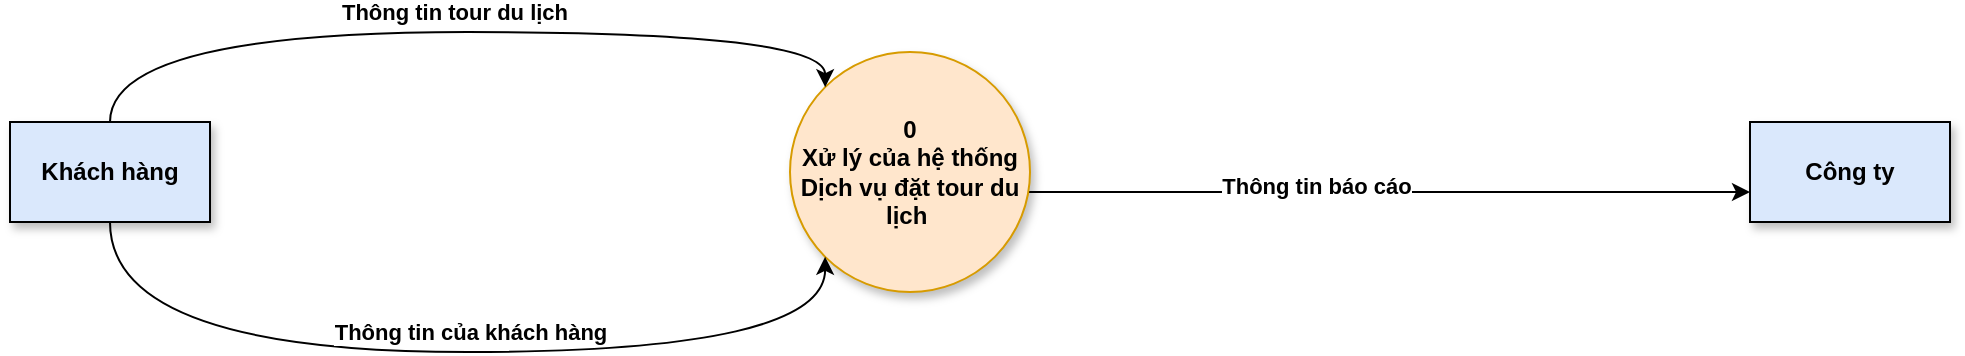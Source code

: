 <mxfile version="22.0.2" type="device" pages="13">
  <diagram name="Mức ngữ cảnh" id="stB1hj4GoClHDiYHLq5c">
    <mxGraphModel dx="1104" dy="556" grid="1" gridSize="10" guides="1" tooltips="1" connect="1" arrows="1" fold="1" page="1" pageScale="1" pageWidth="850" pageHeight="1100" math="0" shadow="0">
      <root>
        <mxCell id="0" />
        <mxCell id="1" parent="0" />
        <mxCell id="6VQh9xxoTZbk81UuETEJ-23" style="rounded=0;orthogonalLoop=1;jettySize=auto;html=1;fontStyle=1" parent="1" edge="1">
          <mxGeometry relative="1" as="geometry">
            <mxPoint x="500" y="570" as="sourcePoint" />
            <mxPoint x="870" y="570" as="targetPoint" />
          </mxGeometry>
        </mxCell>
        <mxCell id="4xKvYEpXfsj9FAOnnGFH-1" value="Thông tin báo cáo" style="edgeLabel;html=1;align=center;verticalAlign=middle;resizable=0;points=[];fontStyle=1" parent="6VQh9xxoTZbk81UuETEJ-23" vertex="1" connectable="0">
          <mxGeometry x="-0.173" y="3" relative="1" as="geometry">
            <mxPoint as="offset" />
          </mxGeometry>
        </mxCell>
        <mxCell id="6VQh9xxoTZbk81UuETEJ-1" value="&lt;span&gt;0&lt;br&gt;Xử lý của hệ thống Dịch vụ đặt tour du lịch&amp;nbsp;&lt;/span&gt;" style="ellipse;whiteSpace=wrap;html=1;aspect=fixed;fillColor=#ffe6cc;strokeColor=#d79b00;shadow=1;fontStyle=1" parent="1" vertex="1">
          <mxGeometry x="390" y="500" width="120" height="120" as="geometry" />
        </mxCell>
        <mxCell id="6VQh9xxoTZbk81UuETEJ-5" style="edgeStyle=orthogonalEdgeStyle;rounded=0;orthogonalLoop=1;jettySize=auto;html=1;entryX=0;entryY=1;entryDx=0;entryDy=0;curved=1;fontStyle=1" parent="1" source="6VQh9xxoTZbk81UuETEJ-4" target="6VQh9xxoTZbk81UuETEJ-1" edge="1">
          <mxGeometry relative="1" as="geometry">
            <Array as="points">
              <mxPoint x="50" y="650" />
              <mxPoint x="408" y="650" />
            </Array>
          </mxGeometry>
        </mxCell>
        <mxCell id="6VQh9xxoTZbk81UuETEJ-22" value="Thông tin của khách hàng" style="edgeLabel;html=1;align=center;verticalAlign=middle;resizable=0;points=[];fontStyle=1" parent="6VQh9xxoTZbk81UuETEJ-5" vertex="1" connectable="0">
          <mxGeometry x="-0.217" y="-1" relative="1" as="geometry">
            <mxPoint x="61" y="-11" as="offset" />
          </mxGeometry>
        </mxCell>
        <mxCell id="6VQh9xxoTZbk81UuETEJ-18" style="edgeStyle=orthogonalEdgeStyle;rounded=0;orthogonalLoop=1;jettySize=auto;html=1;entryX=0;entryY=0;entryDx=0;entryDy=0;curved=1;fontStyle=1" parent="1" source="6VQh9xxoTZbk81UuETEJ-4" target="6VQh9xxoTZbk81UuETEJ-1" edge="1">
          <mxGeometry relative="1" as="geometry">
            <Array as="points">
              <mxPoint x="50" y="490" />
              <mxPoint x="408" y="490" />
            </Array>
          </mxGeometry>
        </mxCell>
        <mxCell id="6VQh9xxoTZbk81UuETEJ-21" value="Thông tin tour du lịch" style="edgeLabel;html=1;align=center;verticalAlign=middle;resizable=0;points=[];fontStyle=1" parent="6VQh9xxoTZbk81UuETEJ-18" vertex="1" connectable="0">
          <mxGeometry x="-0.041" relative="1" as="geometry">
            <mxPoint x="10" y="-10" as="offset" />
          </mxGeometry>
        </mxCell>
        <mxCell id="6VQh9xxoTZbk81UuETEJ-4" value="Khách hàng" style="html=1;dashed=0;whiteSpace=wrap;fillColor=#dae8fc;strokeColor=default;gradientColor=none;fontStyle=1;shadow=1;" parent="1" vertex="1">
          <mxGeometry y="535" width="100" height="50" as="geometry" />
        </mxCell>
        <mxCell id="6VQh9xxoTZbk81UuETEJ-13" value="Công ty" style="html=1;dashed=0;whiteSpace=wrap;fillColor=#dae8fc;strokeColor=default;gradientColor=none;fontStyle=1;shadow=1;" parent="1" vertex="1">
          <mxGeometry x="870" y="535" width="100" height="50" as="geometry" />
        </mxCell>
      </root>
    </mxGraphModel>
  </diagram>
  <diagram id="YIIDgyBz0XuAr3vt4Ykw" name="Mức 1">
    <mxGraphModel dx="3058" dy="1112" grid="1" gridSize="10" guides="1" tooltips="1" connect="1" arrows="1" fold="1" page="1" pageScale="1" pageWidth="850" pageHeight="1100" math="0" shadow="0">
      <root>
        <mxCell id="0" />
        <mxCell id="1" parent="0" />
        <mxCell id="mhhGK7A9Ll85HWTt4RAD-9" style="rounded=0;orthogonalLoop=1;jettySize=auto;html=1;fontStyle=1;entryX=0;entryY=0.5;entryDx=0;entryDy=0;edgeStyle=orthogonalEdgeStyle;" parent="1" target="mhhGK7A9Ll85HWTt4RAD-17" edge="1">
          <mxGeometry relative="1" as="geometry">
            <mxPoint x="-10" y="225" as="targetPoint" />
            <mxPoint x="-250" y="428.47" as="sourcePoint" />
            <Array as="points">
              <mxPoint x="-260" y="429" />
              <mxPoint x="-260" y="225" />
              <mxPoint x="-230" y="225" />
            </Array>
          </mxGeometry>
        </mxCell>
        <mxCell id="mhhGK7A9Ll85HWTt4RAD-10" value="Thông tin khách&amp;nbsp;&lt;br style=&quot;border-color: var(--border-color);&quot;&gt;du lịch đặt tour" style="edgeLabel;html=1;align=center;verticalAlign=middle;resizable=0;points=[];fontStyle=1" parent="mhhGK7A9Ll85HWTt4RAD-9" vertex="1" connectable="0">
          <mxGeometry x="-0.217" y="-1" relative="1" as="geometry">
            <mxPoint x="15" y="4" as="offset" />
          </mxGeometry>
        </mxCell>
        <mxCell id="mhhGK7A9Ll85HWTt4RAD-11" style="rounded=0;orthogonalLoop=1;jettySize=auto;html=1;entryX=0;entryY=0.455;entryDx=0;entryDy=0;fontStyle=1;entryPerimeter=0;edgeStyle=orthogonalEdgeStyle;" parent="1" source="mhhGK7A9Ll85HWTt4RAD-13" target="mhhGK7A9Ll85HWTt4RAD-19" edge="1">
          <mxGeometry relative="1" as="geometry">
            <mxPoint x="180" y="370" as="targetPoint" />
            <Array as="points">
              <mxPoint x="-260" y="770" />
            </Array>
          </mxGeometry>
        </mxCell>
        <mxCell id="mhhGK7A9Ll85HWTt4RAD-12" value="Thông tin yêu cầu &lt;br&gt;đặt tour" style="edgeLabel;html=1;align=center;verticalAlign=middle;resizable=0;points=[];fontStyle=1" parent="mhhGK7A9Ll85HWTt4RAD-11" vertex="1" connectable="0">
          <mxGeometry x="-0.041" relative="1" as="geometry">
            <mxPoint y="-34" as="offset" />
          </mxGeometry>
        </mxCell>
        <mxCell id="mhhGK7A9Ll85HWTt4RAD-13" value="Khách hàng" style="html=1;dashed=0;whiteSpace=wrap;fillColor=#dae8fc;strokeColor=default;gradientColor=none;fontStyle=1;shadow=1;" parent="1" vertex="1">
          <mxGeometry x="-290" y="428.47" width="100" height="50" as="geometry" />
        </mxCell>
        <mxCell id="mhhGK7A9Ll85HWTt4RAD-16" value="Công ty" style="html=1;dashed=0;whiteSpace=wrap;fillColor=#dae8fc;strokeColor=default;gradientColor=none;fontStyle=1;shadow=1;" parent="1" vertex="1">
          <mxGeometry x="660" y="460" width="100" height="50" as="geometry" />
        </mxCell>
        <mxCell id="mhhGK7A9Ll85HWTt4RAD-27" style="rounded=0;orthogonalLoop=1;jettySize=auto;html=1;entryX=0;entryY=0.25;entryDx=0;entryDy=0;fontStyle=1" parent="1" source="mhhGK7A9Ll85HWTt4RAD-17" target="oYvgldsp90eiG1SHYlvd-1" edge="1">
          <mxGeometry relative="1" as="geometry">
            <mxPoint x="40" y="225" as="targetPoint" />
          </mxGeometry>
        </mxCell>
        <mxCell id="OcfvzX3tOw5j2LcAt_tg-4" value="Thông tin khách&amp;nbsp;&lt;br&gt;du lịch đặt tour" style="edgeLabel;html=1;align=center;verticalAlign=middle;resizable=0;points=[];fontStyle=1" parent="mhhGK7A9Ll85HWTt4RAD-27" vertex="1" connectable="0">
          <mxGeometry x="-0.091" relative="1" as="geometry">
            <mxPoint x="-8" y="-2" as="offset" />
          </mxGeometry>
        </mxCell>
        <mxCell id="mhhGK7A9Ll85HWTt4RAD-41" style="rounded=0;orthogonalLoop=1;jettySize=auto;html=1;fontStyle=1;exitX=0;exitY=0.75;exitDx=0;exitDy=0;edgeStyle=orthogonalEdgeStyle;" parent="1" source="oYvgldsp90eiG1SHYlvd-1" target="mhhGK7A9Ll85HWTt4RAD-37" edge="1">
          <mxGeometry relative="1" as="geometry">
            <mxPoint x="53.94" y="243" as="sourcePoint" />
            <Array as="points">
              <mxPoint y="242" />
            </Array>
          </mxGeometry>
        </mxCell>
        <mxCell id="mhhGK7A9Ll85HWTt4RAD-42" value="Thông tin&amp;nbsp;&lt;br style=&quot;border-color: var(--border-color);&quot;&gt;khách hàng" style="edgeLabel;html=1;align=center;verticalAlign=middle;resizable=0;points=[];fontStyle=1" parent="mhhGK7A9Ll85HWTt4RAD-41" vertex="1" connectable="0">
          <mxGeometry x="-0.111" y="2" relative="1" as="geometry">
            <mxPoint x="-2" y="17" as="offset" />
          </mxGeometry>
        </mxCell>
        <mxCell id="mhhGK7A9Ll85HWTt4RAD-17" value="&lt;span&gt;2&lt;br&gt;&lt;br&gt;&lt;/span&gt;Tiếp nhận thông tin khách du lịch đặt tour" style="ellipse;whiteSpace=wrap;html=1;aspect=fixed;fillColor=#f8cecc;strokeColor=#b85450;fontStyle=1;shadow=1;noLabel=0;connectable=1;backgroundOutline=0;resizeWidth=0;resizeHeight=0;treeMoving=0;" parent="1" vertex="1">
          <mxGeometry x="-230" y="175" width="110" height="110" as="geometry" />
        </mxCell>
        <mxCell id="mhhGK7A9Ll85HWTt4RAD-18" value="&lt;span&gt;4&lt;br&gt;&lt;br&gt;Xử lý thanh toán&amp;nbsp;&lt;br&gt;tour du lịch&lt;br&gt;&lt;/span&gt;" style="ellipse;whiteSpace=wrap;html=1;aspect=fixed;fillColor=#f8cecc;strokeColor=#b85450;fontStyle=1;shadow=1;noLabel=0;connectable=1;backgroundOutline=0;resizeWidth=0;resizeHeight=0;treeMoving=0;direction=south;" parent="1" vertex="1">
          <mxGeometry x="-40" y="632.5" width="105" height="105" as="geometry" />
        </mxCell>
        <mxCell id="mhhGK7A9Ll85HWTt4RAD-33" style="rounded=0;orthogonalLoop=1;jettySize=auto;html=1;fontStyle=1;entryX=0.362;entryY=0.959;entryDx=0;entryDy=0;edgeStyle=orthogonalEdgeStyle;entryPerimeter=0;" parent="1" source="mhhGK7A9Ll85HWTt4RAD-19" target="mhhGK7A9Ll85HWTt4RAD-18" edge="1">
          <mxGeometry relative="1" as="geometry">
            <mxPoint x="70" y="680" as="targetPoint" />
            <Array as="points">
              <mxPoint x="-155" y="670" />
              <mxPoint x="-40" y="670" />
            </Array>
          </mxGeometry>
        </mxCell>
        <mxCell id="mhhGK7A9Ll85HWTt4RAD-36" value="Thông tin đặt tour&lt;br&gt;&amp;nbsp;du lịch" style="edgeLabel;html=1;align=center;verticalAlign=middle;resizable=0;points=[];fontStyle=1" parent="mhhGK7A9Ll85HWTt4RAD-33" vertex="1" connectable="0">
          <mxGeometry x="-0.296" y="2" relative="1" as="geometry">
            <mxPoint x="12" y="2" as="offset" />
          </mxGeometry>
        </mxCell>
        <mxCell id="mhhGK7A9Ll85HWTt4RAD-19" value="&lt;span&gt;1&lt;br&gt;&lt;br&gt;Chọn tour du lịch&lt;br&gt;&lt;/span&gt;" style="ellipse;whiteSpace=wrap;html=1;aspect=fixed;fillColor=#f8cecc;strokeColor=#b85450;fontStyle=1;shadow=1;noLabel=0;connectable=1;backgroundOutline=0;resizeWidth=0;resizeHeight=0;treeMoving=0;" parent="1" vertex="1">
          <mxGeometry x="-210" y="720" width="110" height="110" as="geometry" />
        </mxCell>
        <mxCell id="mhhGK7A9Ll85HWTt4RAD-21" style="rounded=0;orthogonalLoop=1;jettySize=auto;html=1;entryX=0.932;entryY=0.771;entryDx=0;entryDy=0;fontStyle=1;entryPerimeter=0;exitX=0;exitY=0.5;exitDx=0;exitDy=0;" parent="1" source="oYvgldsp90eiG1SHYlvd-9" target="mhhGK7A9Ll85HWTt4RAD-19" edge="1">
          <mxGeometry relative="1" as="geometry">
            <mxPoint x="170" y="804.966" as="sourcePoint" />
          </mxGeometry>
        </mxCell>
        <mxCell id="mhhGK7A9Ll85HWTt4RAD-28" value="Danh sách &lt;br&gt;tour du lịch" style="edgeLabel;html=1;align=center;verticalAlign=middle;resizable=0;points=[];fontStyle=1" parent="mhhGK7A9Ll85HWTt4RAD-21" vertex="1" connectable="0">
          <mxGeometry x="-0.121" relative="1" as="geometry">
            <mxPoint y="7" as="offset" />
          </mxGeometry>
        </mxCell>
        <mxCell id="mhhGK7A9Ll85HWTt4RAD-25" style="rounded=0;orthogonalLoop=1;jettySize=auto;html=1;fontStyle=1;edgeStyle=orthogonalEdgeStyle;entryX=1;entryY=0.333;entryDx=0;entryDy=0;entryPerimeter=0;" parent="1" source="mhhGK7A9Ll85HWTt4RAD-22" target="oYvgldsp90eiG1SHYlvd-5" edge="1">
          <mxGeometry relative="1" as="geometry">
            <Array as="points">
              <mxPoint x="600" y="220" />
              <mxPoint x="600" y="510" />
            </Array>
            <mxPoint x="520" y="510" as="targetPoint" />
          </mxGeometry>
        </mxCell>
        <mxCell id="P2aX-K7mmESSMrduBrNr-3" value="Thông tin &lt;br&gt;phiếu đặt tour" style="edgeLabel;html=1;align=center;verticalAlign=middle;resizable=0;points=[];fontStyle=1" parent="mhhGK7A9Ll85HWTt4RAD-25" vertex="1" connectable="0">
          <mxGeometry x="-0.095" y="-1" relative="1" as="geometry">
            <mxPoint x="11" as="offset" />
          </mxGeometry>
        </mxCell>
        <mxCell id="wktxizNC-IkErKwymRXP-4" style="rounded=0;orthogonalLoop=1;jettySize=auto;html=1;fontStyle=1;exitX=1;exitY=1;exitDx=0;exitDy=0;entryX=0.5;entryY=0;entryDx=0;entryDy=0;edgeStyle=orthogonalEdgeStyle;" parent="1" source="oYvgldsp90eiG1SHYlvd-5" target="OcfvzX3tOw5j2LcAt_tg-1" edge="1">
          <mxGeometry relative="1" as="geometry">
            <mxPoint x="455" y="530" as="sourcePoint" />
            <Array as="points">
              <mxPoint x="540" y="530" />
            </Array>
          </mxGeometry>
        </mxCell>
        <mxCell id="mhhGK7A9Ll85HWTt4RAD-22" value="&lt;span&gt;3&lt;br&gt;&lt;br&gt;&lt;/span&gt;Tạo Phiếu đặt tour" style="ellipse;whiteSpace=wrap;html=1;aspect=fixed;fillColor=#f8cecc;strokeColor=#b85450;fontStyle=1;shadow=1;noLabel=0;connectable=1;backgroundOutline=0;resizeWidth=0;resizeHeight=0;treeMoving=0;" parent="1" vertex="1">
          <mxGeometry x="425.0" y="185.0" width="100" height="100" as="geometry" />
        </mxCell>
        <mxCell id="mhhGK7A9Ll85HWTt4RAD-30" style="rounded=0;orthogonalLoop=1;jettySize=auto;html=1;entryX=0.029;entryY=0.397;entryDx=0;entryDy=0;fontStyle=1;exitX=1;exitY=0.25;exitDx=0;exitDy=0;entryPerimeter=0;" parent="1" source="oYvgldsp90eiG1SHYlvd-1" target="mhhGK7A9Ll85HWTt4RAD-22" edge="1">
          <mxGeometry relative="1" as="geometry">
            <mxPoint x="210" y="225" as="sourcePoint" />
          </mxGeometry>
        </mxCell>
        <mxCell id="mhhGK7A9Ll85HWTt4RAD-31" value="Thông tin&amp;nbsp;&lt;br style=&quot;border-color: var(--border-color);&quot;&gt;khách hàng" style="edgeLabel;html=1;align=center;verticalAlign=middle;resizable=0;points=[];fontStyle=1" parent="mhhGK7A9Ll85HWTt4RAD-30" vertex="1" connectable="0">
          <mxGeometry x="-0.241" y="-1" relative="1" as="geometry">
            <mxPoint x="28" y="1" as="offset" />
          </mxGeometry>
        </mxCell>
        <mxCell id="Tcql2RAJ9dwNZ-GDl28H-11" style="rounded=0;orthogonalLoop=1;jettySize=auto;html=1;exitX=0;exitY=0.75;exitDx=0;exitDy=0;edgeStyle=orthogonalEdgeStyle;" parent="1" source="oYvgldsp90eiG1SHYlvd-1" target="mhhGK7A9Ll85HWTt4RAD-18" edge="1">
          <mxGeometry relative="1" as="geometry">
            <mxPoint x="91.34" y="241.26" as="sourcePoint" />
            <Array as="points">
              <mxPoint x="80" y="241" />
              <mxPoint x="90" y="241" />
              <mxPoint x="90" y="685" />
            </Array>
          </mxGeometry>
        </mxCell>
        <mxCell id="Tcql2RAJ9dwNZ-GDl28H-12" value="Thông tin&amp;nbsp;&lt;br&gt;khách hàng" style="edgeLabel;html=1;align=center;verticalAlign=middle;resizable=0;points=[];fontStyle=1" parent="Tcql2RAJ9dwNZ-GDl28H-11" vertex="1" connectable="0">
          <mxGeometry x="0.355" y="22" relative="1" as="geometry">
            <mxPoint x="-22" y="-215" as="offset" />
          </mxGeometry>
        </mxCell>
        <mxCell id="wktxizNC-IkErKwymRXP-2" style="rounded=0;orthogonalLoop=1;jettySize=auto;html=1;fontStyle=1;exitX=0.032;exitY=0.577;exitDx=0;exitDy=0;exitPerimeter=0;" parent="1" source="mhhGK7A9Ll85HWTt4RAD-37" edge="1">
          <mxGeometry relative="1" as="geometry">
            <mxPoint x="-190" y="473" as="targetPoint" />
            <mxPoint x="-70" y="483" as="sourcePoint" />
          </mxGeometry>
        </mxCell>
        <mxCell id="wktxizNC-IkErKwymRXP-3" value="Giá đặt cọc &lt;br&gt;tour&amp;nbsp; du lịch" style="edgeLabel;html=1;align=center;verticalAlign=middle;resizable=0;points=[];fontStyle=1" parent="wktxizNC-IkErKwymRXP-2" vertex="1" connectable="0">
          <mxGeometry x="-0.445" y="1" relative="1" as="geometry">
            <mxPoint x="-36" y="4" as="offset" />
          </mxGeometry>
        </mxCell>
        <mxCell id="Tcql2RAJ9dwNZ-GDl28H-3" style="rounded=0;orthogonalLoop=1;jettySize=auto;html=1;entryX=0;entryY=0;entryDx=0;entryDy=0;exitX=0.955;exitY=0.745;exitDx=0;exitDy=0;exitPerimeter=0;" parent="1" source="mhhGK7A9Ll85HWTt4RAD-37" target="mhhGK7A9Ll85HWTt4RAD-43" edge="1">
          <mxGeometry relative="1" as="geometry" />
        </mxCell>
        <mxCell id="Tcql2RAJ9dwNZ-GDl28H-4" value="&lt;b&gt;Tình trạng&amp;nbsp;&lt;br&gt;&quot;Ký hợp &lt;br&gt;đồng&quot;&lt;/b&gt;" style="edgeLabel;html=1;align=center;verticalAlign=middle;resizable=0;points=[];" parent="Tcql2RAJ9dwNZ-GDl28H-3" vertex="1" connectable="0">
          <mxGeometry x="-0.133" y="1" relative="1" as="geometry">
            <mxPoint x="35" y="8" as="offset" />
          </mxGeometry>
        </mxCell>
        <mxCell id="mhhGK7A9Ll85HWTt4RAD-37" value="&lt;span&gt;5&lt;br&gt;&lt;br&gt;Xác nhận đặt cọc của khách du lịch đặt tour&lt;br&gt;&lt;/span&gt;" style="ellipse;whiteSpace=wrap;html=1;aspect=fixed;fillColor=#f8cecc;strokeColor=#b85450;fontStyle=1;shadow=1;noLabel=0;connectable=1;backgroundOutline=0;resizeWidth=0;resizeHeight=0;treeMoving=0;" parent="1" vertex="1">
          <mxGeometry x="-80" y="410" width="110" height="110" as="geometry" />
        </mxCell>
        <mxCell id="2HgEzWChnbELt7E2pmds-3" style="rounded=0;orthogonalLoop=1;jettySize=auto;html=1;entryX=0.211;entryY=0.922;entryDx=0;entryDy=0;fontFamily=Helvetica;fontSize=12;fontColor=default;entryPerimeter=0;edgeStyle=orthogonalEdgeStyle;" parent="1" source="mhhGK7A9Ll85HWTt4RAD-43" target="0MI27KqPl3iqrzEQez-F-1" edge="1">
          <mxGeometry relative="1" as="geometry">
            <Array as="points">
              <mxPoint x="250" y="402" />
            </Array>
          </mxGeometry>
        </mxCell>
        <mxCell id="hlWLB8gtT9fdZYeJnE9a-8" value="Tình trạng &lt;br&gt;hợp đồng" style="edgeLabel;html=1;align=center;verticalAlign=middle;resizable=0;points=[];fontStyle=1" parent="2HgEzWChnbELt7E2pmds-3" vertex="1" connectable="0">
          <mxGeometry x="-0.026" y="-2" relative="1" as="geometry">
            <mxPoint as="offset" />
          </mxGeometry>
        </mxCell>
        <mxCell id="mhhGK7A9Ll85HWTt4RAD-43" value="&lt;span&gt;6&lt;br&gt;&lt;br&gt;Tạo hợp đồng&lt;br&gt;&lt;/span&gt;" style="ellipse;whiteSpace=wrap;html=1;aspect=fixed;fillColor=#f8cecc;strokeColor=#b85450;fontStyle=1;shadow=1;noLabel=0;connectable=1;backgroundOutline=0;resizeWidth=0;resizeHeight=0;treeMoving=0;" parent="1" vertex="1">
          <mxGeometry x="160" y="478.47" width="110" height="110" as="geometry" />
        </mxCell>
        <mxCell id="hlWLB8gtT9fdZYeJnE9a-3" style="rounded=0;orthogonalLoop=1;jettySize=auto;html=1;entryX=0;entryY=0.67;entryDx=0;entryDy=0;entryPerimeter=0;exitX=1;exitY=0.5;exitDx=0;exitDy=0;" parent="1" source="oYvgldsp90eiG1SHYlvd-8" target="OcfvzX3tOw5j2LcAt_tg-1" edge="1">
          <mxGeometry relative="1" as="geometry">
            <mxPoint x="370" y="685.667" as="sourcePoint" />
          </mxGeometry>
        </mxCell>
        <mxCell id="hlWLB8gtT9fdZYeJnE9a-5" value="Thông tin&lt;br style=&quot;border-color: var(--border-color);&quot;&gt;&lt;span style=&quot;&quot;&gt;&amp;nbsp;hợp đồng&lt;/span&gt;" style="edgeLabel;html=1;align=center;verticalAlign=middle;resizable=0;points=[];fontStyle=1" parent="hlWLB8gtT9fdZYeJnE9a-3" vertex="1" connectable="0">
          <mxGeometry x="-0.218" relative="1" as="geometry">
            <mxPoint x="8" y="4" as="offset" />
          </mxGeometry>
        </mxCell>
        <mxCell id="mhhGK7A9Ll85HWTt4RAD-45" style="rounded=0;orthogonalLoop=1;jettySize=auto;html=1;fontStyle=1;exitX=0.436;exitY=1.032;exitDx=0;exitDy=0;exitPerimeter=0;edgeStyle=orthogonalEdgeStyle;" parent="1" source="mhhGK7A9Ll85HWTt4RAD-43" target="oYvgldsp90eiG1SHYlvd-8" edge="1">
          <mxGeometry relative="1" as="geometry">
            <mxPoint x="250" y="680" as="targetPoint" />
            <Array as="points">
              <mxPoint x="208" y="680" />
            </Array>
          </mxGeometry>
        </mxCell>
        <mxCell id="mhhGK7A9Ll85HWTt4RAD-51" value="Thông tin&lt;br&gt;&amp;nbsp;hợp đồng" style="edgeLabel;html=1;align=center;verticalAlign=middle;resizable=0;points=[];fontStyle=1" parent="mhhGK7A9Ll85HWTt4RAD-45" vertex="1" connectable="0">
          <mxGeometry x="-0.133" relative="1" as="geometry">
            <mxPoint x="-8" y="-8" as="offset" />
          </mxGeometry>
        </mxCell>
        <mxCell id="mhhGK7A9Ll85HWTt4RAD-46" style="rounded=0;orthogonalLoop=1;jettySize=auto;html=1;exitX=1;exitY=0.25;exitDx=0;exitDy=0;fontStyle=1;entryX=0.087;entryY=0.268;entryDx=0;entryDy=0;entryPerimeter=0;" parent="1" source="mhhGK7A9Ll85HWTt4RAD-13" target="mhhGK7A9Ll85HWTt4RAD-37" edge="1">
          <mxGeometry relative="1" as="geometry">
            <mxPoint x="536" y="393.0" as="sourcePoint" />
          </mxGeometry>
        </mxCell>
        <mxCell id="mhhGK7A9Ll85HWTt4RAD-47" value="Thông tin &lt;br&gt;xác nhận" style="edgeLabel;html=1;align=center;verticalAlign=middle;resizable=0;points=[];fontStyle=1" parent="mhhGK7A9Ll85HWTt4RAD-46" vertex="1" connectable="0">
          <mxGeometry x="-0.454" y="-1" relative="1" as="geometry">
            <mxPoint x="25" y="-4" as="offset" />
          </mxGeometry>
        </mxCell>
        <mxCell id="0MI27KqPl3iqrzEQez-F-1" value="&lt;span&gt;8&lt;br&gt;&lt;br&gt;Cập nhật phiếu đặt tour&lt;br&gt;&lt;/span&gt;" style="ellipse;whiteSpace=wrap;html=1;aspect=fixed;fillColor=#f8cecc;strokeColor=#b85450;fontStyle=1;fillStyle=auto;shadow=1;noLabel=0;connectable=1;backgroundOutline=0;resizeWidth=0;resizeHeight=0;treeMoving=0;" parent="1" vertex="1">
          <mxGeometry x="260" y="310" width="100" height="100" as="geometry" />
        </mxCell>
        <mxCell id="0MI27KqPl3iqrzEQez-F-2" style="rounded=0;orthogonalLoop=1;jettySize=auto;html=1;fontStyle=1;entryX=0.42;entryY=0.033;entryDx=0;entryDy=0;entryPerimeter=0;edgeStyle=orthogonalEdgeStyle;" parent="1" source="0MI27KqPl3iqrzEQez-F-1" target="oYvgldsp90eiG1SHYlvd-5" edge="1">
          <mxGeometry relative="1" as="geometry">
            <mxPoint x="466.31" y="502.49" as="targetPoint" />
            <Array as="points">
              <mxPoint x="310" y="440" />
              <mxPoint x="500" y="440" />
              <mxPoint x="500" y="503" />
              <mxPoint x="452" y="503" />
            </Array>
          </mxGeometry>
        </mxCell>
        <mxCell id="0MI27KqPl3iqrzEQez-F-3" value="Tình trạng&lt;br&gt;&amp;nbsp;hợp đồng" style="edgeLabel;html=1;align=center;verticalAlign=middle;resizable=0;points=[];fontStyle=1" parent="0MI27KqPl3iqrzEQez-F-2" vertex="1" connectable="0">
          <mxGeometry x="-0.257" relative="1" as="geometry">
            <mxPoint x="29" as="offset" />
          </mxGeometry>
        </mxCell>
        <mxCell id="0MI27KqPl3iqrzEQez-F-6" style="rounded=0;orthogonalLoop=1;jettySize=auto;html=1;fontStyle=1;exitX=0;exitY=1;exitDx=0;exitDy=0;" parent="1" source="mhhGK7A9Ll85HWTt4RAD-18" target="mhhGK7A9Ll85HWTt4RAD-37" edge="1">
          <mxGeometry relative="1" as="geometry" />
        </mxCell>
        <mxCell id="0MI27KqPl3iqrzEQez-F-7" value="Giá đặt cọc &lt;br&gt;tour du lịch" style="edgeLabel;html=1;align=center;verticalAlign=middle;resizable=0;points=[];fontStyle=1" parent="0MI27KqPl3iqrzEQez-F-6" vertex="1" connectable="0">
          <mxGeometry x="-0.517" y="3" relative="1" as="geometry">
            <mxPoint x="-8" y="-29" as="offset" />
          </mxGeometry>
        </mxCell>
        <mxCell id="OcfvzX3tOw5j2LcAt_tg-2" style="rounded=0;orthogonalLoop=1;jettySize=auto;html=1;entryX=0;entryY=0.75;entryDx=0;entryDy=0;fontStyle=1;exitX=1;exitY=0.5;exitDx=0;exitDy=0;edgeStyle=orthogonalEdgeStyle;" parent="1" source="OcfvzX3tOw5j2LcAt_tg-1" target="mhhGK7A9Ll85HWTt4RAD-16" edge="1">
          <mxGeometry relative="1" as="geometry">
            <mxPoint x="1009.996" y="922.179" as="sourcePoint" />
            <mxPoint x="1350" y="917.82" as="targetPoint" />
          </mxGeometry>
        </mxCell>
        <mxCell id="OcfvzX3tOw5j2LcAt_tg-3" value="Thông tin báo cáo" style="edgeLabel;html=1;align=center;verticalAlign=middle;resizable=0;points=[];fontStyle=1" parent="OcfvzX3tOw5j2LcAt_tg-2" vertex="1" connectable="0">
          <mxGeometry x="-0.318" y="-1" relative="1" as="geometry">
            <mxPoint x="17" y="-10" as="offset" />
          </mxGeometry>
        </mxCell>
        <mxCell id="OcfvzX3tOw5j2LcAt_tg-7" style="rounded=0;orthogonalLoop=1;jettySize=auto;html=1;fontStyle=1;exitX=0.25;exitY=1;exitDx=0;exitDy=0;edgeStyle=orthogonalEdgeStyle;" parent="1" source="oYvgldsp90eiG1SHYlvd-1" target="mhhGK7A9Ll85HWTt4RAD-43" edge="1">
          <mxGeometry relative="1" as="geometry">
            <mxPoint x="103.75" y="245.01" as="sourcePoint" />
            <Array as="points">
              <mxPoint x="104" y="245" />
              <mxPoint x="104" y="310" />
              <mxPoint x="215" y="310" />
            </Array>
          </mxGeometry>
        </mxCell>
        <mxCell id="OcfvzX3tOw5j2LcAt_tg-11" value="Thông tin&amp;nbsp;&lt;br style=&quot;border-color: var(--border-color);&quot;&gt;khách hàng" style="edgeLabel;html=1;align=center;verticalAlign=middle;resizable=0;points=[];fontStyle=1" parent="OcfvzX3tOw5j2LcAt_tg-7" vertex="1" connectable="0">
          <mxGeometry x="0.244" y="2" relative="1" as="geometry">
            <mxPoint x="-67" y="-38" as="offset" />
          </mxGeometry>
        </mxCell>
        <mxCell id="OcfvzX3tOw5j2LcAt_tg-9" style="rounded=0;orthogonalLoop=1;jettySize=auto;html=1;fontStyle=1;entryX=1.021;entryY=0.593;entryDx=0;entryDy=0;entryPerimeter=0;edgeStyle=orthogonalEdgeStyle;exitX=0.15;exitY=0.967;exitDx=0;exitDy=0;exitPerimeter=0;" parent="1" source="oYvgldsp90eiG1SHYlvd-5" target="mhhGK7A9Ll85HWTt4RAD-43" edge="1">
          <mxGeometry relative="1" as="geometry">
            <mxPoint x="871.28" y="629.47" as="targetPoint" />
            <mxPoint x="400" y="530" as="sourcePoint" />
            <Array as="points">
              <mxPoint x="400" y="529" />
              <mxPoint x="400" y="570" />
              <mxPoint x="272" y="570" />
            </Array>
          </mxGeometry>
        </mxCell>
        <mxCell id="Tcql2RAJ9dwNZ-GDl28H-6" value="Thông tin phiếu&lt;br style=&quot;border-color: var(--border-color);&quot;&gt;&lt;span style=&quot;&quot;&gt;&amp;nbsp;đặt tour&lt;/span&gt;" style="edgeLabel;html=1;align=center;verticalAlign=middle;resizable=0;points=[];fontStyle=1" parent="OcfvzX3tOw5j2LcAt_tg-9" vertex="1" connectable="0">
          <mxGeometry x="0.027" relative="1" as="geometry">
            <mxPoint as="offset" />
          </mxGeometry>
        </mxCell>
        <mxCell id="OcfvzX3tOw5j2LcAt_tg-1" value="&lt;span&gt;9&lt;br&gt;&lt;br&gt;Tạo báo cáo thống kê&lt;br&gt;&lt;/span&gt;" style="ellipse;whiteSpace=wrap;html=1;aspect=fixed;fillColor=#f8cecc;strokeColor=#b85450;fontStyle=1;shadow=1;noLabel=0;connectable=1;backgroundOutline=0;resizeWidth=0;resizeHeight=0;treeMoving=0;" parent="1" vertex="1">
          <mxGeometry x="490" y="620" width="100" height="100" as="geometry" />
        </mxCell>
        <mxCell id="oPGy1jmHItsQXfQw1yrR-1" style="rounded=0;orthogonalLoop=1;jettySize=auto;html=1;entryX=0.94;entryY=1.067;entryDx=0;entryDy=0;entryPerimeter=0;edgeStyle=orthogonalEdgeStyle;" parent="1" source="2HgEzWChnbELt7E2pmds-1" target="oYvgldsp90eiG1SHYlvd-1" edge="1">
          <mxGeometry relative="1" as="geometry">
            <mxPoint x="177.02" y="241.68" as="targetPoint" />
            <Array as="points">
              <mxPoint x="505" y="290" />
              <mxPoint x="177" y="290" />
              <mxPoint x="177" y="247" />
            </Array>
          </mxGeometry>
        </mxCell>
        <mxCell id="oPGy1jmHItsQXfQw1yrR-2" value="&lt;b&gt;Thông tin khách&lt;br&gt;hàng mới&lt;br&gt;&lt;/b&gt;" style="edgeLabel;html=1;align=center;verticalAlign=middle;resizable=0;points=[];" parent="oPGy1jmHItsQXfQw1yrR-1" vertex="1" connectable="0">
          <mxGeometry x="0.093" y="-1" relative="1" as="geometry">
            <mxPoint x="11" as="offset" />
          </mxGeometry>
        </mxCell>
        <mxCell id="n_umNRK-VEqBKN42D8m5-4" style="rounded=0;orthogonalLoop=1;jettySize=auto;html=1;exitX=0.4;exitY=-0.133;exitDx=0;exitDy=0;exitPerimeter=0;" parent="1" source="oYvgldsp90eiG1SHYlvd-10" target="OcfvzX3tOw5j2LcAt_tg-1" edge="1">
          <mxGeometry relative="1" as="geometry">
            <mxPoint x="1650" y="655" as="targetPoint" />
            <mxPoint x="540" y="790" as="sourcePoint" />
          </mxGeometry>
        </mxCell>
        <mxCell id="hlWLB8gtT9fdZYeJnE9a-7" value="Thông tin&amp;nbsp;&lt;br style=&quot;border-color: var(--border-color);&quot;&gt;&lt;span style=&quot;&quot;&gt;khách hàng&lt;/span&gt;" style="edgeLabel;html=1;align=center;verticalAlign=middle;resizable=0;points=[];fontStyle=1" parent="n_umNRK-VEqBKN42D8m5-4" vertex="1" connectable="0">
          <mxGeometry x="-0.102" y="2" relative="1" as="geometry">
            <mxPoint as="offset" />
          </mxGeometry>
        </mxCell>
        <mxCell id="lOhxkLcYKmL_D9WsVDBa-2" value="" style="rounded=0;orthogonalLoop=1;jettySize=auto;html=1;entryX=-0.027;entryY=0.559;entryDx=0;entryDy=0;fontStyle=1;edgeStyle=orthogonalEdgeStyle;entryPerimeter=0;" parent="1" source="mhhGK7A9Ll85HWTt4RAD-43" target="2HgEzWChnbELt7E2pmds-1" edge="1">
          <mxGeometry relative="1" as="geometry">
            <mxPoint x="618" y="695" as="sourcePoint" />
            <mxPoint x="815" y="395" as="targetPoint" />
            <Array as="points">
              <mxPoint x="370" y="510" />
              <mxPoint x="370" y="380" />
            </Array>
          </mxGeometry>
        </mxCell>
        <mxCell id="lOhxkLcYKmL_D9WsVDBa-3" value="Thông tin&lt;br style=&quot;border-color: var(--border-color); font-size: 12px;&quot;&gt;&lt;span style=&quot;font-size: 12px;&quot;&gt;&amp;nbsp;khách hàng mới&lt;/span&gt;" style="edgeLabel;html=1;align=center;verticalAlign=middle;resizable=0;points=[];fontStyle=1" parent="lOhxkLcYKmL_D9WsVDBa-2" vertex="1" connectable="0">
          <mxGeometry x="-0.143" y="1" relative="1" as="geometry">
            <mxPoint x="-9" y="-3" as="offset" />
          </mxGeometry>
        </mxCell>
        <mxCell id="lOhxkLcYKmL_D9WsVDBa-4" value="" style="rounded=0;orthogonalLoop=1;jettySize=auto;html=1;entryX=0.056;entryY=0.713;entryDx=0;entryDy=0;exitX=1.029;exitY=0.405;exitDx=0;exitDy=0;exitPerimeter=0;entryPerimeter=0;edgeStyle=orthogonalEdgeStyle;" parent="1" source="mhhGK7A9Ll85HWTt4RAD-37" target="0MI27KqPl3iqrzEQez-F-1" edge="1">
          <mxGeometry relative="1" as="geometry">
            <mxPoint x="358" y="455" as="sourcePoint" />
            <mxPoint x="1010" y="435" as="targetPoint" />
            <Array as="points">
              <mxPoint x="33" y="380" />
              <mxPoint x="145" y="380" />
              <mxPoint x="145" y="381" />
            </Array>
          </mxGeometry>
        </mxCell>
        <mxCell id="lOhxkLcYKmL_D9WsVDBa-5" value="Tình trạng &lt;br&gt;&quot;Không ký &lt;br&gt;hợp đồng&quot;" style="edgeLabel;html=1;align=center;verticalAlign=middle;resizable=0;points=[];fontStyle=1" parent="lOhxkLcYKmL_D9WsVDBa-4" vertex="1" connectable="0">
          <mxGeometry x="-0.092" y="2" relative="1" as="geometry">
            <mxPoint x="61" y="2" as="offset" />
          </mxGeometry>
        </mxCell>
        <mxCell id="2HgEzWChnbELt7E2pmds-1" value="&lt;span&gt;7&lt;br&gt;&lt;br&gt;Cập nhật khách hàng mới&lt;br&gt;&lt;/span&gt;" style="ellipse;whiteSpace=wrap;html=1;aspect=fixed;fillColor=#f8cecc;strokeColor=#b85450;fontStyle=1;shadow=1;noLabel=0;connectable=1;backgroundOutline=0;resizeWidth=0;resizeHeight=0;treeMoving=0;" parent="1" vertex="1">
          <mxGeometry x="450.0" y="318.47" width="110" height="110" as="geometry" />
        </mxCell>
        <mxCell id="lOhxkLcYKmL_D9WsVDBa-6" value="" style="rounded=0;orthogonalLoop=1;jettySize=auto;html=1;fontStyle=1;edgeStyle=orthogonalEdgeStyle;" parent="1" source="mhhGK7A9Ll85HWTt4RAD-18" target="oYvgldsp90eiG1SHYlvd-5" edge="1">
          <mxGeometry relative="1" as="geometry">
            <mxPoint x="305" y="788" as="sourcePoint" />
            <mxPoint x="455" y="530" as="targetPoint" />
            <Array as="points">
              <mxPoint x="13" y="620" />
              <mxPoint x="455" y="620" />
            </Array>
          </mxGeometry>
        </mxCell>
        <mxCell id="lOhxkLcYKmL_D9WsVDBa-7" value="Tổng tiền tour" style="edgeLabel;html=1;align=center;verticalAlign=middle;resizable=0;points=[];fontStyle=1" parent="lOhxkLcYKmL_D9WsVDBa-6" vertex="1" connectable="0">
          <mxGeometry x="-0.336" y="8" relative="1" as="geometry">
            <mxPoint x="119" y="8" as="offset" />
          </mxGeometry>
        </mxCell>
        <mxCell id="hlWLB8gtT9fdZYeJnE9a-4" style="rounded=0;orthogonalLoop=1;jettySize=auto;html=1;entryX=0.03;entryY=0.72;entryDx=0;entryDy=0;entryPerimeter=0;edgeStyle=orthogonalEdgeStyle;exitX=0.5;exitY=0;exitDx=0;exitDy=0;" parent="1" source="oYvgldsp90eiG1SHYlvd-9" target="OcfvzX3tOw5j2LcAt_tg-1" edge="1">
          <mxGeometry relative="1" as="geometry">
            <mxPoint x="230" y="790" as="sourcePoint" />
            <Array as="points">
              <mxPoint x="230" y="750" />
              <mxPoint x="493" y="750" />
            </Array>
          </mxGeometry>
        </mxCell>
        <mxCell id="hlWLB8gtT9fdZYeJnE9a-6" value="Danh sách&lt;br style=&quot;border-color: var(--border-color);&quot;&gt;&lt;span style=&quot;&quot;&gt;tour du lịch&lt;/span&gt;" style="edgeLabel;html=1;align=center;verticalAlign=middle;resizable=0;points=[];fontStyle=1" parent="hlWLB8gtT9fdZYeJnE9a-4" vertex="1" connectable="0">
          <mxGeometry x="-0.235" y="2" relative="1" as="geometry">
            <mxPoint x="44" y="2" as="offset" />
          </mxGeometry>
        </mxCell>
        <mxCell id="oYvgldsp90eiG1SHYlvd-1" value="Khách hàng" style="html=1;dashed=0;whiteSpace=wrap;shape=partialRectangle;right=0;left=0;fillColor=#d5e8d4;strokeColor=#82b366;shadow=1;fontStyle=1" parent="1" vertex="1">
          <mxGeometry x="80" y="220" width="100" height="30" as="geometry" />
        </mxCell>
        <mxCell id="oYvgldsp90eiG1SHYlvd-6" value="" style="rounded=0;orthogonalLoop=1;jettySize=auto;html=1;fontStyle=1;exitX=0.5;exitY=1;exitDx=0;exitDy=0;entryX=0.5;entryY=0;entryDx=0;entryDy=0;edgeStyle=orthogonalEdgeStyle;" parent="1" target="oYvgldsp90eiG1SHYlvd-5" edge="1">
          <mxGeometry relative="1" as="geometry">
            <mxPoint x="455" y="530" as="sourcePoint" />
            <mxPoint x="540" y="620" as="targetPoint" />
            <Array as="points" />
          </mxGeometry>
        </mxCell>
        <mxCell id="oYvgldsp90eiG1SHYlvd-7" value="Thông tin &lt;br&gt;phiếu đặt tour" style="edgeLabel;html=1;align=center;verticalAlign=middle;resizable=0;points=[];fontStyle=1" parent="oYvgldsp90eiG1SHYlvd-6" vertex="1" connectable="0">
          <mxGeometry x="-0.222" relative="1" as="geometry">
            <mxPoint x="80" y="40" as="offset" />
          </mxGeometry>
        </mxCell>
        <mxCell id="oYvgldsp90eiG1SHYlvd-5" value="Phiếu đặt tour" style="html=1;dashed=0;whiteSpace=wrap;shape=partialRectangle;right=0;left=0;fillColor=#d5e8d4;strokeColor=#82b366;shadow=1;fontStyle=1" parent="1" vertex="1">
          <mxGeometry x="410" y="500" width="100" height="30" as="geometry" />
        </mxCell>
        <mxCell id="oYvgldsp90eiG1SHYlvd-8" value="Hợp đồng" style="html=1;dashed=0;whiteSpace=wrap;shape=partialRectangle;right=0;left=0;fillColor=#d5e8d4;strokeColor=#82b366;shadow=1;fontStyle=1" parent="1" vertex="1">
          <mxGeometry x="270" y="670" width="100" height="30" as="geometry" />
        </mxCell>
        <mxCell id="oYvgldsp90eiG1SHYlvd-9" value="Tour du lịch" style="html=1;dashed=0;whiteSpace=wrap;shape=partialRectangle;right=0;left=0;fillColor=#d5e8d4;strokeColor=#82b366;shadow=1;fontStyle=1" parent="1" vertex="1">
          <mxGeometry x="180" y="790" width="100" height="30" as="geometry" />
        </mxCell>
        <mxCell id="oYvgldsp90eiG1SHYlvd-10" value="Khách hàng" style="html=1;dashed=0;whiteSpace=wrap;shape=partialRectangle;right=0;left=0;fillColor=#d5e8d4;strokeColor=#82b366;shadow=1;fontStyle=1" parent="1" vertex="1">
          <mxGeometry x="500" y="790" width="100" height="30" as="geometry" />
        </mxCell>
      </root>
    </mxGraphModel>
  </diagram>
  <diagram id="HhwghfDB68XGvhk-KSXx" name="Mức 2">
    <mxGraphModel dx="2548" dy="855" grid="1" gridSize="10" guides="1" tooltips="1" connect="1" arrows="1" fold="1" page="1" pageScale="1" pageWidth="850" pageHeight="1100" math="0" shadow="0">
      <root>
        <mxCell id="0" />
        <mxCell id="1" parent="0" />
        <mxCell id="-5saEJlc04R9Yqb_4O2V-51" style="edgeStyle=orthogonalEdgeStyle;rounded=0;orthogonalLoop=1;jettySize=auto;html=1;exitX=0.5;exitY=1;exitDx=0;exitDy=0;fontFamily=Helvetica;fontSize=12;fontColor=default;" parent="1" edge="1">
          <mxGeometry relative="1" as="geometry">
            <mxPoint x="1240" y="620" as="sourcePoint" />
            <mxPoint x="1240" y="620" as="targetPoint" />
          </mxGeometry>
        </mxCell>
        <mxCell id="qi5R7YuejPPxXIWmmnV4-20" style="rounded=0;orthogonalLoop=1;jettySize=auto;html=1;entryX=0;entryY=0.5;entryDx=0;entryDy=0;" parent="1" source="qi5R7YuejPPxXIWmmnV4-1" target="qi5R7YuejPPxXIWmmnV4-2" edge="1">
          <mxGeometry relative="1" as="geometry" />
        </mxCell>
        <mxCell id="qi5R7YuejPPxXIWmmnV4-23" style="edgeStyle=orthogonalEdgeStyle;rounded=0;orthogonalLoop=1;jettySize=auto;html=1;entryX=0;entryY=0.5;entryDx=0;entryDy=0;" parent="1" source="qi5R7YuejPPxXIWmmnV4-1" target="qi5R7YuejPPxXIWmmnV4-4" edge="1">
          <mxGeometry relative="1" as="geometry" />
        </mxCell>
        <mxCell id="qi5R7YuejPPxXIWmmnV4-1" value="Khách hàng" style="html=1;dashed=0;whiteSpace=wrap;fillColor=#dae8fc;strokeColor=default;gradientColor=none;fontStyle=1;shadow=1;" parent="1" vertex="1">
          <mxGeometry x="-310" y="160" width="100" height="50" as="geometry" />
        </mxCell>
        <mxCell id="qi5R7YuejPPxXIWmmnV4-2" value="&lt;span&gt;1.1&lt;br&gt;&lt;br&gt;Hiển thị danh mục&amp;nbsp;&lt;br&gt;tour của &lt;br&gt;trang chủ&lt;br&gt;&lt;/span&gt;" style="ellipse;whiteSpace=wrap;html=1;aspect=fixed;fillColor=#f8cecc;strokeColor=#b85450;fontStyle=1;shadow=1;noLabel=0;connectable=1;backgroundOutline=0;resizeWidth=0;resizeHeight=0;treeMoving=0;" parent="1" vertex="1">
          <mxGeometry x="-90" y="260" width="110" height="110" as="geometry" />
        </mxCell>
        <mxCell id="qi5R7YuejPPxXIWmmnV4-3" value="&lt;span&gt;1.2&amp;nbsp;&lt;br&gt;&lt;br&gt;Xử lý tìm kiếm, chọn hàng&lt;br&gt;&lt;/span&gt;" style="ellipse;whiteSpace=wrap;html=1;aspect=fixed;fillColor=#f8cecc;strokeColor=#b85450;fontStyle=1;shadow=1;noLabel=0;connectable=1;backgroundOutline=0;resizeWidth=0;resizeHeight=0;treeMoving=0;" parent="1" vertex="1">
          <mxGeometry x="-110" y="470" width="110" height="110" as="geometry" />
        </mxCell>
        <mxCell id="qi5R7YuejPPxXIWmmnV4-24" style="edgeStyle=orthogonalEdgeStyle;rounded=0;orthogonalLoop=1;jettySize=auto;html=1;entryX=0;entryY=0.5;entryDx=0;entryDy=0;" parent="1" source="qi5R7YuejPPxXIWmmnV4-4" target="qi5R7YuejPPxXIWmmnV4-5" edge="1">
          <mxGeometry relative="1" as="geometry" />
        </mxCell>
        <mxCell id="qi5R7YuejPPxXIWmmnV4-4" value="&lt;span&gt;2.1&lt;br&gt;&lt;br&gt;Xử lý nhập thông tin khách hàng&lt;br&gt;&lt;br&gt;&lt;/span&gt;" style="ellipse;whiteSpace=wrap;html=1;aspect=fixed;fillColor=#f8cecc;strokeColor=#b85450;fontStyle=1;shadow=1;noLabel=0;connectable=1;backgroundOutline=0;resizeWidth=0;resizeHeight=0;treeMoving=0;" parent="1" vertex="1">
          <mxGeometry x="-80" y="40" width="110" height="110" as="geometry" />
        </mxCell>
        <mxCell id="I3U9lhZIs3iwqNEPr0ct-2" style="edgeStyle=orthogonalEdgeStyle;rounded=0;orthogonalLoop=1;jettySize=auto;html=1;entryX=0;entryY=0.5;entryDx=0;entryDy=0;" parent="1" source="qi5R7YuejPPxXIWmmnV4-5" target="I3U9lhZIs3iwqNEPr0ct-1" edge="1">
          <mxGeometry relative="1" as="geometry" />
        </mxCell>
        <mxCell id="qi5R7YuejPPxXIWmmnV4-5" value="&lt;span&gt;2.2&amp;nbsp;&lt;br&gt;&lt;br&gt;Lưu thông tin khách hàng&lt;br&gt;&lt;/span&gt;" style="ellipse;whiteSpace=wrap;html=1;aspect=fixed;fillColor=#f8cecc;strokeColor=#b85450;fontStyle=1;shadow=1;noLabel=0;connectable=1;backgroundOutline=0;resizeWidth=0;resizeHeight=0;treeMoving=0;" parent="1" vertex="1">
          <mxGeometry x="150" y="40" width="110" height="110" as="geometry" />
        </mxCell>
        <mxCell id="I3U9lhZIs3iwqNEPr0ct-4" style="edgeStyle=orthogonalEdgeStyle;rounded=0;orthogonalLoop=1;jettySize=auto;html=1;" parent="1" source="qi5R7YuejPPxXIWmmnV4-6" target="qi5R7YuejPPxXIWmmnV4-7" edge="1">
          <mxGeometry relative="1" as="geometry" />
        </mxCell>
        <mxCell id="qi5R7YuejPPxXIWmmnV4-6" value="&lt;span&gt;3.1&lt;br&gt;&lt;br&gt;Lấy thông tin&amp;nbsp;&lt;br&gt;khách du lịch đặt tour&lt;br&gt;&lt;br&gt;&lt;/span&gt;" style="ellipse;whiteSpace=wrap;html=1;aspect=fixed;fillColor=#f8cecc;strokeColor=#b85450;fontStyle=1;shadow=1;noLabel=0;connectable=1;backgroundOutline=0;resizeWidth=0;resizeHeight=0;treeMoving=0;" parent="1" vertex="1">
          <mxGeometry x="550" y="50" width="110" height="110" as="geometry" />
        </mxCell>
        <mxCell id="qi5R7YuejPPxXIWmmnV4-7" value="&lt;span&gt;3.2&amp;nbsp;&lt;br&gt;&lt;br&gt;Lưu thông tin&amp;nbsp;&lt;br&gt;phiếu đặt tour&lt;br&gt;&lt;/span&gt;" style="ellipse;whiteSpace=wrap;html=1;aspect=fixed;fillColor=#f8cecc;strokeColor=#b85450;fontStyle=1;shadow=1;noLabel=0;connectable=1;backgroundOutline=0;resizeWidth=0;resizeHeight=0;treeMoving=0;" parent="1" vertex="1">
          <mxGeometry x="780" y="50" width="110" height="110" as="geometry" />
        </mxCell>
        <mxCell id="qi5R7YuejPPxXIWmmnV4-8" value="&lt;span&gt;4.1&lt;br&gt;&lt;br&gt;Xử lý&amp;nbsp;&lt;br&gt;tỏng tiền&lt;br&gt;&lt;/span&gt;" style="ellipse;whiteSpace=wrap;html=1;aspect=fixed;fillColor=#f8cecc;strokeColor=#b85450;fontStyle=1;shadow=1;noLabel=0;connectable=1;backgroundOutline=0;resizeWidth=0;resizeHeight=0;treeMoving=0;" parent="1" vertex="1">
          <mxGeometry x="170" y="320" width="110" height="110" as="geometry" />
        </mxCell>
        <mxCell id="qi5R7YuejPPxXIWmmnV4-9" value="&lt;span&gt;4.2&amp;nbsp;&lt;br&gt;&lt;br&gt;Xử lý&lt;br&gt;tiền đặt cọc&lt;br&gt;&lt;/span&gt;" style="ellipse;whiteSpace=wrap;html=1;aspect=fixed;fillColor=#f8cecc;strokeColor=#b85450;fontStyle=1;shadow=1;noLabel=0;connectable=1;backgroundOutline=0;resizeWidth=0;resizeHeight=0;treeMoving=0;" parent="1" vertex="1">
          <mxGeometry x="470" y="490" width="110" height="110" as="geometry" />
        </mxCell>
        <mxCell id="qi5R7YuejPPxXIWmmnV4-10" value="&lt;span&gt;5.1&lt;br&gt;&lt;br&gt;Thông báo&lt;br&gt;đặt cọc&lt;br&gt;&lt;/span&gt;" style="ellipse;whiteSpace=wrap;html=1;aspect=fixed;fillColor=#f8cecc;strokeColor=#b85450;fontStyle=1;shadow=1;noLabel=0;connectable=1;backgroundOutline=0;resizeWidth=0;resizeHeight=0;treeMoving=0;" parent="1" vertex="1">
          <mxGeometry x="170" y="520" width="110" height="110" as="geometry" />
        </mxCell>
        <mxCell id="qi5R7YuejPPxXIWmmnV4-11" value="&lt;span&gt;5.2&amp;nbsp;&lt;br&gt;&lt;br&gt;Xử lý đặt cọc&lt;br&gt;&lt;/span&gt;" style="ellipse;whiteSpace=wrap;html=1;aspect=fixed;fillColor=#f8cecc;strokeColor=#b85450;fontStyle=1;shadow=1;noLabel=0;connectable=1;backgroundOutline=0;resizeWidth=0;resizeHeight=0;treeMoving=0;" parent="1" vertex="1">
          <mxGeometry x="610" y="490" width="110" height="110" as="geometry" />
        </mxCell>
        <mxCell id="qi5R7YuejPPxXIWmmnV4-12" value="&lt;span&gt;6.1&lt;br&gt;&lt;br&gt;Lấy thông tin&lt;br&gt;hợp đồng&lt;br&gt;&lt;/span&gt;" style="ellipse;whiteSpace=wrap;html=1;aspect=fixed;fillColor=#f8cecc;strokeColor=#b85450;fontStyle=1;shadow=1;noLabel=0;connectable=1;backgroundOutline=0;resizeWidth=0;resizeHeight=0;treeMoving=0;" parent="1" vertex="1">
          <mxGeometry x="-100" y="630" width="110" height="110" as="geometry" />
        </mxCell>
        <mxCell id="qi5R7YuejPPxXIWmmnV4-13" value="&lt;span&gt;6.2&amp;nbsp;&lt;br&gt;&lt;br&gt;Lưu thông tin&lt;br&gt;hợp đồng&lt;br&gt;&lt;/span&gt;" style="ellipse;whiteSpace=wrap;html=1;aspect=fixed;fillColor=#f8cecc;strokeColor=#b85450;fontStyle=1;shadow=1;noLabel=0;connectable=1;backgroundOutline=0;resizeWidth=0;resizeHeight=0;treeMoving=0;" parent="1" vertex="1">
          <mxGeometry x="-90" y="850" width="110" height="110" as="geometry" />
        </mxCell>
        <mxCell id="qi5R7YuejPPxXIWmmnV4-14" value="&lt;span&gt;7.1&lt;br&gt;&lt;br&gt;Lấy thông tin&lt;br&gt;khách hàng mới&lt;br&gt;&lt;/span&gt;" style="ellipse;whiteSpace=wrap;html=1;aspect=fixed;fillColor=#f8cecc;strokeColor=#b85450;fontStyle=1;shadow=1;noLabel=0;connectable=1;backgroundOutline=0;resizeWidth=0;resizeHeight=0;treeMoving=0;" parent="1" vertex="1">
          <mxGeometry x="90" y="650" width="110" height="110" as="geometry" />
        </mxCell>
        <mxCell id="qi5R7YuejPPxXIWmmnV4-15" value="&lt;span&gt;7.2&amp;nbsp;&lt;br&gt;&lt;br&gt;Lưu thông tin&lt;br&gt;khách hàng mới&lt;br&gt;&lt;/span&gt;" style="ellipse;whiteSpace=wrap;html=1;aspect=fixed;fillColor=#f8cecc;strokeColor=#b85450;fontStyle=1;shadow=1;noLabel=0;connectable=1;backgroundOutline=0;resizeWidth=0;resizeHeight=0;treeMoving=0;" parent="1" vertex="1">
          <mxGeometry x="100" y="870" width="110" height="110" as="geometry" />
        </mxCell>
        <mxCell id="qi5R7YuejPPxXIWmmnV4-16" value="8.1&lt;br&gt;&lt;br&gt;Lấy thông tin&lt;br&gt;phiếu đặt tour&lt;span&gt;&lt;br&gt;&lt;/span&gt;" style="ellipse;whiteSpace=wrap;html=1;aspect=fixed;fillColor=#f8cecc;strokeColor=#b85450;fontStyle=1;shadow=1;noLabel=0;connectable=1;backgroundOutline=0;resizeWidth=0;resizeHeight=0;treeMoving=0;" parent="1" vertex="1">
          <mxGeometry x="310" y="640" width="110" height="110" as="geometry" />
        </mxCell>
        <mxCell id="qi5R7YuejPPxXIWmmnV4-17" value="8.2&amp;nbsp;&lt;br&gt;&lt;br&gt;Lưu thông tin&lt;br&gt;phiếu đặt tour&lt;span&gt;&lt;br&gt;&lt;/span&gt;" style="ellipse;whiteSpace=wrap;html=1;aspect=fixed;fillColor=#f8cecc;strokeColor=#b85450;fontStyle=1;shadow=1;noLabel=0;connectable=1;backgroundOutline=0;resizeWidth=0;resizeHeight=0;treeMoving=0;" parent="1" vertex="1">
          <mxGeometry x="320" y="860" width="110" height="110" as="geometry" />
        </mxCell>
        <mxCell id="qi5R7YuejPPxXIWmmnV4-18" value="9.1&lt;br&gt;&lt;br&gt;Lấy thông tin&lt;br&gt;&lt;span&gt;báo cáo &lt;br&gt;thống kê&lt;br&gt;&lt;/span&gt;" style="ellipse;whiteSpace=wrap;html=1;aspect=fixed;fillColor=#f8cecc;strokeColor=#b85450;fontStyle=1;shadow=1;noLabel=0;connectable=1;backgroundOutline=0;resizeWidth=0;resizeHeight=0;treeMoving=0;" parent="1" vertex="1">
          <mxGeometry x="500" y="640" width="110" height="110" as="geometry" />
        </mxCell>
        <mxCell id="qi5R7YuejPPxXIWmmnV4-19" value="9.2&amp;nbsp;&lt;br&gt;&lt;br&gt;&lt;span&gt;Nộp báo cáo&lt;br&gt;thống kê&lt;br&gt;&lt;/span&gt;" style="ellipse;whiteSpace=wrap;html=1;aspect=fixed;fillColor=#f8cecc;strokeColor=#b85450;fontStyle=1;shadow=1;noLabel=0;connectable=1;backgroundOutline=0;resizeWidth=0;resizeHeight=0;treeMoving=0;" parent="1" vertex="1">
          <mxGeometry x="510" y="860" width="110" height="110" as="geometry" />
        </mxCell>
        <mxCell id="qi5R7YuejPPxXIWmmnV4-22" style="rounded=0;orthogonalLoop=1;jettySize=auto;html=1;entryX=0.013;entryY=0.439;entryDx=0;entryDy=0;entryPerimeter=0;" parent="1" source="qi5R7YuejPPxXIWmmnV4-1" target="qi5R7YuejPPxXIWmmnV4-3" edge="1">
          <mxGeometry relative="1" as="geometry" />
        </mxCell>
        <mxCell id="I3U9lhZIs3iwqNEPr0ct-3" style="edgeStyle=orthogonalEdgeStyle;rounded=0;orthogonalLoop=1;jettySize=auto;html=1;entryX=0;entryY=0.5;entryDx=0;entryDy=0;" parent="1" source="I3U9lhZIs3iwqNEPr0ct-1" target="qi5R7YuejPPxXIWmmnV4-6" edge="1">
          <mxGeometry relative="1" as="geometry" />
        </mxCell>
        <mxCell id="I3U9lhZIs3iwqNEPr0ct-1" value="Khách hàng" style="html=1;dashed=0;whiteSpace=wrap;shape=partialRectangle;right=0;left=0;fillColor=#d5e8d4;strokeColor=#82b366;shadow=1;fontStyle=1" parent="1" vertex="1">
          <mxGeometry x="360" y="80" width="100" height="30" as="geometry" />
        </mxCell>
        <mxCell id="I3U9lhZIs3iwqNEPr0ct-5" style="edgeStyle=orthogonalEdgeStyle;rounded=0;orthogonalLoop=1;jettySize=auto;html=1;entryX=1;entryY=0.2;entryDx=0;entryDy=0;entryPerimeter=0;" parent="1" source="I3U9lhZIs3iwqNEPr0ct-1" target="qi5R7YuejPPxXIWmmnV4-8" edge="1">
          <mxGeometry relative="1" as="geometry" />
        </mxCell>
        <mxCell id="I3U9lhZIs3iwqNEPr0ct-6" style="edgeStyle=orthogonalEdgeStyle;rounded=0;orthogonalLoop=1;jettySize=auto;html=1;entryX=-0.022;entryY=0.7;entryDx=0;entryDy=0;entryPerimeter=0;" parent="1" source="qi5R7YuejPPxXIWmmnV4-3" target="qi5R7YuejPPxXIWmmnV4-8" edge="1">
          <mxGeometry relative="1" as="geometry" />
        </mxCell>
      </root>
    </mxGraphModel>
  </diagram>
  <diagram id="WcaH46dmTCJ-Z2s4fwBF" name="1.0">
    <mxGraphModel dx="2230" dy="1795" grid="1" gridSize="10" guides="1" tooltips="1" connect="1" arrows="1" fold="1" page="1" pageScale="1" pageWidth="850" pageHeight="1100" math="0" shadow="0">
      <root>
        <mxCell id="0" />
        <mxCell id="1" parent="0" />
        <mxCell id="0a5XRoOlP338j67YlfSi-23" value="" style="rounded=0;whiteSpace=wrap;html=1;fontStyle=1" parent="1" vertex="1">
          <mxGeometry x="-350" y="-180" width="1130" height="640" as="geometry" />
        </mxCell>
        <mxCell id="0a5XRoOlP338j67YlfSi-22" value="" style="endArrow=none;dashed=1;html=1;rounded=0;fontStyle=1" parent="1" source="bAfCBXW-vwX-43HiJpXJ-1" edge="1">
          <mxGeometry width="50" height="50" relative="1" as="geometry">
            <mxPoint x="-310" y="160" as="sourcePoint" />
            <mxPoint x="760" y="160" as="targetPoint" />
          </mxGeometry>
        </mxCell>
        <mxCell id="S00GtrCANzmDU-LERsZB-1" value="&lt;span&gt;1.1&lt;br&gt;&lt;br&gt;Hiển thị danh mục&amp;nbsp;&lt;br&gt;tour của &lt;br&gt;trang chủ&lt;br&gt;&lt;/span&gt;" style="ellipse;whiteSpace=wrap;html=1;aspect=fixed;fillColor=#f8cecc;strokeColor=#b85450;fontStyle=1;shadow=1;noLabel=0;connectable=1;backgroundOutline=0;resizeWidth=0;resizeHeight=0;treeMoving=0;" parent="1" vertex="1">
          <mxGeometry x="-190" y="-20" width="110" height="110" as="geometry" />
        </mxCell>
        <mxCell id="S00GtrCANzmDU-LERsZB-2" value="&lt;span&gt;1.2&amp;nbsp;&lt;br&gt;&lt;br&gt;Xử lý tìm kiếm, chọn hàng&lt;br&gt;&lt;/span&gt;" style="ellipse;whiteSpace=wrap;html=1;aspect=fixed;fillColor=#f8cecc;strokeColor=#b85450;fontStyle=1;shadow=1;noLabel=0;connectable=1;backgroundOutline=0;resizeWidth=0;resizeHeight=0;treeMoving=0;" parent="1" vertex="1">
          <mxGeometry x="-180" y="200" width="110" height="110" as="geometry" />
        </mxCell>
        <mxCell id="IhbLpn3AXOyod640Crzr-1" value="Tour du lịch" style="html=1;dashed=0;whiteSpace=wrap;shape=partialRectangle;right=0;left=0;fillColor=#d5e8d4;strokeColor=#82b366;shadow=1;fontStyle=1" parent="1" vertex="1">
          <mxGeometry x="425" y="390" width="100" height="30" as="geometry" />
        </mxCell>
        <mxCell id="bAfCBXW-vwX-43HiJpXJ-9" style="rounded=0;orthogonalLoop=1;jettySize=auto;html=1;entryX=0;entryY=1;entryDx=0;entryDy=0;fontStyle=1" parent="1" source="PxGneyUO7_1AZmCr_6Fi-3" target="bAfCBXW-vwX-43HiJpXJ-6" edge="1">
          <mxGeometry relative="1" as="geometry" />
        </mxCell>
        <mxCell id="0a5XRoOlP338j67YlfSi-11" value="Thông tin &lt;br&gt;yêu cầu" style="edgeLabel;html=1;align=center;verticalAlign=middle;resizable=0;points=[];fontStyle=1" parent="bAfCBXW-vwX-43HiJpXJ-9" vertex="1" connectable="0">
          <mxGeometry x="-0.008" y="1" relative="1" as="geometry">
            <mxPoint as="offset" />
          </mxGeometry>
        </mxCell>
        <mxCell id="PxGneyUO7_1AZmCr_6Fi-3" value="Khách hàng" style="html=1;dashed=0;whiteSpace=wrap;fillColor=#dae8fc;strokeColor=default;gradientColor=none;fontStyle=1;shadow=1;" parent="1" vertex="1">
          <mxGeometry x="70" y="130" width="100" height="50" as="geometry" />
        </mxCell>
        <mxCell id="bAfCBXW-vwX-43HiJpXJ-4" value="" style="shape=flexArrow;endArrow=classic;html=1;rounded=0;fontStyle=1" parent="1" edge="1">
          <mxGeometry width="50" height="50" relative="1" as="geometry">
            <mxPoint x="-40" y="30" as="sourcePoint" />
            <mxPoint x="40" y="30" as="targetPoint" />
          </mxGeometry>
        </mxCell>
        <mxCell id="bAfCBXW-vwX-43HiJpXJ-5" value="" style="shape=flexArrow;endArrow=classic;html=1;rounded=0;fontStyle=1" parent="1" edge="1">
          <mxGeometry width="50" height="50" relative="1" as="geometry">
            <mxPoint x="-40" y="250" as="sourcePoint" />
            <mxPoint x="40" y="250" as="targetPoint" />
          </mxGeometry>
        </mxCell>
        <mxCell id="bAfCBXW-vwX-43HiJpXJ-6" value="&lt;span&gt;1.1.1&lt;br&gt;&lt;br&gt;Hiển thị các&amp;nbsp;&lt;br&gt;tour còn chỗ&lt;br&gt;&lt;/span&gt;" style="ellipse;whiteSpace=wrap;html=1;aspect=fixed;fillColor=#f8cecc;strokeColor=#b85450;fontStyle=1;shadow=1;noLabel=0;connectable=1;backgroundOutline=0;resizeWidth=0;resizeHeight=0;treeMoving=0;" parent="1" vertex="1">
          <mxGeometry x="260" y="-80" width="110" height="110" as="geometry" />
        </mxCell>
        <mxCell id="bAfCBXW-vwX-43HiJpXJ-7" value="&lt;span&gt;1.1.2&lt;br&gt;&lt;br&gt;Hiển thị giá của&lt;br&gt;tour còn chỗ&lt;br&gt;&lt;/span&gt;" style="ellipse;whiteSpace=wrap;html=1;aspect=fixed;fillColor=#f8cecc;strokeColor=#b85450;fontStyle=1;shadow=1;noLabel=0;connectable=1;backgroundOutline=0;resizeWidth=0;resizeHeight=0;treeMoving=0;" parent="1" vertex="1">
          <mxGeometry x="530" y="-90" width="110" height="110" as="geometry" />
        </mxCell>
        <mxCell id="bAfCBXW-vwX-43HiJpXJ-8" value="Khách hàng" style="html=1;dashed=0;whiteSpace=wrap;shape=partialRectangle;right=0;left=0;fillColor=#d5e8d4;strokeColor=#82b366;shadow=1;fontStyle=1" parent="1" vertex="1">
          <mxGeometry x="325" y="100" width="100" height="30" as="geometry" />
        </mxCell>
        <mxCell id="bAfCBXW-vwX-43HiJpXJ-11" style="rounded=0;orthogonalLoop=1;jettySize=auto;html=1;entryX=1;entryY=1;entryDx=0;entryDy=0;fontStyle=1" parent="1" source="bAfCBXW-vwX-43HiJpXJ-8" target="bAfCBXW-vwX-43HiJpXJ-6" edge="1">
          <mxGeometry relative="1" as="geometry" />
        </mxCell>
        <mxCell id="0a5XRoOlP338j67YlfSi-12" value="Thông tin &lt;br&gt;tour du lịch" style="edgeLabel;html=1;align=center;verticalAlign=middle;resizable=0;points=[];fontStyle=1" parent="bAfCBXW-vwX-43HiJpXJ-11" vertex="1" connectable="0">
          <mxGeometry x="-0.015" relative="1" as="geometry">
            <mxPoint as="offset" />
          </mxGeometry>
        </mxCell>
        <mxCell id="0a5XRoOlP338j67YlfSi-1" style="rounded=0;orthogonalLoop=1;jettySize=auto;html=1;entryX=0.036;entryY=0.6;entryDx=0;entryDy=0;entryPerimeter=0;fontStyle=1" parent="1" source="bAfCBXW-vwX-43HiJpXJ-6" target="bAfCBXW-vwX-43HiJpXJ-7" edge="1">
          <mxGeometry relative="1" as="geometry" />
        </mxCell>
        <mxCell id="0a5XRoOlP338j67YlfSi-13" value="Thông tin &lt;br&gt;tour còn chỗ" style="edgeLabel;html=1;align=center;verticalAlign=middle;resizable=0;points=[];fontStyle=1" parent="0a5XRoOlP338j67YlfSi-1" vertex="1" connectable="0">
          <mxGeometry x="-0.24" y="-1" relative="1" as="geometry">
            <mxPoint as="offset" />
          </mxGeometry>
        </mxCell>
        <mxCell id="0a5XRoOlP338j67YlfSi-2" value="&lt;span&gt;1.2.1&lt;br&gt;&lt;br&gt;Hiển thị các&amp;nbsp;&lt;br&gt;tour tìm kiếm&lt;br&gt;&lt;/span&gt;" style="ellipse;whiteSpace=wrap;html=1;aspect=fixed;fillColor=#f8cecc;strokeColor=#b85450;fontStyle=1;shadow=1;noLabel=0;connectable=1;backgroundOutline=0;resizeWidth=0;resizeHeight=0;treeMoving=0;" parent="1" vertex="1">
          <mxGeometry x="190" y="270" width="110" height="110" as="geometry" />
        </mxCell>
        <mxCell id="0a5XRoOlP338j67YlfSi-3" value="&lt;span&gt;1.2.3&lt;br&gt;&lt;br&gt;Hiển thị các&amp;nbsp;&lt;br&gt;tour đã chọn&lt;br&gt;&lt;/span&gt;" style="ellipse;whiteSpace=wrap;html=1;aspect=fixed;fillColor=#f8cecc;strokeColor=#b85450;fontStyle=1;shadow=1;noLabel=0;connectable=1;backgroundOutline=0;resizeWidth=0;resizeHeight=0;treeMoving=0;" parent="1" vertex="1">
          <mxGeometry x="600" y="300" width="110" height="110" as="geometry" />
        </mxCell>
        <mxCell id="0a5XRoOlP338j67YlfSi-4" style="rounded=0;orthogonalLoop=1;jettySize=auto;html=1;entryX=0.03;entryY=0.329;entryDx=0;entryDy=0;entryPerimeter=0;fontStyle=1" parent="1" source="PxGneyUO7_1AZmCr_6Fi-3" target="0a5XRoOlP338j67YlfSi-2" edge="1">
          <mxGeometry relative="1" as="geometry" />
        </mxCell>
        <mxCell id="0a5XRoOlP338j67YlfSi-15" value="Thông tin &lt;br&gt;yêu cầu" style="edgeLabel;html=1;align=center;verticalAlign=middle;resizable=0;points=[];fontStyle=1" parent="0a5XRoOlP338j67YlfSi-4" vertex="1" connectable="0">
          <mxGeometry x="-0.126" y="-2" relative="1" as="geometry">
            <mxPoint as="offset" />
          </mxGeometry>
        </mxCell>
        <mxCell id="0a5XRoOlP338j67YlfSi-5" value="&lt;span&gt;1.2.2&lt;br&gt;&lt;br&gt;Xử lý các tour đã chọn&lt;br&gt;&lt;/span&gt;" style="ellipse;whiteSpace=wrap;html=1;aspect=fixed;fillColor=#f8cecc;strokeColor=#b85450;fontStyle=1;shadow=1;noLabel=0;connectable=1;backgroundOutline=0;resizeWidth=0;resizeHeight=0;treeMoving=0;" parent="1" vertex="1">
          <mxGeometry x="410" y="170" width="110" height="110" as="geometry" />
        </mxCell>
        <mxCell id="0a5XRoOlP338j67YlfSi-6" style="rounded=0;orthogonalLoop=1;jettySize=auto;html=1;entryX=0.99;entryY=0.764;entryDx=0;entryDy=0;entryPerimeter=0;fontStyle=1" parent="1" source="IhbLpn3AXOyod640Crzr-1" target="0a5XRoOlP338j67YlfSi-2" edge="1">
          <mxGeometry relative="1" as="geometry" />
        </mxCell>
        <mxCell id="0a5XRoOlP338j67YlfSi-16" value="Thông tin&amp;nbsp;&lt;br&gt;tour du lịch" style="edgeLabel;html=1;align=center;verticalAlign=middle;resizable=0;points=[];fontStyle=1" parent="0a5XRoOlP338j67YlfSi-6" vertex="1" connectable="0">
          <mxGeometry x="0.162" y="-2" relative="1" as="geometry">
            <mxPoint as="offset" />
          </mxGeometry>
        </mxCell>
        <mxCell id="0a5XRoOlP338j67YlfSi-7" style="rounded=0;orthogonalLoop=1;jettySize=auto;html=1;entryX=0.03;entryY=0.632;entryDx=0;entryDy=0;entryPerimeter=0;fontStyle=1" parent="1" source="0a5XRoOlP338j67YlfSi-2" target="0a5XRoOlP338j67YlfSi-5" edge="1">
          <mxGeometry relative="1" as="geometry" />
        </mxCell>
        <mxCell id="0a5XRoOlP338j67YlfSi-17" value="Thông tin tour&amp;nbsp;&lt;br&gt;tìm kiếm" style="edgeLabel;html=1;align=center;verticalAlign=middle;resizable=0;points=[];fontStyle=1" parent="0a5XRoOlP338j67YlfSi-7" vertex="1" connectable="0">
          <mxGeometry x="-0.284" relative="1" as="geometry">
            <mxPoint x="10" y="-12" as="offset" />
          </mxGeometry>
        </mxCell>
        <mxCell id="0a5XRoOlP338j67YlfSi-8" style="rounded=0;orthogonalLoop=1;jettySize=auto;html=1;entryX=0.414;entryY=0.006;entryDx=0;entryDy=0;entryPerimeter=0;fontStyle=1" parent="1" source="0a5XRoOlP338j67YlfSi-5" target="0a5XRoOlP338j67YlfSi-3" edge="1">
          <mxGeometry relative="1" as="geometry" />
        </mxCell>
        <mxCell id="0a5XRoOlP338j67YlfSi-18" value="Thông tin&amp;nbsp;&lt;br&gt;tour đã chọn" style="edgeLabel;html=1;align=center;verticalAlign=middle;resizable=0;points=[];fontStyle=1" parent="0a5XRoOlP338j67YlfSi-8" vertex="1" connectable="0">
          <mxGeometry x="-0.312" relative="1" as="geometry">
            <mxPoint x="14" y="-3" as="offset" />
          </mxGeometry>
        </mxCell>
        <mxCell id="z-xlTo8WGNOqiEKnMgnJ-1" value="" style="endArrow=none;dashed=1;html=1;rounded=0;fontStyle=1" parent="1" target="bAfCBXW-vwX-43HiJpXJ-1" edge="1">
          <mxGeometry width="50" height="50" relative="1" as="geometry">
            <mxPoint x="-310" y="160" as="sourcePoint" />
            <mxPoint x="760" y="160" as="targetPoint" />
          </mxGeometry>
        </mxCell>
        <mxCell id="bAfCBXW-vwX-43HiJpXJ-1" value="&lt;span&gt;1&lt;br&gt;&lt;br&gt;Chọn tour du lịch&lt;br&gt;&lt;/span&gt;" style="ellipse;whiteSpace=wrap;html=1;aspect=fixed;fillColor=#f8cecc;strokeColor=#b85450;fontStyle=1;shadow=1;noLabel=0;connectable=1;backgroundOutline=0;resizeWidth=0;resizeHeight=0;treeMoving=0;" parent="1" vertex="1">
          <mxGeometry x="-330" y="110" width="110" height="110" as="geometry" />
        </mxCell>
      </root>
    </mxGraphModel>
  </diagram>
  <diagram id="QGa618CPEBJMli85NmPA" name="2.0">
    <mxGraphModel dx="1954" dy="556" grid="1" gridSize="10" guides="1" tooltips="1" connect="1" arrows="1" fold="1" page="1" pageScale="1" pageWidth="850" pageHeight="1100" math="0" shadow="0">
      <root>
        <mxCell id="0" />
        <mxCell id="1" parent="0" />
        <mxCell id="ovViXuk-TP15v4-Qoppn-1" value="" style="rounded=0;whiteSpace=wrap;html=1;fontStyle=1" parent="1" vertex="1">
          <mxGeometry x="-340" y="700" width="1130" height="640" as="geometry" />
        </mxCell>
        <mxCell id="ovViXuk-TP15v4-Qoppn-2" value="" style="endArrow=none;dashed=1;html=1;rounded=0;fontStyle=1" parent="1" source="ovViXuk-TP15v4-Qoppn-29" edge="1">
          <mxGeometry width="50" height="50" relative="1" as="geometry">
            <mxPoint x="-300" y="1040" as="sourcePoint" />
            <mxPoint x="770" y="1040" as="targetPoint" />
          </mxGeometry>
        </mxCell>
        <mxCell id="ovViXuk-TP15v4-Qoppn-3" value="&lt;span&gt;2.1&lt;br&gt;&lt;br&gt;Xử lý nhập thông tin khách hàng&lt;br&gt;&lt;br&gt;&lt;/span&gt;" style="ellipse;whiteSpace=wrap;html=1;aspect=fixed;fillColor=#f8cecc;strokeColor=#b85450;fontStyle=1;shadow=1;noLabel=0;connectable=1;backgroundOutline=0;resizeWidth=0;resizeHeight=0;treeMoving=0;" parent="1" vertex="1">
          <mxGeometry x="-180" y="860" width="110" height="110" as="geometry" />
        </mxCell>
        <mxCell id="ovViXuk-TP15v4-Qoppn-4" value="&lt;span&gt;2.2&amp;nbsp;&lt;br&gt;&lt;br&gt;Lưu thông tin khách hàng&lt;br&gt;&lt;/span&gt;" style="ellipse;whiteSpace=wrap;html=1;aspect=fixed;fillColor=#f8cecc;strokeColor=#b85450;fontStyle=1;shadow=1;noLabel=0;connectable=1;backgroundOutline=0;resizeWidth=0;resizeHeight=0;treeMoving=0;" parent="1" vertex="1">
          <mxGeometry x="-170" y="1080" width="110" height="110" as="geometry" />
        </mxCell>
        <mxCell id="ovViXuk-TP15v4-Qoppn-6" style="rounded=0;orthogonalLoop=1;jettySize=auto;html=1;entryX=0;entryY=1;entryDx=0;entryDy=0;fontStyle=1" parent="1" source="ovViXuk-TP15v4-Qoppn-8" target="ovViXuk-TP15v4-Qoppn-11" edge="1">
          <mxGeometry relative="1" as="geometry" />
        </mxCell>
        <mxCell id="ovViXuk-TP15v4-Qoppn-7" value="Thông tin &lt;br&gt;yêu cầu" style="edgeLabel;html=1;align=center;verticalAlign=middle;resizable=0;points=[];fontStyle=1" parent="ovViXuk-TP15v4-Qoppn-6" vertex="1" connectable="0">
          <mxGeometry x="-0.008" y="1" relative="1" as="geometry">
            <mxPoint as="offset" />
          </mxGeometry>
        </mxCell>
        <mxCell id="ovViXuk-TP15v4-Qoppn-8" value="Khách hàng" style="html=1;dashed=0;whiteSpace=wrap;fillColor=#dae8fc;strokeColor=default;gradientColor=none;fontStyle=1;shadow=1;" parent="1" vertex="1">
          <mxGeometry x="80" y="1010" width="100" height="50" as="geometry" />
        </mxCell>
        <mxCell id="ovViXuk-TP15v4-Qoppn-9" value="" style="shape=flexArrow;endArrow=classic;html=1;rounded=0;fontStyle=1" parent="1" edge="1">
          <mxGeometry width="50" height="50" relative="1" as="geometry">
            <mxPoint x="-30" y="910" as="sourcePoint" />
            <mxPoint x="50" y="910" as="targetPoint" />
          </mxGeometry>
        </mxCell>
        <mxCell id="ovViXuk-TP15v4-Qoppn-10" value="" style="shape=flexArrow;endArrow=classic;html=1;rounded=0;fontStyle=1" parent="1" edge="1">
          <mxGeometry width="50" height="50" relative="1" as="geometry">
            <mxPoint x="-30" y="1130" as="sourcePoint" />
            <mxPoint x="50" y="1130" as="targetPoint" />
          </mxGeometry>
        </mxCell>
        <mxCell id="ovViXuk-TP15v4-Qoppn-11" value="&lt;span&gt;2.1.1&lt;br&gt;&lt;br&gt;Hiển thị màn&lt;br&gt;hình nhập&lt;br&gt;&lt;/span&gt;" style="ellipse;whiteSpace=wrap;html=1;aspect=fixed;fillColor=#f8cecc;strokeColor=#b85450;fontStyle=1;shadow=1;noLabel=0;connectable=1;backgroundOutline=0;resizeWidth=0;resizeHeight=0;treeMoving=0;" parent="1" vertex="1">
          <mxGeometry x="230" y="840" width="110" height="110" as="geometry" />
        </mxCell>
        <mxCell id="ZRRLRZcT-vlAd1wZHpVq-2" style="rounded=0;orthogonalLoop=1;jettySize=auto;html=1;fontStyle=1" parent="1" source="ovViXuk-TP15v4-Qoppn-12" target="ovViXuk-TP15v4-Qoppn-18" edge="1">
          <mxGeometry relative="1" as="geometry" />
        </mxCell>
        <mxCell id="ZRRLRZcT-vlAd1wZHpVq-5" value="Thông tin&lt;br style=&quot;border-color: var(--border-color);&quot;&gt;khách hàng" style="edgeLabel;html=1;align=center;verticalAlign=middle;resizable=0;points=[];fontStyle=1" parent="ZRRLRZcT-vlAd1wZHpVq-2" vertex="1" connectable="0">
          <mxGeometry x="-0.096" y="2" relative="1" as="geometry">
            <mxPoint as="offset" />
          </mxGeometry>
        </mxCell>
        <mxCell id="ovViXuk-TP15v4-Qoppn-12" value="&lt;span&gt;2.1.2&lt;br&gt;&lt;br&gt;Xác nhận thông&lt;br&gt;tin khách hàng&lt;br&gt;&lt;/span&gt;" style="ellipse;whiteSpace=wrap;html=1;aspect=fixed;fillColor=#f8cecc;strokeColor=#b85450;fontStyle=1;shadow=1;noLabel=0;connectable=1;backgroundOutline=0;resizeWidth=0;resizeHeight=0;treeMoving=0;" parent="1" vertex="1">
          <mxGeometry x="555" y="830" width="110" height="110" as="geometry" />
        </mxCell>
        <mxCell id="ovViXuk-TP15v4-Qoppn-16" style="rounded=0;orthogonalLoop=1;jettySize=auto;html=1;entryX=0.036;entryY=0.6;entryDx=0;entryDy=0;entryPerimeter=0;fontStyle=1" parent="1" source="ovViXuk-TP15v4-Qoppn-11" target="ovViXuk-TP15v4-Qoppn-12" edge="1">
          <mxGeometry relative="1" as="geometry" />
        </mxCell>
        <mxCell id="ovViXuk-TP15v4-Qoppn-17" value="Thông tin &lt;br&gt;khách hàng" style="edgeLabel;html=1;align=center;verticalAlign=middle;resizable=0;points=[];fontStyle=1" parent="ovViXuk-TP15v4-Qoppn-16" vertex="1" connectable="0">
          <mxGeometry x="-0.24" y="-1" relative="1" as="geometry">
            <mxPoint as="offset" />
          </mxGeometry>
        </mxCell>
        <mxCell id="ovViXuk-TP15v4-Qoppn-18" value="&lt;span&gt;2.2.1&lt;br&gt;&lt;br&gt;Hiển thị thông tin khách hàng&lt;br&gt;&lt;/span&gt;" style="ellipse;whiteSpace=wrap;html=1;aspect=fixed;fillColor=#f8cecc;strokeColor=#b85450;fontStyle=1;shadow=1;noLabel=0;connectable=1;backgroundOutline=0;resizeWidth=0;resizeHeight=0;treeMoving=0;" parent="1" vertex="1">
          <mxGeometry x="210" y="1080" width="110" height="110" as="geometry" />
        </mxCell>
        <mxCell id="ovViXuk-TP15v4-Qoppn-22" value="&lt;span&gt;2.2.2&lt;br&gt;&lt;br&gt;Lưu thông tin khách hàng&lt;br&gt;&lt;/span&gt;" style="ellipse;whiteSpace=wrap;html=1;aspect=fixed;fillColor=#f8cecc;strokeColor=#b85450;fontStyle=1;shadow=1;noLabel=0;connectable=1;backgroundOutline=0;resizeWidth=0;resizeHeight=0;treeMoving=0;" parent="1" vertex="1">
          <mxGeometry x="580" y="1060" width="110" height="110" as="geometry" />
        </mxCell>
        <mxCell id="ovViXuk-TP15v4-Qoppn-25" style="rounded=0;orthogonalLoop=1;jettySize=auto;html=1;entryX=0.03;entryY=0.632;entryDx=0;entryDy=0;entryPerimeter=0;fontStyle=1" parent="1" source="ovViXuk-TP15v4-Qoppn-18" target="ovViXuk-TP15v4-Qoppn-22" edge="1">
          <mxGeometry relative="1" as="geometry" />
        </mxCell>
        <mxCell id="ovViXuk-TP15v4-Qoppn-26" value="Thông tin&lt;br style=&quot;border-color: var(--border-color);&quot;&gt;khách hàng" style="edgeLabel;html=1;align=center;verticalAlign=middle;resizable=0;points=[];fontStyle=1" parent="ovViXuk-TP15v4-Qoppn-25" vertex="1" connectable="0">
          <mxGeometry x="-0.284" relative="1" as="geometry">
            <mxPoint x="20" y="-2" as="offset" />
          </mxGeometry>
        </mxCell>
        <mxCell id="S_snaOHF0ulKifb7ACNJ-1" value="" style="endArrow=none;dashed=1;html=1;rounded=0;fontStyle=1" parent="1" target="ovViXuk-TP15v4-Qoppn-29" edge="1">
          <mxGeometry width="50" height="50" relative="1" as="geometry">
            <mxPoint x="-300" y="1040" as="sourcePoint" />
            <mxPoint x="770" y="1040" as="targetPoint" />
          </mxGeometry>
        </mxCell>
        <mxCell id="ovViXuk-TP15v4-Qoppn-29" value="&lt;span&gt;2&lt;br&gt;&lt;br&gt;&lt;/span&gt;Tiếp nhận thông tin khách du lịch đặt tour" style="ellipse;whiteSpace=wrap;html=1;aspect=fixed;fillColor=#f8cecc;strokeColor=#b85450;fontStyle=1;shadow=1;noLabel=0;connectable=1;backgroundOutline=0;resizeWidth=0;resizeHeight=0;treeMoving=0;" parent="1" vertex="1">
          <mxGeometry x="-310" y="980" width="110" height="110" as="geometry" />
        </mxCell>
        <mxCell id="oA40cFY8QD_sSjoEVKXg-1" value="Khách hàng&lt;span&gt;&lt;br&gt;&lt;/span&gt;" style="html=1;dashed=0;whiteSpace=wrap;shape=partialRectangle;right=0;left=0;fillColor=#d5e8d4;strokeColor=#82b366;shadow=1;fontStyle=1" parent="1" vertex="1">
          <mxGeometry x="420" y="1220" width="100" height="30" as="geometry" />
        </mxCell>
        <mxCell id="ZRRLRZcT-vlAd1wZHpVq-3" style="rounded=0;orthogonalLoop=1;jettySize=auto;html=1;entryX=0.75;entryY=0;entryDx=0;entryDy=0;fontStyle=1" parent="1" source="ovViXuk-TP15v4-Qoppn-22" target="oA40cFY8QD_sSjoEVKXg-1" edge="1">
          <mxGeometry relative="1" as="geometry" />
        </mxCell>
        <mxCell id="ZRRLRZcT-vlAd1wZHpVq-6" value="Thông tin&lt;br style=&quot;border-color: var(--border-color);&quot;&gt;khách hàng" style="edgeLabel;html=1;align=center;verticalAlign=middle;resizable=0;points=[];fontStyle=1" parent="ZRRLRZcT-vlAd1wZHpVq-3" vertex="1" connectable="0">
          <mxGeometry x="-0.05" y="1" relative="1" as="geometry">
            <mxPoint as="offset" />
          </mxGeometry>
        </mxCell>
      </root>
    </mxGraphModel>
  </diagram>
  <diagram id="w2zgxpt-KcOE_YxqtmHT" name="3.0">
    <mxGraphModel dx="1954" dy="556" grid="1" gridSize="10" guides="1" tooltips="1" connect="1" arrows="1" fold="1" page="1" pageScale="1" pageWidth="850" pageHeight="1100" math="0" shadow="0">
      <root>
        <mxCell id="0" />
        <mxCell id="1" parent="0" />
        <mxCell id="tGgq9hYlINfx9lyzPs9z-1" value="" style="rounded=0;whiteSpace=wrap;html=1;fontStyle=1" parent="1" vertex="1">
          <mxGeometry x="-340" y="700" width="1130" height="640" as="geometry" />
        </mxCell>
        <mxCell id="ElZSP-URYXSatzyMt15A-2" value="" style="endArrow=none;dashed=1;html=1;rounded=0;fontStyle=1" parent="1" source="ElZSP-URYXSatzyMt15A-21" edge="1">
          <mxGeometry width="50" height="50" relative="1" as="geometry">
            <mxPoint x="-300" y="1040" as="sourcePoint" />
            <mxPoint x="770" y="1040" as="targetPoint" />
          </mxGeometry>
        </mxCell>
        <mxCell id="ElZSP-URYXSatzyMt15A-3" value="&lt;span&gt;3.1&lt;br&gt;&lt;br&gt;Lấy thông tin&amp;nbsp;&lt;br&gt;khách du lịch đặt tour&lt;br&gt;&lt;br&gt;&lt;/span&gt;" style="ellipse;whiteSpace=wrap;html=1;aspect=fixed;fillColor=#f8cecc;strokeColor=#b85450;fontStyle=1;shadow=1;noLabel=0;connectable=1;backgroundOutline=0;resizeWidth=0;resizeHeight=0;treeMoving=0;" parent="1" vertex="1">
          <mxGeometry x="-180" y="860" width="110" height="110" as="geometry" />
        </mxCell>
        <mxCell id="ElZSP-URYXSatzyMt15A-4" value="&lt;span&gt;3.2&amp;nbsp;&lt;br&gt;&lt;br&gt;Lưu thông tin&amp;nbsp;&lt;br&gt;phiếu đặt tour&lt;br&gt;&lt;/span&gt;" style="ellipse;whiteSpace=wrap;html=1;aspect=fixed;fillColor=#f8cecc;strokeColor=#b85450;fontStyle=1;shadow=1;noLabel=0;connectable=1;backgroundOutline=0;resizeWidth=0;resizeHeight=0;treeMoving=0;" parent="1" vertex="1">
          <mxGeometry x="-170" y="1080" width="110" height="110" as="geometry" />
        </mxCell>
        <mxCell id="ElZSP-URYXSatzyMt15A-8" value="" style="shape=flexArrow;endArrow=classic;html=1;rounded=0;fontStyle=1" parent="1" edge="1">
          <mxGeometry width="50" height="50" relative="1" as="geometry">
            <mxPoint x="-30" y="910" as="sourcePoint" />
            <mxPoint x="50" y="910" as="targetPoint" />
          </mxGeometry>
        </mxCell>
        <mxCell id="ElZSP-URYXSatzyMt15A-9" value="" style="shape=flexArrow;endArrow=classic;html=1;rounded=0;fontStyle=1" parent="1" edge="1">
          <mxGeometry width="50" height="50" relative="1" as="geometry">
            <mxPoint x="-30" y="1130" as="sourcePoint" />
            <mxPoint x="50" y="1130" as="targetPoint" />
          </mxGeometry>
        </mxCell>
        <mxCell id="ElZSP-URYXSatzyMt15A-10" value="&lt;span&gt;3.1.1&lt;br&gt;&lt;br&gt;Hiển thị thông tin&lt;br&gt;khách du lịch đặt tour&lt;br&gt;&lt;/span&gt;" style="ellipse;whiteSpace=wrap;html=1;aspect=fixed;fillColor=#f8cecc;strokeColor=#b85450;fontStyle=1;shadow=1;noLabel=0;connectable=1;backgroundOutline=0;resizeWidth=0;resizeHeight=0;treeMoving=0;" parent="1" vertex="1">
          <mxGeometry x="300" y="830" width="110" height="110" as="geometry" />
        </mxCell>
        <mxCell id="ElZSP-URYXSatzyMt15A-11" style="rounded=0;orthogonalLoop=1;jettySize=auto;html=1;fontStyle=1" parent="1" source="ElZSP-URYXSatzyMt15A-13" target="ElZSP-URYXSatzyMt15A-16" edge="1">
          <mxGeometry relative="1" as="geometry" />
        </mxCell>
        <mxCell id="ElZSP-URYXSatzyMt15A-12" value="Thông tin&lt;br style=&quot;border-color: var(--border-color);&quot;&gt;phiếu đặt tour" style="edgeLabel;html=1;align=center;verticalAlign=middle;resizable=0;points=[];fontStyle=1" parent="ElZSP-URYXSatzyMt15A-11" vertex="1" connectable="0">
          <mxGeometry x="-0.096" y="2" relative="1" as="geometry">
            <mxPoint x="21" y="-14" as="offset" />
          </mxGeometry>
        </mxCell>
        <mxCell id="ElZSP-URYXSatzyMt15A-13" value="&lt;span&gt;3.1.2&lt;br&gt;&lt;br&gt;Xác nhận thông&lt;br&gt;tin của phiểu đặt tour&lt;br&gt;&lt;/span&gt;" style="ellipse;whiteSpace=wrap;html=1;aspect=fixed;fillColor=#f8cecc;strokeColor=#b85450;fontStyle=1;shadow=1;noLabel=0;connectable=1;backgroundOutline=0;resizeWidth=0;resizeHeight=0;treeMoving=0;" parent="1" vertex="1">
          <mxGeometry x="590" y="870" width="110" height="110" as="geometry" />
        </mxCell>
        <mxCell id="ElZSP-URYXSatzyMt15A-14" style="rounded=0;orthogonalLoop=1;jettySize=auto;html=1;entryX=-0.004;entryY=0.364;entryDx=0;entryDy=0;entryPerimeter=0;fontStyle=1" parent="1" source="ElZSP-URYXSatzyMt15A-10" target="ElZSP-URYXSatzyMt15A-13" edge="1">
          <mxGeometry relative="1" as="geometry" />
        </mxCell>
        <mxCell id="ElZSP-URYXSatzyMt15A-15" value="Thông tin&amp;nbsp;&lt;br&gt;khách hàng" style="edgeLabel;html=1;align=center;verticalAlign=middle;resizable=0;points=[];fontStyle=1" parent="ElZSP-URYXSatzyMt15A-14" vertex="1" connectable="0">
          <mxGeometry x="-0.24" y="-1" relative="1" as="geometry">
            <mxPoint as="offset" />
          </mxGeometry>
        </mxCell>
        <mxCell id="ElZSP-URYXSatzyMt15A-16" value="&lt;span&gt;3.2.1&lt;br&gt;&lt;br&gt;Hiển thị thông tin&amp;nbsp;&lt;br&gt;phiếu đặt tour&lt;br&gt;&lt;/span&gt;" style="ellipse;whiteSpace=wrap;html=1;aspect=fixed;fillColor=#f8cecc;strokeColor=#b85450;fontStyle=1;shadow=1;noLabel=0;connectable=1;backgroundOutline=0;resizeWidth=0;resizeHeight=0;treeMoving=0;" parent="1" vertex="1">
          <mxGeometry x="210" y="1080" width="110" height="110" as="geometry" />
        </mxCell>
        <mxCell id="ElZSP-URYXSatzyMt15A-17" value="&lt;span&gt;3.2.2&lt;br&gt;&lt;br&gt;Lưu thông tin phiếu đặt tour&lt;br&gt;&lt;/span&gt;" style="ellipse;whiteSpace=wrap;html=1;aspect=fixed;fillColor=#f8cecc;strokeColor=#b85450;fontStyle=1;shadow=1;noLabel=0;connectable=1;backgroundOutline=0;resizeWidth=0;resizeHeight=0;treeMoving=0;" parent="1" vertex="1">
          <mxGeometry x="580" y="1060" width="110" height="110" as="geometry" />
        </mxCell>
        <mxCell id="ElZSP-URYXSatzyMt15A-18" style="rounded=0;orthogonalLoop=1;jettySize=auto;html=1;entryX=0.03;entryY=0.632;entryDx=0;entryDy=0;entryPerimeter=0;fontStyle=1" parent="1" source="ElZSP-URYXSatzyMt15A-16" target="ElZSP-URYXSatzyMt15A-17" edge="1">
          <mxGeometry relative="1" as="geometry" />
        </mxCell>
        <mxCell id="ElZSP-URYXSatzyMt15A-19" value="Thông tin&lt;br style=&quot;border-color: var(--border-color);&quot;&gt;phiếu đặt tour" style="edgeLabel;html=1;align=center;verticalAlign=middle;resizable=0;points=[];fontStyle=1" parent="ElZSP-URYXSatzyMt15A-18" vertex="1" connectable="0">
          <mxGeometry x="-0.284" relative="1" as="geometry">
            <mxPoint x="20" y="-2" as="offset" />
          </mxGeometry>
        </mxCell>
        <mxCell id="ElZSP-URYXSatzyMt15A-20" value="" style="endArrow=none;dashed=1;html=1;rounded=0;fontStyle=1" parent="1" target="ElZSP-URYXSatzyMt15A-21" edge="1">
          <mxGeometry width="50" height="50" relative="1" as="geometry">
            <mxPoint x="-300" y="1040" as="sourcePoint" />
            <mxPoint x="770" y="1040" as="targetPoint" />
          </mxGeometry>
        </mxCell>
        <mxCell id="ElZSP-URYXSatzyMt15A-21" value="3&lt;br style=&quot;border-color: var(--border-color);&quot;&gt;&lt;br style=&quot;border-color: var(--border-color);&quot;&gt;Tạo Phiếu đặt tour" style="ellipse;whiteSpace=wrap;html=1;aspect=fixed;fillColor=#f8cecc;strokeColor=#b85450;fontStyle=1;shadow=1;noLabel=0;connectable=1;backgroundOutline=0;resizeWidth=0;resizeHeight=0;treeMoving=0;" parent="1" vertex="1">
          <mxGeometry x="-310" y="980" width="110" height="110" as="geometry" />
        </mxCell>
        <mxCell id="ElZSP-URYXSatzyMt15A-22" value="&lt;span&gt;Phiếu đặt tour&lt;br&gt;&lt;/span&gt;" style="html=1;dashed=0;whiteSpace=wrap;shape=partialRectangle;right=0;left=0;fillColor=#d5e8d4;strokeColor=#82b366;shadow=1;fontStyle=1" parent="1" vertex="1">
          <mxGeometry x="420" y="1240" width="100" height="30" as="geometry" />
        </mxCell>
        <mxCell id="ElZSP-URYXSatzyMt15A-23" style="rounded=0;orthogonalLoop=1;jettySize=auto;html=1;entryX=0.75;entryY=0;entryDx=0;entryDy=0;fontStyle=1" parent="1" source="ElZSP-URYXSatzyMt15A-17" target="ElZSP-URYXSatzyMt15A-22" edge="1">
          <mxGeometry relative="1" as="geometry" />
        </mxCell>
        <mxCell id="ElZSP-URYXSatzyMt15A-24" value="Thông tin &lt;br&gt;phiếu đặt tour" style="edgeLabel;html=1;align=center;verticalAlign=middle;resizable=0;points=[];fontStyle=1" parent="ElZSP-URYXSatzyMt15A-23" vertex="1" connectable="0">
          <mxGeometry x="-0.05" y="1" relative="1" as="geometry">
            <mxPoint as="offset" />
          </mxGeometry>
        </mxCell>
        <mxCell id="TbVN8_m0to6eRbqQQMoQ-1" style="rounded=0;orthogonalLoop=1;jettySize=auto;html=1;exitX=1;exitY=0.5;exitDx=0;exitDy=0;fontStyle=1" parent="1" source="8m8Nice2j0RzPcfHElfy-1" target="ElZSP-URYXSatzyMt15A-10" edge="1">
          <mxGeometry relative="1" as="geometry" />
        </mxCell>
        <mxCell id="TbVN8_m0to6eRbqQQMoQ-2" value="Thông tin&amp;nbsp;&lt;br style=&quot;border-color: var(--border-color);&quot;&gt;khách hàng" style="edgeLabel;html=1;align=center;verticalAlign=middle;resizable=0;points=[];fontStyle=1" parent="TbVN8_m0to6eRbqQQMoQ-1" vertex="1" connectable="0">
          <mxGeometry x="-0.268" y="-1" relative="1" as="geometry">
            <mxPoint x="12" y="1" as="offset" />
          </mxGeometry>
        </mxCell>
        <mxCell id="8m8Nice2j0RzPcfHElfy-1" value="Khách hàng&lt;span&gt;&lt;br&gt;&lt;/span&gt;" style="html=1;dashed=0;whiteSpace=wrap;shape=partialRectangle;right=0;left=0;fillColor=#d5e8d4;strokeColor=#82b366;shadow=1;fontStyle=1" parent="1" vertex="1">
          <mxGeometry x="80" y="950" width="100" height="30" as="geometry" />
        </mxCell>
      </root>
    </mxGraphModel>
  </diagram>
  <diagram id="y6QKeRerZDk9OLoptkAf" name="4.0">
    <mxGraphModel dx="1954" dy="556" grid="1" gridSize="10" guides="1" tooltips="1" connect="1" arrows="1" fold="1" page="1" pageScale="1" pageWidth="850" pageHeight="1100" math="0" shadow="0">
      <root>
        <mxCell id="0" />
        <mxCell id="1" parent="0" />
        <mxCell id="g6r5hnsEQtYmUmhtIq8H-1" value="" style="rounded=0;whiteSpace=wrap;html=1;fontStyle=1" parent="1" vertex="1">
          <mxGeometry x="-340" y="700" width="1130" height="640" as="geometry" />
        </mxCell>
        <mxCell id="VBC36gNYUdVWok-uw8Lq-2" value="" style="endArrow=none;dashed=1;html=1;rounded=0;fontStyle=1" parent="1" source="VBC36gNYUdVWok-uw8Lq-18" edge="1">
          <mxGeometry width="50" height="50" relative="1" as="geometry">
            <mxPoint x="-300" y="1040" as="sourcePoint" />
            <mxPoint x="770" y="1040" as="targetPoint" />
          </mxGeometry>
        </mxCell>
        <mxCell id="VBC36gNYUdVWok-uw8Lq-3" value="&lt;span&gt;4.1&lt;br&gt;&lt;br&gt;Xử lý&amp;nbsp;&lt;br&gt;tỏng tiền&lt;br&gt;&lt;/span&gt;" style="ellipse;whiteSpace=wrap;html=1;aspect=fixed;fillColor=#f8cecc;strokeColor=#b85450;fontStyle=1;shadow=1;noLabel=0;connectable=1;backgroundOutline=0;resizeWidth=0;resizeHeight=0;treeMoving=0;" parent="1" vertex="1">
          <mxGeometry x="-180" y="860" width="110" height="110" as="geometry" />
        </mxCell>
        <mxCell id="VBC36gNYUdVWok-uw8Lq-4" value="&lt;span&gt;4.2&amp;nbsp;&lt;br&gt;&lt;br&gt;Xử lý&lt;br&gt;tiền đặt cọc&lt;br&gt;&lt;/span&gt;" style="ellipse;whiteSpace=wrap;html=1;aspect=fixed;fillColor=#f8cecc;strokeColor=#b85450;fontStyle=1;shadow=1;noLabel=0;connectable=1;backgroundOutline=0;resizeWidth=0;resizeHeight=0;treeMoving=0;" parent="1" vertex="1">
          <mxGeometry x="-170" y="1080" width="110" height="110" as="geometry" />
        </mxCell>
        <mxCell id="VBC36gNYUdVWok-uw8Lq-5" value="" style="shape=flexArrow;endArrow=classic;html=1;rounded=0;fontStyle=1" parent="1" edge="1">
          <mxGeometry width="50" height="50" relative="1" as="geometry">
            <mxPoint x="-30" y="910" as="sourcePoint" />
            <mxPoint x="50" y="910" as="targetPoint" />
          </mxGeometry>
        </mxCell>
        <mxCell id="VBC36gNYUdVWok-uw8Lq-6" value="" style="shape=flexArrow;endArrow=classic;html=1;rounded=0;fontStyle=1" parent="1" edge="1">
          <mxGeometry width="50" height="50" relative="1" as="geometry">
            <mxPoint x="-30" y="1130" as="sourcePoint" />
            <mxPoint x="50" y="1130" as="targetPoint" />
          </mxGeometry>
        </mxCell>
        <mxCell id="VBC36gNYUdVWok-uw8Lq-7" value="4.1.1&lt;br&gt;&lt;br&gt;Tính tổng tiền tour du lịch&lt;span&gt;&lt;br&gt;&lt;/span&gt;" style="ellipse;whiteSpace=wrap;html=1;aspect=fixed;fillColor=#f8cecc;strokeColor=#b85450;fontStyle=1;shadow=1;noLabel=0;connectable=1;backgroundOutline=0;resizeWidth=0;resizeHeight=0;treeMoving=0;" parent="1" vertex="1">
          <mxGeometry x="290" y="830" width="110" height="110" as="geometry" />
        </mxCell>
        <mxCell id="VBC36gNYUdVWok-uw8Lq-11" style="rounded=0;orthogonalLoop=1;jettySize=auto;html=1;entryX=0;entryY=0.5;entryDx=0;entryDy=0;fontStyle=1;" parent="1" source="VBC36gNYUdVWok-uw8Lq-7" target="fadCgzjJ-t1ZGbjM-1Ut-1" edge="1">
          <mxGeometry relative="1" as="geometry">
            <mxPoint x="620.0" y="895" as="targetPoint" />
          </mxGeometry>
        </mxCell>
        <mxCell id="VBC36gNYUdVWok-uw8Lq-12" value="Tổng tiền tour" style="edgeLabel;html=1;align=center;verticalAlign=middle;resizable=0;points=[];fontStyle=1" parent="VBC36gNYUdVWok-uw8Lq-11" vertex="1" connectable="0">
          <mxGeometry x="-0.24" y="-1" relative="1" as="geometry">
            <mxPoint as="offset" />
          </mxGeometry>
        </mxCell>
        <mxCell id="VBC36gNYUdVWok-uw8Lq-13" value="&lt;span&gt;4.2.1&lt;br&gt;&lt;br&gt;Tính tiền đặt cọc&lt;br&gt;&lt;/span&gt;" style="ellipse;whiteSpace=wrap;html=1;aspect=fixed;fillColor=#f8cecc;strokeColor=#b85450;fontStyle=1;shadow=1;noLabel=0;connectable=1;backgroundOutline=0;resizeWidth=0;resizeHeight=0;treeMoving=0;" parent="1" vertex="1">
          <mxGeometry x="280" y="1100" width="110" height="110" as="geometry" />
        </mxCell>
        <mxCell id="VBC36gNYUdVWok-uw8Lq-14" value="&lt;span&gt;4.2.2&lt;br&gt;&lt;br&gt;Lưu thông tin&lt;br&gt;tiền đặt cọc&lt;br&gt;&lt;/span&gt;" style="ellipse;whiteSpace=wrap;html=1;aspect=fixed;fillColor=#f8cecc;strokeColor=#b85450;fontStyle=1;shadow=1;noLabel=0;connectable=1;backgroundOutline=0;resizeWidth=0;resizeHeight=0;treeMoving=0;" parent="1" vertex="1">
          <mxGeometry x="620" y="1080" width="110" height="110" as="geometry" />
        </mxCell>
        <mxCell id="VBC36gNYUdVWok-uw8Lq-15" style="rounded=0;orthogonalLoop=1;jettySize=auto;html=1;entryX=0.03;entryY=0.632;entryDx=0;entryDy=0;entryPerimeter=0;fontStyle=1" parent="1" source="VBC36gNYUdVWok-uw8Lq-13" target="VBC36gNYUdVWok-uw8Lq-14" edge="1">
          <mxGeometry relative="1" as="geometry" />
        </mxCell>
        <mxCell id="VBC36gNYUdVWok-uw8Lq-16" value="Tiền đặt cọc" style="edgeLabel;html=1;align=center;verticalAlign=middle;resizable=0;points=[];fontStyle=1" parent="VBC36gNYUdVWok-uw8Lq-15" vertex="1" connectable="0">
          <mxGeometry x="-0.284" relative="1" as="geometry">
            <mxPoint x="20" y="3" as="offset" />
          </mxGeometry>
        </mxCell>
        <mxCell id="VBC36gNYUdVWok-uw8Lq-17" value="" style="endArrow=none;dashed=1;html=1;rounded=0;fontStyle=1" parent="1" target="VBC36gNYUdVWok-uw8Lq-18" edge="1">
          <mxGeometry width="50" height="50" relative="1" as="geometry">
            <mxPoint x="-300" y="1040" as="sourcePoint" />
            <mxPoint x="770" y="1040" as="targetPoint" />
          </mxGeometry>
        </mxCell>
        <mxCell id="VBC36gNYUdVWok-uw8Lq-18" value="4&lt;br&gt;&lt;br&gt;Xử lý thanh toán&amp;nbsp;&lt;br style=&quot;border-color: var(--border-color);&quot;&gt;tour du lịch" style="ellipse;whiteSpace=wrap;html=1;aspect=fixed;fillColor=#f8cecc;strokeColor=#b85450;fontStyle=1;shadow=1;noLabel=0;connectable=1;backgroundOutline=0;resizeWidth=0;resizeHeight=0;treeMoving=0;" parent="1" vertex="1">
          <mxGeometry x="-310" y="980" width="110" height="110" as="geometry" />
        </mxCell>
        <mxCell id="VBC36gNYUdVWok-uw8Lq-22" style="rounded=0;orthogonalLoop=1;jettySize=auto;html=1;exitX=0.979;exitY=0.464;exitDx=0;exitDy=0;exitPerimeter=0;fontStyle=1" parent="1" source="Fn-KhZ6d_PH2XiAhMXz0-1" target="VBC36gNYUdVWok-uw8Lq-7" edge="1">
          <mxGeometry relative="1" as="geometry">
            <mxPoint x="180" y="965" as="sourcePoint" />
          </mxGeometry>
        </mxCell>
        <mxCell id="VBC36gNYUdVWok-uw8Lq-23" value="Thông tin đặt tour&lt;br style=&quot;border-color: var(--border-color);&quot;&gt;&lt;span style=&quot;&quot;&gt;&amp;nbsp;du lịch&lt;/span&gt;" style="edgeLabel;html=1;align=center;verticalAlign=middle;resizable=0;points=[];fontStyle=1" parent="VBC36gNYUdVWok-uw8Lq-22" vertex="1" connectable="0">
          <mxGeometry x="-0.268" y="-1" relative="1" as="geometry">
            <mxPoint x="23" y="-6" as="offset" />
          </mxGeometry>
        </mxCell>
        <mxCell id="Fn-KhZ6d_PH2XiAhMXz0-1" value="&lt;span&gt;1.2.3&lt;br&gt;&lt;br&gt;Hiển thị các&amp;nbsp;&lt;br&gt;tour đã chọn&lt;br&gt;&lt;/span&gt;" style="ellipse;whiteSpace=wrap;html=1;aspect=fixed;fillColor=#f8cecc;strokeColor=#b85450;fontStyle=1;shadow=1;noLabel=0;connectable=1;backgroundOutline=0;resizeWidth=0;resizeHeight=0;treeMoving=0;" parent="1" vertex="1">
          <mxGeometry x="55" y="970" width="110" height="110" as="geometry" />
        </mxCell>
        <mxCell id="BppIRjJqyRrI0m76C0xM-1" value="Khách hàng&lt;span&gt;&lt;br&gt;&lt;/span&gt;" style="html=1;dashed=0;whiteSpace=wrap;shape=partialRectangle;right=0;left=0;fillColor=#d5e8d4;strokeColor=#82b366;shadow=1;fontStyle=1" parent="1" vertex="1">
          <mxGeometry x="65" y="820" width="100" height="30" as="geometry" />
        </mxCell>
        <mxCell id="BppIRjJqyRrI0m76C0xM-2" style="rounded=0;orthogonalLoop=1;jettySize=auto;html=1;entryX=0.033;entryY=0.596;entryDx=0;entryDy=0;entryPerimeter=0;fontStyle=1" parent="1" source="BppIRjJqyRrI0m76C0xM-1" target="VBC36gNYUdVWok-uw8Lq-7" edge="1">
          <mxGeometry relative="1" as="geometry" />
        </mxCell>
        <mxCell id="BppIRjJqyRrI0m76C0xM-4" value="Thông tin&amp;nbsp;&lt;br&gt;khách hàng" style="edgeLabel;html=1;align=center;verticalAlign=middle;resizable=0;points=[];fontStyle=1" parent="BppIRjJqyRrI0m76C0xM-2" vertex="1" connectable="0">
          <mxGeometry x="-0.149" y="-3" relative="1" as="geometry">
            <mxPoint as="offset" />
          </mxGeometry>
        </mxCell>
        <mxCell id="BppIRjJqyRrI0m76C0xM-3" style="rounded=0;orthogonalLoop=1;jettySize=auto;html=1;entryX=0.56;entryY=0.011;entryDx=0;entryDy=0;entryPerimeter=0;fontStyle=1" parent="1" source="VBC36gNYUdVWok-uw8Lq-7" target="VBC36gNYUdVWok-uw8Lq-13" edge="1">
          <mxGeometry relative="1" as="geometry" />
        </mxCell>
        <mxCell id="fadCgzjJ-t1ZGbjM-1Ut-3" style="rounded=0;orthogonalLoop=1;jettySize=auto;html=1;entryX=0.75;entryY=0;entryDx=0;entryDy=0;fontStyle=1" parent="1" source="fadCgzjJ-t1ZGbjM-1Ut-1" target="fadCgzjJ-t1ZGbjM-1Ut-2" edge="1">
          <mxGeometry relative="1" as="geometry" />
        </mxCell>
        <mxCell id="fadCgzjJ-t1ZGbjM-1Ut-4" value="Tổng tiền tour" style="edgeLabel;html=1;align=center;verticalAlign=middle;resizable=0;points=[];fontStyle=1" parent="fadCgzjJ-t1ZGbjM-1Ut-3" vertex="1" connectable="0">
          <mxGeometry x="-0.129" relative="1" as="geometry">
            <mxPoint as="offset" />
          </mxGeometry>
        </mxCell>
        <mxCell id="fadCgzjJ-t1ZGbjM-1Ut-1" value="4.1.2&lt;br&gt;&lt;br&gt;Lưu thông tin&lt;br&gt;&lt;span&gt;tổng tiền tour&lt;br&gt;&lt;/span&gt;" style="ellipse;whiteSpace=wrap;html=1;aspect=fixed;fillColor=#f8cecc;strokeColor=#b85450;fontStyle=1;shadow=1;noLabel=0;connectable=1;backgroundOutline=0;resizeWidth=0;resizeHeight=0;treeMoving=0;" parent="1" vertex="1">
          <mxGeometry x="650" y="830" width="110" height="110" as="geometry" />
        </mxCell>
        <mxCell id="fadCgzjJ-t1ZGbjM-1Ut-2" value="&lt;span&gt;Phiếu đặt tour&lt;br&gt;&lt;/span&gt;" style="html=1;dashed=0;whiteSpace=wrap;shape=partialRectangle;right=0;left=0;fillColor=#d5e8d4;strokeColor=#82b366;shadow=1;fontStyle=1" parent="1" vertex="1">
          <mxGeometry x="460" y="970" width="100" height="30" as="geometry" />
        </mxCell>
      </root>
    </mxGraphModel>
  </diagram>
  <diagram id="qlXyHt90WziH2dVdWExi" name="5.0">
    <mxGraphModel dx="1954" dy="556" grid="1" gridSize="10" guides="1" tooltips="1" connect="1" arrows="1" fold="1" page="1" pageScale="1" pageWidth="850" pageHeight="1100" math="0" shadow="0">
      <root>
        <mxCell id="0" />
        <mxCell id="1" parent="0" />
        <mxCell id="rXr5yv-IXp_nxgbuVa0e-1" value="" style="rounded=0;whiteSpace=wrap;html=1;fontStyle=1" parent="1" vertex="1">
          <mxGeometry x="-340" y="700" width="1130" height="640" as="geometry" />
        </mxCell>
        <mxCell id="c_qG2O_QlTE0nK3bgGcJ-2" value="" style="endArrow=none;dashed=1;html=1;rounded=0;fontStyle=1" parent="1" source="c_qG2O_QlTE0nK3bgGcJ-15" edge="1">
          <mxGeometry width="50" height="50" relative="1" as="geometry">
            <mxPoint x="-300" y="1040" as="sourcePoint" />
            <mxPoint x="770" y="1040" as="targetPoint" />
          </mxGeometry>
        </mxCell>
        <mxCell id="c_qG2O_QlTE0nK3bgGcJ-3" value="&lt;span&gt;5.1&lt;br&gt;&lt;br&gt;Thông báo&lt;br&gt;đặt cọc&lt;br&gt;&lt;/span&gt;" style="ellipse;whiteSpace=wrap;html=1;aspect=fixed;fillColor=#f8cecc;strokeColor=#b85450;fontStyle=1;shadow=1;noLabel=0;connectable=1;backgroundOutline=0;resizeWidth=0;resizeHeight=0;treeMoving=0;" parent="1" vertex="1">
          <mxGeometry x="-180" y="860" width="110" height="110" as="geometry" />
        </mxCell>
        <mxCell id="c_qG2O_QlTE0nK3bgGcJ-4" value="&lt;span&gt;5.2&amp;nbsp;&lt;br&gt;&lt;br&gt;Xử lý đặt cọc&lt;br&gt;&lt;/span&gt;" style="ellipse;whiteSpace=wrap;html=1;aspect=fixed;fillColor=#f8cecc;strokeColor=#b85450;fontStyle=1;shadow=1;noLabel=0;connectable=1;backgroundOutline=0;resizeWidth=0;resizeHeight=0;treeMoving=0;" parent="1" vertex="1">
          <mxGeometry x="-170" y="1080" width="110" height="110" as="geometry" />
        </mxCell>
        <mxCell id="c_qG2O_QlTE0nK3bgGcJ-5" value="" style="shape=flexArrow;endArrow=classic;html=1;rounded=0;fontStyle=1" parent="1" edge="1">
          <mxGeometry width="50" height="50" relative="1" as="geometry">
            <mxPoint x="-30" y="910" as="sourcePoint" />
            <mxPoint x="50" y="910" as="targetPoint" />
          </mxGeometry>
        </mxCell>
        <mxCell id="c_qG2O_QlTE0nK3bgGcJ-6" value="" style="shape=flexArrow;endArrow=classic;html=1;rounded=0;fontStyle=1" parent="1" edge="1">
          <mxGeometry width="50" height="50" relative="1" as="geometry">
            <mxPoint x="-30" y="1130" as="sourcePoint" />
            <mxPoint x="50" y="1130" as="targetPoint" />
          </mxGeometry>
        </mxCell>
        <mxCell id="c_qG2O_QlTE0nK3bgGcJ-7" value="5.1.1&lt;br&gt;&lt;br&gt;Tiếp nhận tiền&lt;br&gt;&lt;span&gt;đặt cọc tour&lt;br&gt;du lịch&lt;br&gt;&lt;/span&gt;" style="ellipse;whiteSpace=wrap;html=1;aspect=fixed;fillColor=#f8cecc;strokeColor=#b85450;fontStyle=1;shadow=1;noLabel=0;connectable=1;backgroundOutline=0;resizeWidth=0;resizeHeight=0;treeMoving=0;" parent="1" vertex="1">
          <mxGeometry x="360" y="750" width="110" height="110" as="geometry" />
        </mxCell>
        <mxCell id="c_qG2O_QlTE0nK3bgGcJ-8" style="rounded=0;orthogonalLoop=1;jettySize=auto;html=1;entryX=0;entryY=0.5;entryDx=0;entryDy=0;fontStyle=1;" parent="1" source="c_qG2O_QlTE0nK3bgGcJ-7" target="c_qG2O_QlTE0nK3bgGcJ-25" edge="1">
          <mxGeometry relative="1" as="geometry">
            <mxPoint x="620.0" y="895" as="targetPoint" />
          </mxGeometry>
        </mxCell>
        <mxCell id="c_qG2O_QlTE0nK3bgGcJ-9" value="Thông tin&lt;br&gt;tiền đặt cọc" style="edgeLabel;html=1;align=center;verticalAlign=middle;resizable=0;points=[];fontStyle=1" parent="c_qG2O_QlTE0nK3bgGcJ-8" vertex="1" connectable="0">
          <mxGeometry x="-0.24" y="-1" relative="1" as="geometry">
            <mxPoint as="offset" />
          </mxGeometry>
        </mxCell>
        <mxCell id="c_qG2O_QlTE0nK3bgGcJ-10" value="&lt;span&gt;5.2.1&lt;br&gt;&lt;br&gt;Tiếp nhận&amp;nbsp;&lt;br&gt;thông tin khách hàng&lt;br&gt;&lt;/span&gt;" style="ellipse;whiteSpace=wrap;html=1;aspect=fixed;fillColor=#f8cecc;strokeColor=#b85450;fontStyle=1;shadow=1;noLabel=0;connectable=1;backgroundOutline=0;resizeWidth=0;resizeHeight=0;treeMoving=0;" parent="1" vertex="1">
          <mxGeometry x="270" y="1110" width="110" height="110" as="geometry" />
        </mxCell>
        <mxCell id="c_qG2O_QlTE0nK3bgGcJ-11" value="&lt;span&gt;5.2.2&lt;br&gt;&lt;br&gt;Lưu thông tin&lt;br&gt;phản hồi của khách hàng&lt;br&gt;&lt;/span&gt;" style="ellipse;whiteSpace=wrap;html=1;aspect=fixed;fillColor=#f8cecc;strokeColor=#b85450;fontStyle=1;shadow=1;noLabel=0;connectable=1;backgroundOutline=0;resizeWidth=0;resizeHeight=0;treeMoving=0;" parent="1" vertex="1">
          <mxGeometry x="660" y="1110" width="110" height="110" as="geometry" />
        </mxCell>
        <mxCell id="c_qG2O_QlTE0nK3bgGcJ-14" value="" style="endArrow=none;dashed=1;html=1;rounded=0;fontStyle=1" parent="1" target="c_qG2O_QlTE0nK3bgGcJ-15" edge="1">
          <mxGeometry width="50" height="50" relative="1" as="geometry">
            <mxPoint x="-300" y="1040" as="sourcePoint" />
            <mxPoint x="770" y="1040" as="targetPoint" />
          </mxGeometry>
        </mxCell>
        <mxCell id="c_qG2O_QlTE0nK3bgGcJ-15" value="5&lt;br style=&quot;border-color: var(--border-color);&quot;&gt;&lt;br style=&quot;border-color: var(--border-color);&quot;&gt;Xác nhận đặt cọc của khách du lịch đặt tour" style="ellipse;whiteSpace=wrap;html=1;aspect=fixed;fillColor=#f8cecc;strokeColor=#b85450;fontStyle=1;shadow=1;noLabel=0;connectable=1;backgroundOutline=0;resizeWidth=0;resizeHeight=0;treeMoving=0;" parent="1" vertex="1">
          <mxGeometry x="-310" y="980" width="110" height="110" as="geometry" />
        </mxCell>
        <mxCell id="c_qG2O_QlTE0nK3bgGcJ-19" value="Khách hàng&lt;span&gt;&lt;br&gt;&lt;/span&gt;" style="html=1;dashed=0;whiteSpace=wrap;shape=partialRectangle;right=0;left=0;fillColor=#d5e8d4;strokeColor=#82b366;shadow=1;fontStyle=1" parent="1" vertex="1">
          <mxGeometry x="90" y="770" width="100" height="30" as="geometry" />
        </mxCell>
        <mxCell id="c_qG2O_QlTE0nK3bgGcJ-20" style="rounded=0;orthogonalLoop=1;jettySize=auto;html=1;entryX=0.024;entryY=0.336;entryDx=0;entryDy=0;entryPerimeter=0;fontStyle=1" parent="1" source="c_qG2O_QlTE0nK3bgGcJ-19" target="c_qG2O_QlTE0nK3bgGcJ-7" edge="1">
          <mxGeometry relative="1" as="geometry" />
        </mxCell>
        <mxCell id="c_qG2O_QlTE0nK3bgGcJ-21" value="Thông tin&amp;nbsp;&lt;br&gt;khách hàng" style="edgeLabel;html=1;align=center;verticalAlign=middle;resizable=0;points=[];fontStyle=1" parent="c_qG2O_QlTE0nK3bgGcJ-20" vertex="1" connectable="0">
          <mxGeometry x="-0.149" y="-3" relative="1" as="geometry">
            <mxPoint as="offset" />
          </mxGeometry>
        </mxCell>
        <mxCell id="Yp2aUFM7sXt0uXSDrJYS-3" style="rounded=0;orthogonalLoop=1;jettySize=auto;html=1;entryX=0.5;entryY=0;entryDx=0;entryDy=0;fontStyle=1" parent="1" source="c_qG2O_QlTE0nK3bgGcJ-25" target="Yp2aUFM7sXt0uXSDrJYS-1" edge="1">
          <mxGeometry relative="1" as="geometry" />
        </mxCell>
        <mxCell id="Yp2aUFM7sXt0uXSDrJYS-4" value="Thông tin&lt;br style=&quot;border-color: var(--border-color);&quot;&gt;&lt;span style=&quot;&quot;&gt;tiền đặt cọc&lt;/span&gt;" style="edgeLabel;html=1;align=center;verticalAlign=middle;resizable=0;points=[];fontStyle=1" parent="Yp2aUFM7sXt0uXSDrJYS-3" vertex="1" connectable="0">
          <mxGeometry x="-0.202" y="2" relative="1" as="geometry">
            <mxPoint as="offset" />
          </mxGeometry>
        </mxCell>
        <mxCell id="c_qG2O_QlTE0nK3bgGcJ-25" value="5.1.2&lt;br&gt;&lt;br&gt;&lt;span&gt;Thông báo cho&lt;br&gt;khách hàng&lt;br&gt;&lt;/span&gt;" style="ellipse;whiteSpace=wrap;html=1;aspect=fixed;fillColor=#f8cecc;strokeColor=#b85450;fontStyle=1;shadow=1;noLabel=0;connectable=1;backgroundOutline=0;resizeWidth=0;resizeHeight=0;treeMoving=0;" parent="1" vertex="1">
          <mxGeometry x="670" y="750" width="110" height="110" as="geometry" />
        </mxCell>
        <mxCell id="tr5n4NNJJKLZ-QuRiMvS-4" style="rounded=0;orthogonalLoop=1;jettySize=auto;html=1;entryX=0.048;entryY=0.676;entryDx=0;entryDy=0;entryPerimeter=0;fontStyle=1" parent="1" source="tr5n4NNJJKLZ-QuRiMvS-1" target="c_qG2O_QlTE0nK3bgGcJ-7" edge="1">
          <mxGeometry relative="1" as="geometry" />
        </mxCell>
        <mxCell id="tr5n4NNJJKLZ-QuRiMvS-5" value="Thông tin&amp;nbsp;&lt;br&gt;tiền đặt cọc" style="edgeLabel;html=1;align=center;verticalAlign=middle;resizable=0;points=[];fontStyle=1" parent="tr5n4NNJJKLZ-QuRiMvS-4" vertex="1" connectable="0">
          <mxGeometry x="-0.207" y="2" relative="1" as="geometry">
            <mxPoint as="offset" />
          </mxGeometry>
        </mxCell>
        <mxCell id="tr5n4NNJJKLZ-QuRiMvS-1" value="&lt;span&gt;4.2.2&lt;br&gt;&lt;br&gt;Lưu thông tin&lt;br&gt;tiền đặt cọc&lt;br&gt;&lt;/span&gt;" style="ellipse;whiteSpace=wrap;html=1;aspect=fixed;fillColor=#f8cecc;strokeColor=#b85450;fontStyle=1;shadow=1;noLabel=0;connectable=1;backgroundOutline=0;resizeWidth=0;resizeHeight=0;treeMoving=0;" parent="1" vertex="1">
          <mxGeometry x="85" y="900" width="110" height="110" as="geometry" />
        </mxCell>
        <mxCell id="Yp2aUFM7sXt0uXSDrJYS-5" style="rounded=0;orthogonalLoop=1;jettySize=auto;html=1;fontStyle=1" parent="1" source="Yp2aUFM7sXt0uXSDrJYS-1" target="c_qG2O_QlTE0nK3bgGcJ-10" edge="1">
          <mxGeometry relative="1" as="geometry" />
        </mxCell>
        <mxCell id="Yp2aUFM7sXt0uXSDrJYS-6" value="Thông tin&amp;nbsp;&lt;br&gt;xác nhận" style="edgeLabel;html=1;align=center;verticalAlign=middle;resizable=0;points=[];fontStyle=1" parent="Yp2aUFM7sXt0uXSDrJYS-5" vertex="1" connectable="0">
          <mxGeometry x="0.227" y="-1" relative="1" as="geometry">
            <mxPoint as="offset" />
          </mxGeometry>
        </mxCell>
        <mxCell id="Yp2aUFM7sXt0uXSDrJYS-1" value="Khách hàng" style="html=1;dashed=0;whiteSpace=wrap;fillColor=#dae8fc;strokeColor=default;gradientColor=none;fontStyle=1;shadow=1;" parent="1" vertex="1">
          <mxGeometry x="490" y="940" width="100" height="50" as="geometry" />
        </mxCell>
        <mxCell id="Yp2aUFM7sXt0uXSDrJYS-10" style="rounded=0;orthogonalLoop=1;jettySize=auto;html=1;entryX=-0.029;entryY=0.585;entryDx=0;entryDy=0;entryPerimeter=0;fontStyle=1" parent="1" source="c_qG2O_QlTE0nK3bgGcJ-10" target="c_qG2O_QlTE0nK3bgGcJ-11" edge="1">
          <mxGeometry relative="1" as="geometry" />
        </mxCell>
        <mxCell id="Yp2aUFM7sXt0uXSDrJYS-11" value="Thông tin xác nhận" style="edgeLabel;html=1;align=center;verticalAlign=middle;resizable=0;points=[];fontStyle=1" parent="Yp2aUFM7sXt0uXSDrJYS-10" vertex="1" connectable="0">
          <mxGeometry x="-0.234" y="1" relative="1" as="geometry">
            <mxPoint as="offset" />
          </mxGeometry>
        </mxCell>
      </root>
    </mxGraphModel>
  </diagram>
  <diagram id="7WSJvrsQOBwBOU-ZN3NY" name="6.0">
    <mxGraphModel dx="1954" dy="556" grid="1" gridSize="10" guides="1" tooltips="1" connect="1" arrows="1" fold="1" page="1" pageScale="1" pageWidth="850" pageHeight="1100" math="0" shadow="0">
      <root>
        <mxCell id="0" />
        <mxCell id="1" parent="0" />
        <mxCell id="zYfwhFUMbqLgQWRY4b-t-1" value="" style="rounded=0;whiteSpace=wrap;html=1;fontStyle=1" parent="1" vertex="1">
          <mxGeometry x="-340" y="630" width="1130" height="710" as="geometry" />
        </mxCell>
        <mxCell id="QomKIYqFvD7GvpwBsYpL-2" value="" style="endArrow=none;dashed=1;html=1;rounded=0;fontStyle=1" parent="1" source="QomKIYqFvD7GvpwBsYpL-13" edge="1">
          <mxGeometry width="50" height="50" relative="1" as="geometry">
            <mxPoint x="-300" y="1040" as="sourcePoint" />
            <mxPoint x="770" y="1040" as="targetPoint" />
          </mxGeometry>
        </mxCell>
        <mxCell id="QomKIYqFvD7GvpwBsYpL-3" value="&lt;span&gt;6.1&lt;br&gt;&lt;br&gt;Lấy thông tin&lt;br&gt;hợp đồng&lt;br&gt;&lt;/span&gt;" style="ellipse;whiteSpace=wrap;html=1;aspect=fixed;fillColor=#f8cecc;strokeColor=#b85450;fontStyle=1;shadow=1;noLabel=0;connectable=1;backgroundOutline=0;resizeWidth=0;resizeHeight=0;treeMoving=0;" parent="1" vertex="1">
          <mxGeometry x="-180" y="860" width="110" height="110" as="geometry" />
        </mxCell>
        <mxCell id="QomKIYqFvD7GvpwBsYpL-4" value="&lt;span&gt;6.2&amp;nbsp;&lt;br&gt;&lt;br&gt;Lưu thông tin&lt;br&gt;hợp đồng&lt;br&gt;&lt;/span&gt;" style="ellipse;whiteSpace=wrap;html=1;aspect=fixed;fillColor=#f8cecc;strokeColor=#b85450;fontStyle=1;shadow=1;noLabel=0;connectable=1;backgroundOutline=0;resizeWidth=0;resizeHeight=0;treeMoving=0;" parent="1" vertex="1">
          <mxGeometry x="-170" y="1080" width="110" height="110" as="geometry" />
        </mxCell>
        <mxCell id="QomKIYqFvD7GvpwBsYpL-5" value="" style="shape=flexArrow;endArrow=classic;html=1;rounded=0;fontStyle=1" parent="1" edge="1">
          <mxGeometry width="50" height="50" relative="1" as="geometry">
            <mxPoint x="-30" y="910" as="sourcePoint" />
            <mxPoint x="50" y="910" as="targetPoint" />
          </mxGeometry>
        </mxCell>
        <mxCell id="QomKIYqFvD7GvpwBsYpL-6" value="" style="shape=flexArrow;endArrow=classic;html=1;rounded=0;fontStyle=1" parent="1" edge="1">
          <mxGeometry width="50" height="50" relative="1" as="geometry">
            <mxPoint x="-30" y="1130" as="sourcePoint" />
            <mxPoint x="50" y="1130" as="targetPoint" />
          </mxGeometry>
        </mxCell>
        <mxCell id="QomKIYqFvD7GvpwBsYpL-7" value="6.1.3&lt;br&gt;&lt;br&gt;&lt;span&gt;Hiển thị&lt;br&gt;thông tin hợp&lt;br&gt;đồng&lt;br&gt;&lt;/span&gt;" style="ellipse;whiteSpace=wrap;html=1;aspect=fixed;fillColor=#f8cecc;strokeColor=#b85450;fontStyle=1;shadow=1;noLabel=0;connectable=1;backgroundOutline=0;resizeWidth=0;resizeHeight=0;treeMoving=0;" parent="1" vertex="1">
          <mxGeometry x="570" y="890" width="110" height="110" as="geometry" />
        </mxCell>
        <mxCell id="QomKIYqFvD7GvpwBsYpL-8" style="rounded=0;orthogonalLoop=1;jettySize=auto;html=1;entryX=0.982;entryY=0.227;entryDx=0;entryDy=0;fontStyle=1;entryPerimeter=0;" parent="1" source="QomKIYqFvD7GvpwBsYpL-7" target="QomKIYqFvD7GvpwBsYpL-19" edge="1">
          <mxGeometry relative="1" as="geometry">
            <mxPoint x="620.0" y="895" as="targetPoint" />
          </mxGeometry>
        </mxCell>
        <mxCell id="QomKIYqFvD7GvpwBsYpL-9" value="Thông tin&lt;br&gt;hợp đồng" style="edgeLabel;html=1;align=center;verticalAlign=middle;resizable=0;points=[];fontStyle=1" parent="QomKIYqFvD7GvpwBsYpL-8" vertex="1" connectable="0">
          <mxGeometry x="-0.24" y="-1" relative="1" as="geometry">
            <mxPoint as="offset" />
          </mxGeometry>
        </mxCell>
        <mxCell id="kiiLQHQgw1CPlj5plXFj-2" style="rounded=0;orthogonalLoop=1;jettySize=auto;html=1;entryX=0.75;entryY=0;entryDx=0;entryDy=0;fontStyle=1" parent="1" source="QomKIYqFvD7GvpwBsYpL-11" target="3YPVJd1LLPXqpsCdGuI--1" edge="1">
          <mxGeometry relative="1" as="geometry" />
        </mxCell>
        <mxCell id="kiiLQHQgw1CPlj5plXFj-3" value="Thông tin&lt;br style=&quot;border-color: var(--border-color);&quot;&gt;&lt;span style=&quot;&quot;&gt;hợp đồng&lt;/span&gt;" style="edgeLabel;html=1;align=center;verticalAlign=middle;resizable=0;points=[];fontStyle=1" parent="kiiLQHQgw1CPlj5plXFj-2" vertex="1" connectable="0">
          <mxGeometry x="-0.179" relative="1" as="geometry">
            <mxPoint as="offset" />
          </mxGeometry>
        </mxCell>
        <mxCell id="QomKIYqFvD7GvpwBsYpL-11" value="6.2.2&lt;br&gt;&lt;br&gt;Lưu thông tin&lt;br style=&quot;border-color: var(--border-color);&quot;&gt;hợp đồng&lt;span&gt;&lt;br&gt;&lt;/span&gt;" style="ellipse;whiteSpace=wrap;html=1;aspect=fixed;fillColor=#f8cecc;strokeColor=#b85450;fontStyle=1;shadow=1;noLabel=0;connectable=1;backgroundOutline=0;resizeWidth=0;resizeHeight=0;treeMoving=0;" parent="1" vertex="1">
          <mxGeometry x="570" y="1110" width="110" height="110" as="geometry" />
        </mxCell>
        <mxCell id="QomKIYqFvD7GvpwBsYpL-12" value="" style="endArrow=none;dashed=1;html=1;rounded=0;fontStyle=1" parent="1" target="QomKIYqFvD7GvpwBsYpL-13" edge="1">
          <mxGeometry width="50" height="50" relative="1" as="geometry">
            <mxPoint x="-300" y="1040" as="sourcePoint" />
            <mxPoint x="770" y="1040" as="targetPoint" />
          </mxGeometry>
        </mxCell>
        <mxCell id="QomKIYqFvD7GvpwBsYpL-13" value="6&lt;br style=&quot;border-color: var(--border-color);&quot;&gt;&lt;br style=&quot;border-color: var(--border-color);&quot;&gt;Tạo hợp đồng" style="ellipse;whiteSpace=wrap;html=1;aspect=fixed;fillColor=#f8cecc;strokeColor=#b85450;fontStyle=1;shadow=1;noLabel=0;connectable=1;backgroundOutline=0;resizeWidth=0;resizeHeight=0;treeMoving=0;" parent="1" vertex="1">
          <mxGeometry x="-310" y="980" width="110" height="110" as="geometry" />
        </mxCell>
        <mxCell id="QomKIYqFvD7GvpwBsYpL-14" value="Phiếu đặt tour&lt;span&gt;&lt;br&gt;&lt;/span&gt;" style="html=1;dashed=0;whiteSpace=wrap;shape=partialRectangle;right=0;left=0;fillColor=#d5e8d4;strokeColor=#82b366;shadow=1;fontStyle=1" parent="1" vertex="1">
          <mxGeometry x="60" y="820" width="100" height="30" as="geometry" />
        </mxCell>
        <mxCell id="QomKIYqFvD7GvpwBsYpL-15" style="rounded=0;orthogonalLoop=1;jettySize=auto;html=1;entryX=-0.009;entryY=0.452;entryDx=0;entryDy=0;fontStyle=1;entryPerimeter=0;" parent="1" source="QomKIYqFvD7GvpwBsYpL-14" target="kiiLQHQgw1CPlj5plXFj-4" edge="1">
          <mxGeometry relative="1" as="geometry" />
        </mxCell>
        <mxCell id="QomKIYqFvD7GvpwBsYpL-16" value="Thông tin&amp;nbsp;&lt;br&gt;phiếu đặt tour" style="edgeLabel;html=1;align=center;verticalAlign=middle;resizable=0;points=[];fontStyle=1" parent="QomKIYqFvD7GvpwBsYpL-15" vertex="1" connectable="0">
          <mxGeometry x="-0.149" y="-3" relative="1" as="geometry">
            <mxPoint as="offset" />
          </mxGeometry>
        </mxCell>
        <mxCell id="kiiLQHQgw1CPlj5plXFj-13" style="edgeStyle=orthogonalEdgeStyle;rounded=0;orthogonalLoop=1;jettySize=auto;html=1;fontStyle=1" parent="1" source="QomKIYqFvD7GvpwBsYpL-19" target="QomKIYqFvD7GvpwBsYpL-11" edge="1">
          <mxGeometry relative="1" as="geometry" />
        </mxCell>
        <mxCell id="kiiLQHQgw1CPlj5plXFj-14" value="Thông tin&lt;br style=&quot;border-color: var(--border-color);&quot;&gt;&lt;span style=&quot;&quot;&gt;hợp đồng&lt;/span&gt;" style="edgeLabel;html=1;align=center;verticalAlign=middle;resizable=0;points=[];fontStyle=1" parent="kiiLQHQgw1CPlj5plXFj-13" vertex="1" connectable="0">
          <mxGeometry x="-0.029" relative="1" as="geometry">
            <mxPoint as="offset" />
          </mxGeometry>
        </mxCell>
        <mxCell id="QomKIYqFvD7GvpwBsYpL-19" value="6.2.1&lt;br&gt;&lt;br&gt;&lt;span&gt;Xác nhận thông&lt;br&gt;tin hợp đồng&lt;br&gt;&lt;/span&gt;" style="ellipse;whiteSpace=wrap;html=1;aspect=fixed;fillColor=#f8cecc;strokeColor=#b85450;fontStyle=1;shadow=1;noLabel=0;connectable=1;backgroundOutline=0;resizeWidth=0;resizeHeight=0;treeMoving=0;" parent="1" vertex="1">
          <mxGeometry x="170" y="1110" width="110" height="110" as="geometry" />
        </mxCell>
        <mxCell id="QomKIYqFvD7GvpwBsYpL-20" style="rounded=0;orthogonalLoop=1;jettySize=auto;html=1;entryX=0;entryY=0.5;entryDx=0;entryDy=0;fontStyle=1;exitX=0.973;exitY=0.636;exitDx=0;exitDy=0;exitPerimeter=0;" parent="1" source="VDi0QxV0JJUxFUFbVhMc-1" target="QomKIYqFvD7GvpwBsYpL-7" edge="1">
          <mxGeometry relative="1" as="geometry">
            <mxPoint x="187.623" y="927.485" as="sourcePoint" />
          </mxGeometry>
        </mxCell>
        <mxCell id="QomKIYqFvD7GvpwBsYpL-21" value="Thông tin&amp;nbsp;&lt;br&gt;phản hồi" style="edgeLabel;html=1;align=center;verticalAlign=middle;resizable=0;points=[];fontStyle=1" parent="QomKIYqFvD7GvpwBsYpL-20" vertex="1" connectable="0">
          <mxGeometry x="-0.207" y="2" relative="1" as="geometry">
            <mxPoint as="offset" />
          </mxGeometry>
        </mxCell>
        <mxCell id="3YPVJd1LLPXqpsCdGuI--1" value="Hợp đồng&lt;span&gt;&lt;br&gt;&lt;/span&gt;" style="html=1;dashed=0;whiteSpace=wrap;shape=partialRectangle;right=0;left=0;fillColor=#d5e8d4;strokeColor=#82b366;shadow=1;fontStyle=1" parent="1" vertex="1">
          <mxGeometry x="300" y="1270" width="100" height="30" as="geometry" />
        </mxCell>
        <mxCell id="3E9QQYVkMLKV8Sr7Bo-B-1" value="Khách hàng&lt;span&gt;&lt;br&gt;&lt;/span&gt;" style="html=1;dashed=0;whiteSpace=wrap;shape=partialRectangle;right=0;left=0;fillColor=#d5e8d4;strokeColor=#82b366;shadow=1;fontStyle=1" parent="1" vertex="1">
          <mxGeometry x="60" y="700" width="100" height="30" as="geometry" />
        </mxCell>
        <mxCell id="3E9QQYVkMLKV8Sr7Bo-B-2" style="rounded=0;orthogonalLoop=1;jettySize=auto;html=1;entryX=0.03;entryY=0.582;entryDx=0;entryDy=0;entryPerimeter=0;fontStyle=1" parent="1" source="3E9QQYVkMLKV8Sr7Bo-B-1" target="kiiLQHQgw1CPlj5plXFj-6" edge="1">
          <mxGeometry relative="1" as="geometry" />
        </mxCell>
        <mxCell id="3E9QQYVkMLKV8Sr7Bo-B-4" value="Thông tin&amp;nbsp;&lt;br style=&quot;border-color: var(--border-color);&quot;&gt;&lt;span style=&quot;&quot;&gt;khách hàng&lt;/span&gt;" style="edgeLabel;html=1;align=center;verticalAlign=middle;resizable=0;points=[];fontStyle=1" parent="3E9QQYVkMLKV8Sr7Bo-B-2" vertex="1" connectable="0">
          <mxGeometry x="-0.127" y="-1" relative="1" as="geometry">
            <mxPoint as="offset" />
          </mxGeometry>
        </mxCell>
        <mxCell id="VDi0QxV0JJUxFUFbVhMc-1" value="&lt;span&gt;5.2.2&lt;br&gt;&lt;br&gt;Lưu thông tin&lt;br&gt;phản hồi của khách hàng&lt;br&gt;&lt;/span&gt;" style="ellipse;whiteSpace=wrap;html=1;aspect=fixed;fillColor=#f8cecc;strokeColor=#b85450;fontStyle=1;shadow=1;noLabel=0;connectable=1;backgroundOutline=0;resizeWidth=0;resizeHeight=0;treeMoving=0;" parent="1" vertex="1">
          <mxGeometry x="90" y="900" width="110" height="110" as="geometry" />
        </mxCell>
        <mxCell id="kiiLQHQgw1CPlj5plXFj-4" value="6.1.2&lt;br&gt;&lt;br&gt;&lt;span&gt;Lấy thông tin&lt;br&gt;phiếu đặt tour&lt;br&gt;&lt;/span&gt;" style="ellipse;whiteSpace=wrap;html=1;aspect=fixed;fillColor=#f8cecc;strokeColor=#b85450;fontStyle=1;shadow=1;noLabel=0;connectable=1;backgroundOutline=0;resizeWidth=0;resizeHeight=0;treeMoving=0;" parent="1" vertex="1">
          <mxGeometry x="300" y="780" width="110" height="110" as="geometry" />
        </mxCell>
        <mxCell id="kiiLQHQgw1CPlj5plXFj-6" value="6.1.1&lt;br&gt;&lt;br&gt;&lt;span&gt;Lấy thông tin khách hàng&lt;br&gt;&lt;/span&gt;" style="ellipse;whiteSpace=wrap;html=1;aspect=fixed;fillColor=#f8cecc;strokeColor=#b85450;fontStyle=1;shadow=1;noLabel=0;connectable=1;backgroundOutline=0;resizeWidth=0;resizeHeight=0;treeMoving=0;" parent="1" vertex="1">
          <mxGeometry x="420" y="650" width="110" height="110" as="geometry" />
        </mxCell>
        <mxCell id="kiiLQHQgw1CPlj5plXFj-7" style="rounded=0;orthogonalLoop=1;jettySize=auto;html=1;entryX=0.019;entryY=0.381;entryDx=0;entryDy=0;entryPerimeter=0;fontStyle=1" parent="1" source="kiiLQHQgw1CPlj5plXFj-4" target="QomKIYqFvD7GvpwBsYpL-7" edge="1">
          <mxGeometry relative="1" as="geometry" />
        </mxCell>
        <mxCell id="kiiLQHQgw1CPlj5plXFj-10" value="Thông tin&amp;nbsp;&lt;br style=&quot;border-color: var(--border-color);&quot;&gt;&lt;span style=&quot;&quot;&gt;phiếu đặt tour&lt;/span&gt;" style="edgeLabel;html=1;align=center;verticalAlign=middle;resizable=0;points=[];fontStyle=1" parent="kiiLQHQgw1CPlj5plXFj-7" vertex="1" connectable="0">
          <mxGeometry x="-0.108" y="-2" relative="1" as="geometry">
            <mxPoint x="1" as="offset" />
          </mxGeometry>
        </mxCell>
        <mxCell id="kiiLQHQgw1CPlj5plXFj-8" style="rounded=0;orthogonalLoop=1;jettySize=auto;html=1;entryX=0.073;entryY=0.166;entryDx=0;entryDy=0;entryPerimeter=0;fontStyle=1" parent="1" source="kiiLQHQgw1CPlj5plXFj-6" target="QomKIYqFvD7GvpwBsYpL-7" edge="1">
          <mxGeometry relative="1" as="geometry" />
        </mxCell>
        <mxCell id="kiiLQHQgw1CPlj5plXFj-12" value="Thông tin&amp;nbsp;&lt;br style=&quot;border-color: var(--border-color);&quot;&gt;&lt;span style=&quot;border-color: var(--border-color);&quot;&gt;khách hàng&lt;/span&gt;" style="edgeLabel;html=1;align=center;verticalAlign=middle;resizable=0;points=[];fontStyle=1" parent="kiiLQHQgw1CPlj5plXFj-8" vertex="1" connectable="0">
          <mxGeometry x="-0.414" relative="1" as="geometry">
            <mxPoint x="23" y="18" as="offset" />
          </mxGeometry>
        </mxCell>
      </root>
    </mxGraphModel>
  </diagram>
  <diagram id="l4XV7tI17urxEq34QBl8" name="7.0">
    <mxGraphModel dx="2230" dy="695" grid="1" gridSize="10" guides="1" tooltips="1" connect="1" arrows="1" fold="1" page="1" pageScale="1" pageWidth="850" pageHeight="1100" math="0" shadow="0">
      <root>
        <mxCell id="0" />
        <mxCell id="1" parent="0" />
        <mxCell id="mgB13YTSd5rsG6ThsT45-1" value="" style="rounded=0;whiteSpace=wrap;html=1;fontStyle=1" parent="1" vertex="1">
          <mxGeometry x="-340" y="700" width="1130" height="640" as="geometry" />
        </mxCell>
        <mxCell id="E67wrE89BhfIJiYcJFh_-2" value="" style="endArrow=none;dashed=1;html=1;rounded=0;fontStyle=1" parent="1" source="E67wrE89BhfIJiYcJFh_-13" edge="1">
          <mxGeometry width="50" height="50" relative="1" as="geometry">
            <mxPoint x="-300" y="1040" as="sourcePoint" />
            <mxPoint x="770" y="1040" as="targetPoint" />
          </mxGeometry>
        </mxCell>
        <mxCell id="E67wrE89BhfIJiYcJFh_-3" value="&lt;span&gt;7.1&lt;br&gt;&lt;br&gt;Lấy thông tin&lt;br&gt;khách hàng mới&lt;br&gt;&lt;/span&gt;" style="ellipse;whiteSpace=wrap;html=1;aspect=fixed;fillColor=#f8cecc;strokeColor=#b85450;fontStyle=1;shadow=1;noLabel=0;connectable=1;backgroundOutline=0;resizeWidth=0;resizeHeight=0;treeMoving=0;" parent="1" vertex="1">
          <mxGeometry x="-180" y="860" width="110" height="110" as="geometry" />
        </mxCell>
        <mxCell id="E67wrE89BhfIJiYcJFh_-4" value="&lt;span&gt;7.2&amp;nbsp;&lt;br&gt;&lt;br&gt;Lưu thông tin&lt;br&gt;khách hàng mới&lt;br&gt;&lt;/span&gt;" style="ellipse;whiteSpace=wrap;html=1;aspect=fixed;fillColor=#f8cecc;strokeColor=#b85450;fontStyle=1;shadow=1;noLabel=0;connectable=1;backgroundOutline=0;resizeWidth=0;resizeHeight=0;treeMoving=0;" parent="1" vertex="1">
          <mxGeometry x="-170" y="1080" width="110" height="110" as="geometry" />
        </mxCell>
        <mxCell id="E67wrE89BhfIJiYcJFh_-5" value="" style="shape=flexArrow;endArrow=classic;html=1;rounded=0;fontStyle=1" parent="1" edge="1">
          <mxGeometry width="50" height="50" relative="1" as="geometry">
            <mxPoint x="-30" y="910" as="sourcePoint" />
            <mxPoint x="50" y="910" as="targetPoint" />
          </mxGeometry>
        </mxCell>
        <mxCell id="E67wrE89BhfIJiYcJFh_-6" value="" style="shape=flexArrow;endArrow=classic;html=1;rounded=0;fontStyle=1" parent="1" edge="1">
          <mxGeometry width="50" height="50" relative="1" as="geometry">
            <mxPoint x="-30" y="1130" as="sourcePoint" />
            <mxPoint x="50" y="1130" as="targetPoint" />
          </mxGeometry>
        </mxCell>
        <mxCell id="E67wrE89BhfIJiYcJFh_-7" value="7.1.1&lt;br&gt;&lt;br&gt;Tiếp nhận thông&amp;nbsp;&lt;br&gt;&lt;span&gt;tin khách hàng&lt;br&gt;mới&lt;br&gt;&lt;/span&gt;" style="ellipse;whiteSpace=wrap;html=1;aspect=fixed;fillColor=#f8cecc;strokeColor=#b85450;fontStyle=1;shadow=1;noLabel=0;connectable=1;backgroundOutline=0;resizeWidth=0;resizeHeight=0;treeMoving=0;" parent="1" vertex="1">
          <mxGeometry x="290" y="760" width="110" height="110" as="geometry" />
        </mxCell>
        <mxCell id="E67wrE89BhfIJiYcJFh_-8" style="rounded=0;orthogonalLoop=1;jettySize=auto;html=1;entryX=0;entryY=0.5;entryDx=0;entryDy=0;fontStyle=1;" parent="1" source="E67wrE89BhfIJiYcJFh_-7" target="E67wrE89BhfIJiYcJFh_-19" edge="1">
          <mxGeometry relative="1" as="geometry">
            <mxPoint x="620.0" y="895" as="targetPoint" />
          </mxGeometry>
        </mxCell>
        <mxCell id="E67wrE89BhfIJiYcJFh_-9" value="Thông tin&lt;br style=&quot;border-color: var(--border-color); font-size: 12px;&quot;&gt;&amp;nbsp;khách hàng mới" style="edgeLabel;html=1;align=center;verticalAlign=middle;resizable=0;points=[];fontStyle=1" parent="E67wrE89BhfIJiYcJFh_-8" vertex="1" connectable="0">
          <mxGeometry x="-0.24" y="-1" relative="1" as="geometry">
            <mxPoint as="offset" />
          </mxGeometry>
        </mxCell>
        <mxCell id="E67wrE89BhfIJiYcJFh_-10" value="&lt;span&gt;7.2.1&lt;br&gt;&lt;br&gt;Xác nhận thông&lt;br&gt;tin khách hàng mới&lt;br&gt;&lt;/span&gt;" style="ellipse;whiteSpace=wrap;html=1;aspect=fixed;fillColor=#f8cecc;strokeColor=#b85450;fontStyle=1;shadow=1;noLabel=0;connectable=1;backgroundOutline=0;resizeWidth=0;resizeHeight=0;treeMoving=0;" parent="1" vertex="1">
          <mxGeometry x="210" y="1110" width="110" height="110" as="geometry" />
        </mxCell>
        <mxCell id="E67wrE89BhfIJiYcJFh_-11" value="&lt;span&gt;7.2.2&lt;br&gt;&lt;br&gt;Lưu thông tin&lt;br&gt;khách hàng mới&lt;br&gt;&lt;/span&gt;" style="ellipse;whiteSpace=wrap;html=1;aspect=fixed;fillColor=#f8cecc;strokeColor=#b85450;fontStyle=1;shadow=1;noLabel=0;connectable=1;backgroundOutline=0;resizeWidth=0;resizeHeight=0;treeMoving=0;" parent="1" vertex="1">
          <mxGeometry x="580" y="1100" width="110" height="110" as="geometry" />
        </mxCell>
        <mxCell id="E67wrE89BhfIJiYcJFh_-12" value="" style="endArrow=none;dashed=1;html=1;rounded=0;fontStyle=1" parent="1" target="E67wrE89BhfIJiYcJFh_-13" edge="1">
          <mxGeometry width="50" height="50" relative="1" as="geometry">
            <mxPoint x="-300" y="1040" as="sourcePoint" />
            <mxPoint x="770" y="1040" as="targetPoint" />
          </mxGeometry>
        </mxCell>
        <mxCell id="E67wrE89BhfIJiYcJFh_-13" value="7&lt;br style=&quot;border-color: var(--border-color);&quot;&gt;&lt;br style=&quot;border-color: var(--border-color);&quot;&gt;Cập nhật khách hàng mới" style="ellipse;whiteSpace=wrap;html=1;aspect=fixed;fillColor=#f8cecc;strokeColor=#b85450;fontStyle=1;shadow=1;noLabel=0;connectable=1;backgroundOutline=0;resizeWidth=0;resizeHeight=0;treeMoving=0;" parent="1" vertex="1">
          <mxGeometry x="-310" y="980" width="110" height="110" as="geometry" />
        </mxCell>
        <mxCell id="E67wrE89BhfIJiYcJFh_-14" value="Khách hàng&lt;span&gt;&lt;br&gt;&lt;/span&gt;" style="html=1;dashed=0;whiteSpace=wrap;shape=partialRectangle;right=0;left=0;fillColor=#d5e8d4;strokeColor=#82b366;shadow=1;fontStyle=1" parent="1" vertex="1">
          <mxGeometry x="425" y="1250" width="100" height="30" as="geometry" />
        </mxCell>
        <mxCell id="E67wrE89BhfIJiYcJFh_-19" value="7.1.2&lt;br&gt;&lt;br&gt;&lt;span&gt;Hiển thị thông&lt;br&gt;tin khách&amp;nbsp;&lt;br&gt;hàng mới&lt;br&gt;&lt;/span&gt;" style="ellipse;whiteSpace=wrap;html=1;aspect=fixed;fillColor=#f8cecc;strokeColor=#b85450;fontStyle=1;shadow=1;noLabel=0;connectable=1;backgroundOutline=0;resizeWidth=0;resizeHeight=0;treeMoving=0;" parent="1" vertex="1">
          <mxGeometry x="560" y="760" width="110" height="110" as="geometry" />
        </mxCell>
        <mxCell id="E67wrE89BhfIJiYcJFh_-20" style="rounded=0;orthogonalLoop=1;jettySize=auto;html=1;entryX=0.048;entryY=0.676;entryDx=0;entryDy=0;entryPerimeter=0;fontStyle=1;exitX=1;exitY=0.5;exitDx=0;exitDy=0;" parent="1" source="fCHRvKEWo4XpeMwvi4Yb-1" target="E67wrE89BhfIJiYcJFh_-7" edge="1">
          <mxGeometry relative="1" as="geometry">
            <mxPoint x="187.623" y="927.485" as="sourcePoint" />
          </mxGeometry>
        </mxCell>
        <mxCell id="E67wrE89BhfIJiYcJFh_-21" value="Thông tin&lt;br style=&quot;border-color: var(--border-color); font-size: 12px;&quot;&gt;&lt;span style=&quot;font-size: 12px;&quot;&gt;&amp;nbsp;khách hàng mới&lt;/span&gt;" style="edgeLabel;html=1;align=center;verticalAlign=middle;resizable=0;points=[];fontStyle=1" parent="E67wrE89BhfIJiYcJFh_-20" vertex="1" connectable="0">
          <mxGeometry x="-0.207" y="2" relative="1" as="geometry">
            <mxPoint x="11" y="-9" as="offset" />
          </mxGeometry>
        </mxCell>
        <mxCell id="E67wrE89BhfIJiYcJFh_-23" style="rounded=0;orthogonalLoop=1;jettySize=auto;html=1;fontStyle=1;exitX=0.231;exitY=0.956;exitDx=0;exitDy=0;exitPerimeter=0;" parent="1" source="E67wrE89BhfIJiYcJFh_-19" target="E67wrE89BhfIJiYcJFh_-10" edge="1">
          <mxGeometry relative="1" as="geometry">
            <mxPoint x="513.109" y="990" as="sourcePoint" />
          </mxGeometry>
        </mxCell>
        <mxCell id="E67wrE89BhfIJiYcJFh_-24" value="Thông tin&lt;br style=&quot;border-color: var(--border-color); font-size: 12px;&quot;&gt;&amp;nbsp;khách hàng mới" style="edgeLabel;html=1;align=center;verticalAlign=middle;resizable=0;points=[];fontStyle=1" parent="E67wrE89BhfIJiYcJFh_-23" vertex="1" connectable="0">
          <mxGeometry x="0.227" y="-1" relative="1" as="geometry">
            <mxPoint x="31" y="-33" as="offset" />
          </mxGeometry>
        </mxCell>
        <mxCell id="E67wrE89BhfIJiYcJFh_-26" style="rounded=0;orthogonalLoop=1;jettySize=auto;html=1;entryX=-0.029;entryY=0.585;entryDx=0;entryDy=0;entryPerimeter=0;fontStyle=1" parent="1" source="E67wrE89BhfIJiYcJFh_-10" target="E67wrE89BhfIJiYcJFh_-11" edge="1">
          <mxGeometry relative="1" as="geometry" />
        </mxCell>
        <mxCell id="E67wrE89BhfIJiYcJFh_-27" value="Thông tin&lt;br style=&quot;border-color: var(--border-color); font-size: 12px;&quot;&gt;&amp;nbsp;khách hàng mới" style="edgeLabel;html=1;align=center;verticalAlign=middle;resizable=0;points=[];fontStyle=1" parent="E67wrE89BhfIJiYcJFh_-26" vertex="1" connectable="0">
          <mxGeometry x="-0.234" y="1" relative="1" as="geometry">
            <mxPoint as="offset" />
          </mxGeometry>
        </mxCell>
        <mxCell id="fCHRvKEWo4XpeMwvi4Yb-1" value="6.2.2&lt;br&gt;&lt;br&gt;Lưu thông tin&lt;br style=&quot;border-color: var(--border-color);&quot;&gt;hợp đồng&lt;span&gt;&lt;br&gt;&lt;/span&gt;" style="ellipse;whiteSpace=wrap;html=1;aspect=fixed;fillColor=#f8cecc;strokeColor=#b85450;fontStyle=1;shadow=1;noLabel=0;connectable=1;backgroundOutline=0;resizeWidth=0;resizeHeight=0;treeMoving=0;" parent="1" vertex="1">
          <mxGeometry x="80" y="880" width="110" height="110" as="geometry" />
        </mxCell>
        <mxCell id="HCQvSVSJudGockYj4Lbn-1" style="rounded=0;orthogonalLoop=1;jettySize=auto;html=1;entryX=0.674;entryY=-0.1;entryDx=0;entryDy=0;entryPerimeter=0;" parent="1" source="E67wrE89BhfIJiYcJFh_-11" target="E67wrE89BhfIJiYcJFh_-14" edge="1">
          <mxGeometry relative="1" as="geometry" />
        </mxCell>
        <mxCell id="HCQvSVSJudGockYj4Lbn-2" value="&lt;b style=&quot;border-color: var(--border-color);&quot;&gt;Thông tin khách&lt;br style=&quot;border-color: var(--border-color);&quot;&gt;hàng mới&lt;/b&gt;" style="edgeLabel;html=1;align=center;verticalAlign=middle;resizable=0;points=[];" parent="HCQvSVSJudGockYj4Lbn-1" vertex="1" connectable="0">
          <mxGeometry x="0.024" y="-2" relative="1" as="geometry">
            <mxPoint as="offset" />
          </mxGeometry>
        </mxCell>
      </root>
    </mxGraphModel>
  </diagram>
  <diagram id="5-QkI3EsF4I4-z1ju8q2" name="8.0">
    <mxGraphModel dx="1954" dy="556" grid="1" gridSize="10" guides="1" tooltips="1" connect="1" arrows="1" fold="1" page="1" pageScale="1" pageWidth="850" pageHeight="1100" math="0" shadow="0">
      <root>
        <mxCell id="0" />
        <mxCell id="1" parent="0" />
        <mxCell id="6bD9MR7kmTcp2LApzNF--1" value="" style="rounded=0;whiteSpace=wrap;html=1;fontStyle=1" parent="1" vertex="1">
          <mxGeometry x="-340" y="715" width="1130" height="640" as="geometry" />
        </mxCell>
        <mxCell id="6bD9MR7kmTcp2LApzNF--2" value="" style="endArrow=none;dashed=1;html=1;rounded=0;fontStyle=1" parent="1" source="6bD9MR7kmTcp2LApzNF--13" edge="1">
          <mxGeometry width="50" height="50" relative="1" as="geometry">
            <mxPoint x="-300" y="1040" as="sourcePoint" />
            <mxPoint x="770" y="1040" as="targetPoint" />
          </mxGeometry>
        </mxCell>
        <mxCell id="6bD9MR7kmTcp2LApzNF--3" value="8.1&lt;br&gt;&lt;br&gt;Lấy thông tin&lt;br&gt;phiếu đặt tour&lt;span&gt;&lt;br&gt;&lt;/span&gt;" style="ellipse;whiteSpace=wrap;html=1;aspect=fixed;fillColor=#f8cecc;strokeColor=#b85450;fontStyle=1;shadow=1;noLabel=0;connectable=1;backgroundOutline=0;resizeWidth=0;resizeHeight=0;treeMoving=0;" parent="1" vertex="1">
          <mxGeometry x="-180" y="860" width="110" height="110" as="geometry" />
        </mxCell>
        <mxCell id="6bD9MR7kmTcp2LApzNF--4" value="8.2&amp;nbsp;&lt;br&gt;&lt;br&gt;Lưu thông tin&lt;br&gt;phiếu đặt tour&lt;span&gt;&lt;br&gt;&lt;/span&gt;" style="ellipse;whiteSpace=wrap;html=1;aspect=fixed;fillColor=#f8cecc;strokeColor=#b85450;fontStyle=1;shadow=1;noLabel=0;connectable=1;backgroundOutline=0;resizeWidth=0;resizeHeight=0;treeMoving=0;" parent="1" vertex="1">
          <mxGeometry x="-170" y="1080" width="110" height="110" as="geometry" />
        </mxCell>
        <mxCell id="6bD9MR7kmTcp2LApzNF--5" value="" style="shape=flexArrow;endArrow=classic;html=1;rounded=0;fontStyle=1" parent="1" edge="1">
          <mxGeometry width="50" height="50" relative="1" as="geometry">
            <mxPoint x="-30" y="910" as="sourcePoint" />
            <mxPoint x="50" y="910" as="targetPoint" />
          </mxGeometry>
        </mxCell>
        <mxCell id="6bD9MR7kmTcp2LApzNF--6" value="" style="shape=flexArrow;endArrow=classic;html=1;rounded=0;fontStyle=1" parent="1" edge="1">
          <mxGeometry width="50" height="50" relative="1" as="geometry">
            <mxPoint x="-30" y="1130" as="sourcePoint" />
            <mxPoint x="50" y="1130" as="targetPoint" />
          </mxGeometry>
        </mxCell>
        <mxCell id="6bD9MR7kmTcp2LApzNF--7" value="8.1.1&lt;br&gt;&lt;br&gt;Tiếp nhận &lt;br&gt;tình trạng phiếu &lt;br&gt;đặt tour&lt;span&gt;&lt;br&gt;&lt;/span&gt;" style="ellipse;whiteSpace=wrap;html=1;aspect=fixed;fillColor=#f8cecc;strokeColor=#b85450;fontStyle=1;shadow=1;noLabel=0;connectable=1;backgroundOutline=0;resizeWidth=0;resizeHeight=0;treeMoving=0;" parent="1" vertex="1">
          <mxGeometry x="290" y="760" width="110" height="110" as="geometry" />
        </mxCell>
        <mxCell id="6bD9MR7kmTcp2LApzNF--8" style="rounded=0;orthogonalLoop=1;jettySize=auto;html=1;entryX=0;entryY=0.5;entryDx=0;entryDy=0;fontStyle=1;" parent="1" source="6bD9MR7kmTcp2LApzNF--7" target="6bD9MR7kmTcp2LApzNF--15" edge="1">
          <mxGeometry relative="1" as="geometry">
            <mxPoint x="620.0" y="895" as="targetPoint" />
          </mxGeometry>
        </mxCell>
        <mxCell id="6bD9MR7kmTcp2LApzNF--9" value="Tình trạng&lt;br style=&quot;border-color: var(--border-color);&quot;&gt;hợp đồng" style="edgeLabel;html=1;align=center;verticalAlign=middle;resizable=0;points=[];fontStyle=1" parent="6bD9MR7kmTcp2LApzNF--8" vertex="1" connectable="0">
          <mxGeometry x="-0.24" y="-1" relative="1" as="geometry">
            <mxPoint as="offset" />
          </mxGeometry>
        </mxCell>
        <mxCell id="6bD9MR7kmTcp2LApzNF--10" value="8.2.1&lt;br&gt;&lt;br&gt;Xác nhận tình trạng&amp;nbsp;phiếu &lt;br&gt;đặt tour&lt;span&gt;&lt;br&gt;&lt;/span&gt;" style="ellipse;whiteSpace=wrap;html=1;aspect=fixed;fillColor=#f8cecc;strokeColor=#b85450;fontStyle=1;shadow=1;noLabel=0;connectable=1;backgroundOutline=0;resizeWidth=0;resizeHeight=0;treeMoving=0;" parent="1" vertex="1">
          <mxGeometry x="210" y="1110" width="110" height="110" as="geometry" />
        </mxCell>
        <mxCell id="6bD9MR7kmTcp2LApzNF--11" value="8.2.2&lt;br&gt;&lt;br&gt;Lưu tình trạng&lt;br&gt;phiếu đặt tour&lt;span&gt;&lt;br&gt;&lt;/span&gt;" style="ellipse;whiteSpace=wrap;html=1;aspect=fixed;fillColor=#f8cecc;strokeColor=#b85450;fontStyle=1;shadow=1;noLabel=0;connectable=1;backgroundOutline=0;resizeWidth=0;resizeHeight=0;treeMoving=0;" parent="1" vertex="1">
          <mxGeometry x="580" y="1100" width="110" height="110" as="geometry" />
        </mxCell>
        <mxCell id="6bD9MR7kmTcp2LApzNF--12" value="" style="endArrow=none;dashed=1;html=1;rounded=0;fontStyle=1" parent="1" target="6bD9MR7kmTcp2LApzNF--13" edge="1">
          <mxGeometry width="50" height="50" relative="1" as="geometry">
            <mxPoint x="-300" y="1040" as="sourcePoint" />
            <mxPoint x="770" y="1040" as="targetPoint" />
          </mxGeometry>
        </mxCell>
        <mxCell id="6bD9MR7kmTcp2LApzNF--13" value="8&lt;br style=&quot;border-color: var(--border-color);&quot;&gt;&lt;br style=&quot;border-color: var(--border-color);&quot;&gt;Cập nhật phiếu đặt tour" style="ellipse;whiteSpace=wrap;html=1;aspect=fixed;fillColor=#f8cecc;strokeColor=#b85450;fontStyle=1;shadow=1;noLabel=0;connectable=1;backgroundOutline=0;resizeWidth=0;resizeHeight=0;treeMoving=0;" parent="1" vertex="1">
          <mxGeometry x="-310" y="980" width="110" height="110" as="geometry" />
        </mxCell>
        <mxCell id="6bD9MR7kmTcp2LApzNF--14" value="Phiếu đặt tour&lt;span&gt;&lt;br&gt;&lt;/span&gt;" style="html=1;dashed=0;whiteSpace=wrap;shape=partialRectangle;right=0;left=0;fillColor=#d5e8d4;strokeColor=#82b366;shadow=1;fontStyle=1" parent="1" vertex="1">
          <mxGeometry x="425" y="1250" width="100" height="30" as="geometry" />
        </mxCell>
        <mxCell id="6bD9MR7kmTcp2LApzNF--15" value="8.1.2&lt;br&gt;&lt;br&gt;Hiển thị tình trạng&amp;nbsp;phiếu&lt;br&gt;&amp;nbsp;đặt tour&lt;span&gt;&lt;br&gt;&lt;/span&gt;" style="ellipse;whiteSpace=wrap;html=1;aspect=fixed;fillColor=#f8cecc;strokeColor=#b85450;fontStyle=1;shadow=1;noLabel=0;connectable=1;backgroundOutline=0;resizeWidth=0;resizeHeight=0;treeMoving=0;" parent="1" vertex="1">
          <mxGeometry x="560" y="760" width="110" height="110" as="geometry" />
        </mxCell>
        <mxCell id="6bD9MR7kmTcp2LApzNF--16" style="rounded=0;orthogonalLoop=1;jettySize=auto;html=1;entryX=0.048;entryY=0.676;entryDx=0;entryDy=0;entryPerimeter=0;fontStyle=1;exitX=1;exitY=0.5;exitDx=0;exitDy=0;" parent="1" source="6bD9MR7kmTcp2LApzNF--22" target="6bD9MR7kmTcp2LApzNF--7" edge="1">
          <mxGeometry relative="1" as="geometry">
            <mxPoint x="187.623" y="927.485" as="sourcePoint" />
          </mxGeometry>
        </mxCell>
        <mxCell id="6bD9MR7kmTcp2LApzNF--17" value="Tình trạng&lt;br style=&quot;border-color: var(--border-color);&quot;&gt;hợp đồng" style="edgeLabel;html=1;align=center;verticalAlign=middle;resizable=0;points=[];fontStyle=1" parent="6bD9MR7kmTcp2LApzNF--16" vertex="1" connectable="0">
          <mxGeometry x="-0.207" y="2" relative="1" as="geometry">
            <mxPoint x="11" y="-9" as="offset" />
          </mxGeometry>
        </mxCell>
        <mxCell id="6bD9MR7kmTcp2LApzNF--18" style="rounded=0;orthogonalLoop=1;jettySize=auto;html=1;fontStyle=1;exitX=0.231;exitY=0.956;exitDx=0;exitDy=0;exitPerimeter=0;" parent="1" source="6bD9MR7kmTcp2LApzNF--15" target="6bD9MR7kmTcp2LApzNF--10" edge="1">
          <mxGeometry relative="1" as="geometry">
            <mxPoint x="513.109" y="990" as="sourcePoint" />
          </mxGeometry>
        </mxCell>
        <mxCell id="6bD9MR7kmTcp2LApzNF--19" value="Tình trạng&lt;br style=&quot;border-color: var(--border-color);&quot;&gt;hợp đồng" style="edgeLabel;html=1;align=center;verticalAlign=middle;resizable=0;points=[];fontStyle=1" parent="6bD9MR7kmTcp2LApzNF--18" vertex="1" connectable="0">
          <mxGeometry x="0.227" y="-1" relative="1" as="geometry">
            <mxPoint x="31" y="-33" as="offset" />
          </mxGeometry>
        </mxCell>
        <mxCell id="6bD9MR7kmTcp2LApzNF--20" style="rounded=0;orthogonalLoop=1;jettySize=auto;html=1;entryX=-0.029;entryY=0.585;entryDx=0;entryDy=0;entryPerimeter=0;fontStyle=1" parent="1" source="6bD9MR7kmTcp2LApzNF--10" target="6bD9MR7kmTcp2LApzNF--11" edge="1">
          <mxGeometry relative="1" as="geometry" />
        </mxCell>
        <mxCell id="6bD9MR7kmTcp2LApzNF--21" value="Tình trạng&lt;br style=&quot;border-color: var(--border-color);&quot;&gt;hợp đồng" style="edgeLabel;html=1;align=center;verticalAlign=middle;resizable=0;points=[];fontStyle=1" parent="6bD9MR7kmTcp2LApzNF--20" vertex="1" connectable="0">
          <mxGeometry x="-0.234" y="1" relative="1" as="geometry">
            <mxPoint as="offset" />
          </mxGeometry>
        </mxCell>
        <mxCell id="6bD9MR7kmTcp2LApzNF--22" value="6.2.2&lt;br&gt;&lt;br&gt;Lưu thông tin&lt;br style=&quot;border-color: var(--border-color);&quot;&gt;hợp đồng&lt;span&gt;&lt;br&gt;&lt;/span&gt;" style="ellipse;whiteSpace=wrap;html=1;aspect=fixed;fillColor=#f8cecc;strokeColor=#b85450;fontStyle=1;shadow=1;noLabel=0;connectable=1;backgroundOutline=0;resizeWidth=0;resizeHeight=0;treeMoving=0;" parent="1" vertex="1">
          <mxGeometry x="80" y="880" width="110" height="110" as="geometry" />
        </mxCell>
        <mxCell id="6bD9MR7kmTcp2LApzNF--23" style="rounded=0;orthogonalLoop=1;jettySize=auto;html=1;entryX=0.674;entryY=-0.1;entryDx=0;entryDy=0;entryPerimeter=0;fontStyle=1" parent="1" source="6bD9MR7kmTcp2LApzNF--11" target="6bD9MR7kmTcp2LApzNF--14" edge="1">
          <mxGeometry relative="1" as="geometry" />
        </mxCell>
        <mxCell id="6bD9MR7kmTcp2LApzNF--24" value="Tình trạng&lt;br style=&quot;border-color: var(--border-color);&quot;&gt;&lt;span style=&quot;&quot;&gt;hợp đồng&lt;/span&gt;" style="edgeLabel;html=1;align=center;verticalAlign=middle;resizable=0;points=[];fontStyle=1" parent="6bD9MR7kmTcp2LApzNF--23" vertex="1" connectable="0">
          <mxGeometry x="0.024" y="-2" relative="1" as="geometry">
            <mxPoint as="offset" />
          </mxGeometry>
        </mxCell>
      </root>
    </mxGraphModel>
  </diagram>
  <diagram id="th-41qZYC9UYH_elaosz" name="9.0">
    <mxGraphModel dx="2690" dy="927" grid="1" gridSize="10" guides="1" tooltips="1" connect="1" arrows="1" fold="1" page="1" pageScale="1" pageWidth="850" pageHeight="1100" math="0" shadow="0">
      <root>
        <mxCell id="0" />
        <mxCell id="1" parent="0" />
        <mxCell id="PaK_sWjGTAIaaY70J2WP-1" value="" style="rounded=0;whiteSpace=wrap;html=1;fontStyle=1" parent="1" vertex="1">
          <mxGeometry x="-340" y="630" width="1130" height="710" as="geometry" />
        </mxCell>
        <mxCell id="Dtt4Dn83C7kPAl0hK2gU-2" value="" style="endArrow=none;dashed=1;html=1;rounded=0;fontStyle=1" parent="1" source="Dtt4Dn83C7kPAl0hK2gU-13" edge="1">
          <mxGeometry width="50" height="50" relative="1" as="geometry">
            <mxPoint x="-300" y="1040" as="sourcePoint" />
            <mxPoint x="770" y="1040" as="targetPoint" />
          </mxGeometry>
        </mxCell>
        <mxCell id="Dtt4Dn83C7kPAl0hK2gU-3" value="9.1&lt;br&gt;&lt;br&gt;Lấy thông tin&lt;br&gt;&lt;span&gt;báo cáo &lt;br&gt;thống kê&lt;br&gt;&lt;/span&gt;" style="ellipse;whiteSpace=wrap;html=1;aspect=fixed;fillColor=#f8cecc;strokeColor=#b85450;fontStyle=1;shadow=1;noLabel=0;connectable=1;backgroundOutline=0;resizeWidth=0;resizeHeight=0;treeMoving=0;" parent="1" vertex="1">
          <mxGeometry x="-180" y="860" width="110" height="110" as="geometry" />
        </mxCell>
        <mxCell id="Dtt4Dn83C7kPAl0hK2gU-4" value="9.2&amp;nbsp;&lt;br&gt;&lt;br&gt;&lt;span&gt;Nộp báo cáo&lt;br&gt;thống kê&lt;br&gt;&lt;/span&gt;" style="ellipse;whiteSpace=wrap;html=1;aspect=fixed;fillColor=#f8cecc;strokeColor=#b85450;fontStyle=1;shadow=1;noLabel=0;connectable=1;backgroundOutline=0;resizeWidth=0;resizeHeight=0;treeMoving=0;" parent="1" vertex="1">
          <mxGeometry x="-170" y="1080" width="110" height="110" as="geometry" />
        </mxCell>
        <mxCell id="Dtt4Dn83C7kPAl0hK2gU-5" value="" style="shape=flexArrow;endArrow=classic;html=1;rounded=0;fontStyle=1" parent="1" edge="1">
          <mxGeometry width="50" height="50" relative="1" as="geometry">
            <mxPoint x="-30" y="910" as="sourcePoint" />
            <mxPoint x="50" y="910" as="targetPoint" />
          </mxGeometry>
        </mxCell>
        <mxCell id="Dtt4Dn83C7kPAl0hK2gU-6" value="" style="shape=flexArrow;endArrow=classic;html=1;rounded=0;fontStyle=1" parent="1" edge="1">
          <mxGeometry width="50" height="50" relative="1" as="geometry">
            <mxPoint x="-30" y="1130" as="sourcePoint" />
            <mxPoint x="50" y="1130" as="targetPoint" />
          </mxGeometry>
        </mxCell>
        <mxCell id="Dtt4Dn83C7kPAl0hK2gU-7" value="9.1.1&lt;br&gt;&lt;br&gt;Tiếp nhận &lt;br&gt;thông tin báo&amp;nbsp;&lt;br&gt;&lt;span&gt;cáo thống kê&lt;br&gt;&lt;/span&gt;" style="ellipse;whiteSpace=wrap;html=1;aspect=fixed;fillColor=#f8cecc;strokeColor=#b85450;fontStyle=1;shadow=1;noLabel=0;connectable=1;backgroundOutline=0;resizeWidth=0;resizeHeight=0;treeMoving=0;" parent="1" vertex="1">
          <mxGeometry x="280" y="790" width="110" height="110" as="geometry" />
        </mxCell>
        <mxCell id="Dtt4Dn83C7kPAl0hK2gU-8" style="rounded=0;orthogonalLoop=1;jettySize=auto;html=1;entryX=0;entryY=0.5;entryDx=0;entryDy=0;fontStyle=1;" parent="1" source="Dtt4Dn83C7kPAl0hK2gU-7" target="Dtt4Dn83C7kPAl0hK2gU-15" edge="1">
          <mxGeometry relative="1" as="geometry">
            <mxPoint x="620.0" y="895" as="targetPoint" />
          </mxGeometry>
        </mxCell>
        <mxCell id="Dtt4Dn83C7kPAl0hK2gU-9" value="Thông tin &lt;br&gt;báo cáo" style="edgeLabel;html=1;align=center;verticalAlign=middle;resizable=0;points=[];fontStyle=1" parent="Dtt4Dn83C7kPAl0hK2gU-8" vertex="1" connectable="0">
          <mxGeometry x="-0.24" y="-1" relative="1" as="geometry">
            <mxPoint as="offset" />
          </mxGeometry>
        </mxCell>
        <mxCell id="Dtt4Dn83C7kPAl0hK2gU-10" value="9.2.1&lt;br&gt;&lt;br&gt;Xác nhận &lt;br&gt;thông tin báo&amp;nbsp;cáo thống kê&lt;span&gt;&lt;br&gt;&lt;/span&gt;" style="ellipse;whiteSpace=wrap;html=1;aspect=fixed;fillColor=#f8cecc;strokeColor=#b85450;fontStyle=1;shadow=1;noLabel=0;connectable=1;backgroundOutline=0;resizeWidth=0;resizeHeight=0;treeMoving=0;" parent="1" vertex="1">
          <mxGeometry x="240" y="1110" width="110" height="110" as="geometry" />
        </mxCell>
        <mxCell id="Dtt4Dn83C7kPAl0hK2gU-11" value="9.2.2&lt;br&gt;&lt;br&gt;Lưu tình &lt;br&gt;thông tin báo&amp;nbsp;cáo thống kê&lt;span&gt;&lt;br&gt;&lt;/span&gt;" style="ellipse;whiteSpace=wrap;html=1;aspect=fixed;fillColor=#f8cecc;strokeColor=#b85450;fontStyle=1;shadow=1;noLabel=0;connectable=1;backgroundOutline=0;resizeWidth=0;resizeHeight=0;treeMoving=0;" parent="1" vertex="1">
          <mxGeometry x="600" y="1100" width="110" height="110" as="geometry" />
        </mxCell>
        <mxCell id="Dtt4Dn83C7kPAl0hK2gU-12" value="" style="endArrow=none;dashed=1;html=1;rounded=0;fontStyle=1" parent="1" target="Dtt4Dn83C7kPAl0hK2gU-13" edge="1">
          <mxGeometry width="50" height="50" relative="1" as="geometry">
            <mxPoint x="-300" y="1040" as="sourcePoint" />
            <mxPoint x="770" y="1040" as="targetPoint" />
          </mxGeometry>
        </mxCell>
        <mxCell id="Dtt4Dn83C7kPAl0hK2gU-13" value="9&lt;br style=&quot;border-color: var(--border-color);&quot;&gt;&lt;br style=&quot;border-color: var(--border-color);&quot;&gt;Tạo báo cáo thống kê" style="ellipse;whiteSpace=wrap;html=1;aspect=fixed;fillColor=#f8cecc;strokeColor=#b85450;fontStyle=1;shadow=1;noLabel=0;connectable=1;backgroundOutline=0;resizeWidth=0;resizeHeight=0;treeMoving=0;" parent="1" vertex="1">
          <mxGeometry x="-310" y="980" width="110" height="110" as="geometry" />
        </mxCell>
        <mxCell id="Dtt4Dn83C7kPAl0hK2gU-15" value="9.1.2&lt;br&gt;&lt;br&gt;Hiển thị &lt;br&gt;thông tin báo&amp;nbsp;cáo thống kê&lt;span&gt;&lt;br&gt;&lt;/span&gt;" style="ellipse;whiteSpace=wrap;html=1;aspect=fixed;fillColor=#f8cecc;strokeColor=#b85450;fontStyle=1;shadow=1;noLabel=0;connectable=1;backgroundOutline=0;resizeWidth=0;resizeHeight=0;treeMoving=0;" parent="1" vertex="1">
          <mxGeometry x="580" y="790" width="110" height="110" as="geometry" />
        </mxCell>
        <mxCell id="Dtt4Dn83C7kPAl0hK2gU-16" style="rounded=0;orthogonalLoop=1;jettySize=auto;html=1;entryX=0.048;entryY=0.676;entryDx=0;entryDy=0;entryPerimeter=0;fontStyle=1;exitX=1;exitY=0.5;exitDx=0;exitDy=0;" parent="1" source="d-L72ICGhiWkLGhZP3zZ-1" target="Dtt4Dn83C7kPAl0hK2gU-7" edge="1">
          <mxGeometry relative="1" as="geometry">
            <mxPoint x="190" y="935" as="sourcePoint" />
          </mxGeometry>
        </mxCell>
        <mxCell id="Dtt4Dn83C7kPAl0hK2gU-17" value="Thông tin&lt;br&gt;phiếu đặt tour" style="edgeLabel;html=1;align=center;verticalAlign=middle;resizable=0;points=[];fontStyle=1" parent="Dtt4Dn83C7kPAl0hK2gU-16" vertex="1" connectable="0">
          <mxGeometry x="-0.207" y="2" relative="1" as="geometry">
            <mxPoint x="11" y="-9" as="offset" />
          </mxGeometry>
        </mxCell>
        <mxCell id="Dtt4Dn83C7kPAl0hK2gU-18" style="rounded=0;orthogonalLoop=1;jettySize=auto;html=1;fontStyle=1;exitX=0.231;exitY=0.956;exitDx=0;exitDy=0;exitPerimeter=0;" parent="1" source="Dtt4Dn83C7kPAl0hK2gU-15" target="Dtt4Dn83C7kPAl0hK2gU-10" edge="1">
          <mxGeometry relative="1" as="geometry">
            <mxPoint x="513.109" y="990" as="sourcePoint" />
          </mxGeometry>
        </mxCell>
        <mxCell id="Dtt4Dn83C7kPAl0hK2gU-19" value="Thông tin&lt;br style=&quot;border-color: var(--border-color);&quot;&gt;báo cáo" style="edgeLabel;html=1;align=center;verticalAlign=middle;resizable=0;points=[];fontStyle=1" parent="Dtt4Dn83C7kPAl0hK2gU-18" vertex="1" connectable="0">
          <mxGeometry x="0.227" y="-1" relative="1" as="geometry">
            <mxPoint x="31" y="-33" as="offset" />
          </mxGeometry>
        </mxCell>
        <mxCell id="Dtt4Dn83C7kPAl0hK2gU-20" style="rounded=0;orthogonalLoop=1;jettySize=auto;html=1;entryX=-0.029;entryY=0.585;entryDx=0;entryDy=0;entryPerimeter=0;fontStyle=1" parent="1" source="Dtt4Dn83C7kPAl0hK2gU-10" target="Dtt4Dn83C7kPAl0hK2gU-11" edge="1">
          <mxGeometry relative="1" as="geometry" />
        </mxCell>
        <mxCell id="Dtt4Dn83C7kPAl0hK2gU-21" value="Thông tin&lt;br style=&quot;border-color: var(--border-color);&quot;&gt;báo cáo" style="edgeLabel;html=1;align=center;verticalAlign=middle;resizable=0;points=[];fontStyle=1" parent="Dtt4Dn83C7kPAl0hK2gU-20" vertex="1" connectable="0">
          <mxGeometry x="-0.234" y="1" relative="1" as="geometry">
            <mxPoint as="offset" />
          </mxGeometry>
        </mxCell>
        <mxCell id="Dtt4Dn83C7kPAl0hK2gU-23" style="rounded=0;orthogonalLoop=1;jettySize=auto;html=1;entryX=0.5;entryY=0;entryDx=0;entryDy=0;fontStyle=1" parent="1" source="Dtt4Dn83C7kPAl0hK2gU-11" target="VT986Nlkqi4g4Dew8dzT-7" edge="1">
          <mxGeometry relative="1" as="geometry">
            <mxPoint x="492.4" y="1257" as="targetPoint" />
          </mxGeometry>
        </mxCell>
        <mxCell id="Dtt4Dn83C7kPAl0hK2gU-24" value="Thông tin&lt;br style=&quot;border-color: var(--border-color);&quot;&gt;báo cáo" style="edgeLabel;html=1;align=center;verticalAlign=middle;resizable=0;points=[];fontStyle=1" parent="Dtt4Dn83C7kPAl0hK2gU-23" vertex="1" connectable="0">
          <mxGeometry x="0.024" y="-2" relative="1" as="geometry">
            <mxPoint as="offset" />
          </mxGeometry>
        </mxCell>
        <mxCell id="d-L72ICGhiWkLGhZP3zZ-1" value="Phiếu đặt tour&lt;span&gt;&lt;br&gt;&lt;/span&gt;" style="html=1;dashed=0;whiteSpace=wrap;shape=partialRectangle;right=0;left=0;fillColor=#d5e8d4;strokeColor=#82b366;shadow=1;fontStyle=1" parent="1" vertex="1">
          <mxGeometry x="80" y="940" width="100" height="30" as="geometry" />
        </mxCell>
        <mxCell id="VT986Nlkqi4g4Dew8dzT-4" style="rounded=0;orthogonalLoop=1;jettySize=auto;html=1;" parent="1" source="VT986Nlkqi4g4Dew8dzT-1" target="Dtt4Dn83C7kPAl0hK2gU-7" edge="1">
          <mxGeometry relative="1" as="geometry" />
        </mxCell>
        <mxCell id="VT986Nlkqi4g4Dew8dzT-1" value="Hợp đồng&lt;span&gt;&lt;br&gt;&lt;/span&gt;" style="html=1;dashed=0;whiteSpace=wrap;shape=partialRectangle;right=0;left=0;fillColor=#d5e8d4;strokeColor=#82b366;shadow=1;fontStyle=1" parent="1" vertex="1">
          <mxGeometry x="70" y="840" width="100" height="30" as="geometry" />
        </mxCell>
        <mxCell id="VT986Nlkqi4g4Dew8dzT-2" value="Khách hàng&lt;span&gt;&lt;br&gt;&lt;/span&gt;" style="html=1;dashed=0;whiteSpace=wrap;shape=partialRectangle;right=0;left=0;fillColor=#d5e8d4;strokeColor=#82b366;shadow=1;fontStyle=1" parent="1" vertex="1">
          <mxGeometry x="70" y="770" width="100" height="30" as="geometry" />
        </mxCell>
        <mxCell id="VT986Nlkqi4g4Dew8dzT-6" style="rounded=0;orthogonalLoop=1;jettySize=auto;html=1;entryX=0;entryY=0;entryDx=0;entryDy=0;" parent="1" source="VT986Nlkqi4g4Dew8dzT-3" target="Dtt4Dn83C7kPAl0hK2gU-7" edge="1">
          <mxGeometry relative="1" as="geometry" />
        </mxCell>
        <mxCell id="VT986Nlkqi4g4Dew8dzT-3" value="Tour du lịch&lt;span&gt;&lt;br&gt;&lt;/span&gt;" style="html=1;dashed=0;whiteSpace=wrap;shape=partialRectangle;right=0;left=0;fillColor=#d5e8d4;strokeColor=#82b366;shadow=1;fontStyle=1" parent="1" vertex="1">
          <mxGeometry x="120" y="680" width="100" height="30" as="geometry" />
        </mxCell>
        <mxCell id="VT986Nlkqi4g4Dew8dzT-5" style="rounded=0;orthogonalLoop=1;jettySize=auto;html=1;entryX=0.003;entryY=0.294;entryDx=0;entryDy=0;entryPerimeter=0;" parent="1" source="VT986Nlkqi4g4Dew8dzT-2" target="Dtt4Dn83C7kPAl0hK2gU-7" edge="1">
          <mxGeometry relative="1" as="geometry" />
        </mxCell>
        <mxCell id="VT986Nlkqi4g4Dew8dzT-7" value="Công ty" style="html=1;dashed=0;whiteSpace=wrap;fillColor=#dae8fc;strokeColor=default;gradientColor=none;fontStyle=1;shadow=1;" parent="1" vertex="1">
          <mxGeometry x="400" y="1270" width="100" height="50" as="geometry" />
        </mxCell>
      </root>
    </mxGraphModel>
  </diagram>
  <diagram id="OmaY96GTwjrDfDBg87y8" name="Các xử lý chi tiết">
    <mxGraphModel dx="1776" dy="808" grid="0" gridSize="10" guides="1" tooltips="1" connect="1" arrows="1" fold="1" page="1" pageScale="1" pageWidth="850" pageHeight="1100" math="0" shadow="0">
      <root>
        <mxCell id="0" />
        <mxCell id="1" parent="0" />
        <mxCell id="xqBSQx1f-nDrAvx2CQCL-10" value="" style="html=1;dashed=0;whiteSpace=wrap;fillStyle=auto;align=center;verticalAlign=middle;fontFamily=Helvetica;fontSize=12;opacity=80;" parent="1" vertex="1">
          <mxGeometry x="180" y="160" width="880" height="420" as="geometry" />
        </mxCell>
        <mxCell id="xqBSQx1f-nDrAvx2CQCL-1" value="&lt;span&gt;2&lt;br&gt;&lt;br&gt;&lt;/span&gt;Tiếp nhận thông tin khách du lịch đặt tour" style="ellipse;whiteSpace=wrap;html=1;aspect=fixed;fillColor=#f8cecc;strokeColor=#b85450;fontStyle=1;shadow=1;noLabel=0;connectable=1;backgroundOutline=0;resizeWidth=0;resizeHeight=0;treeMoving=0;" parent="1" vertex="1">
          <mxGeometry x="410" y="240" width="110" height="110" as="geometry" />
        </mxCell>
        <mxCell id="xqBSQx1f-nDrAvx2CQCL-2" value="4&lt;br&gt;&lt;br&gt;Xử lý thanh toán&amp;nbsp;&lt;br style=&quot;border-color: var(--border-color);&quot;&gt;tour du lịch&lt;span&gt;&lt;br&gt;&lt;/span&gt;" style="ellipse;whiteSpace=wrap;html=1;aspect=fixed;fillColor=#f8cecc;strokeColor=#b85450;fontStyle=1;shadow=1;noLabel=0;connectable=1;backgroundOutline=0;resizeWidth=0;resizeHeight=0;treeMoving=0;" parent="1" vertex="1">
          <mxGeometry x="740" y="245" width="105" height="105" as="geometry" />
        </mxCell>
        <mxCell id="xqBSQx1f-nDrAvx2CQCL-3" value="&lt;span&gt;1&lt;br&gt;&lt;br&gt;Chọn tour du lịch&lt;br&gt;&lt;/span&gt;" style="ellipse;whiteSpace=wrap;html=1;aspect=fixed;fillColor=#f8cecc;strokeColor=#b85450;fontStyle=1;shadow=1;noLabel=0;connectable=1;backgroundOutline=0;resizeWidth=0;resizeHeight=0;treeMoving=0;" parent="1" vertex="1">
          <mxGeometry x="240" y="240" width="100" height="100" as="geometry" />
        </mxCell>
        <mxCell id="xqBSQx1f-nDrAvx2CQCL-4" value="&lt;span&gt;3&lt;br&gt;&lt;br&gt;&lt;/span&gt;Tạo Phiếu đặt tour" style="ellipse;whiteSpace=wrap;html=1;aspect=fixed;fillColor=#f8cecc;strokeColor=#b85450;fontStyle=1;shadow=1;noLabel=0;connectable=1;backgroundOutline=0;resizeWidth=0;resizeHeight=0;treeMoving=0;" parent="1" vertex="1">
          <mxGeometry x="570" y="240" width="110" height="110" as="geometry" />
        </mxCell>
        <mxCell id="xqBSQx1f-nDrAvx2CQCL-5" value="&lt;span&gt;5&lt;br&gt;&lt;br&gt;Xác nhận đặt cọc của khách du lịch đặt tour&lt;br&gt;&lt;/span&gt;" style="ellipse;whiteSpace=wrap;html=1;aspect=fixed;fillColor=#f8cecc;strokeColor=#b85450;fontStyle=1;shadow=1;noLabel=0;connectable=1;backgroundOutline=0;resizeWidth=0;resizeHeight=0;treeMoving=0;" parent="1" vertex="1">
          <mxGeometry x="240" y="400" width="110" height="110" as="geometry" />
        </mxCell>
        <mxCell id="xqBSQx1f-nDrAvx2CQCL-6" value="&lt;span&gt;6&lt;br&gt;&lt;br&gt;Tạo hợp đồng&lt;br&gt;&lt;/span&gt;" style="ellipse;whiteSpace=wrap;html=1;aspect=fixed;fillColor=#f8cecc;strokeColor=#b85450;fontStyle=1;shadow=1;noLabel=0;connectable=1;backgroundOutline=0;resizeWidth=0;resizeHeight=0;treeMoving=0;" parent="1" vertex="1">
          <mxGeometry x="410" y="400" width="110" height="110" as="geometry" />
        </mxCell>
        <mxCell id="xqBSQx1f-nDrAvx2CQCL-7" value="&lt;span&gt;8&lt;br&gt;&lt;br&gt;Cập nhật phiếu đặt tour&lt;br&gt;&lt;/span&gt;" style="ellipse;whiteSpace=wrap;html=1;aspect=fixed;fillColor=#f8cecc;strokeColor=#b85450;fontStyle=1;fillStyle=auto;shadow=1;noLabel=0;connectable=1;backgroundOutline=0;resizeWidth=0;resizeHeight=0;treeMoving=0;" parent="1" vertex="1">
          <mxGeometry x="742.5" y="400" width="110" height="110" as="geometry" />
        </mxCell>
        <mxCell id="xqBSQx1f-nDrAvx2CQCL-8" value="&lt;span&gt;9&lt;br&gt;&lt;br&gt;Tạo báo cáo thống kê&lt;br&gt;&lt;/span&gt;" style="ellipse;whiteSpace=wrap;html=1;aspect=fixed;fillColor=#f8cecc;strokeColor=#b85450;fontStyle=1;shadow=1;noLabel=0;connectable=1;backgroundOutline=0;resizeWidth=0;resizeHeight=0;treeMoving=0;" parent="1" vertex="1">
          <mxGeometry x="900" y="400" width="110" height="110" as="geometry" />
        </mxCell>
        <mxCell id="xqBSQx1f-nDrAvx2CQCL-9" value="&lt;span&gt;7&lt;br&gt;&lt;br&gt;Cập nhật khách hàng mới&lt;br&gt;&lt;/span&gt;" style="ellipse;whiteSpace=wrap;html=1;aspect=fixed;fillColor=#f8cecc;strokeColor=#b85450;fontStyle=1;shadow=1;noLabel=0;connectable=1;backgroundOutline=0;resizeWidth=0;resizeHeight=0;treeMoving=0;" parent="1" vertex="1">
          <mxGeometry x="570" y="400" width="110" height="110" as="geometry" />
        </mxCell>
        <mxCell id="xqBSQx1f-nDrAvx2CQCL-11" value="Các bước xử lý chi tiết:&amp;nbsp;" style="text;html=1;align=left;verticalAlign=middle;resizable=0;points=[];autosize=1;strokeColor=none;fillColor=none;fontSize=20;fontFamily=Helvetica;fontColor=#000000;fontStyle=1;spacing=4;" parent="1" vertex="1">
          <mxGeometry x="240" y="180" width="260" height="40" as="geometry" />
        </mxCell>
      </root>
    </mxGraphModel>
  </diagram>
</mxfile>

